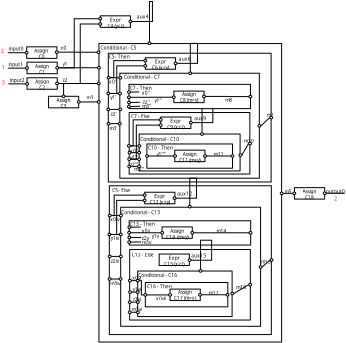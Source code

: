 <?xml version="1.0" encoding="UTF-8"?>
<dia:diagram xmlns:dia="http://www.lysator.liu.se/~alla/dia/">
  <dia:layer name="Segundo Plano" visible="true">
    <dia:object type="Standard - Box" version="0" id="O0">
      <dia:attribute name="obj_pos">
        <dia:point val="2.226,3.704"/>
      </dia:attribute>
      <dia:attribute name="obj_bb">
        <dia:rectangle val="2.201,3.679;3.763,4.303"/>
      </dia:attribute>
      <dia:attribute name="elem_corner">
        <dia:point val="2.226,3.704"/>
      </dia:attribute>
      <dia:attribute name="elem_width">
        <dia:real val="1.511"/>
      </dia:attribute>
      <dia:attribute name="elem_height">
        <dia:real val="0.575"/>
      </dia:attribute>
      <dia:attribute name="border_width">
        <dia:real val="0.05"/>
      </dia:attribute>
      <dia:attribute name="show_background">
        <dia:boolean val="true"/>
      </dia:attribute>
      <dia:attribute name="corner_radius">
        <dia:real val="1.175e-38"/>
      </dia:attribute>
    </dia:object>
    <dia:object type="Standard - Text" version="1" id="O1">
      <dia:attribute name="obj_pos">
        <dia:point val="2.982,3.991"/>
      </dia:attribute>
      <dia:attribute name="obj_bb">
        <dia:rectangle val="2.622,3.786;3.342,4.438"/>
      </dia:attribute>
      <dia:attribute name="text">
        <dia:composite type="text">
          <dia:attribute name="string">
            <dia:string>#Assign
C0#</dia:string>
          </dia:attribute>
          <dia:attribute name="font">
            <dia:font family="sans" style="0" name="Helvetica"/>
          </dia:attribute>
          <dia:attribute name="height">
            <dia:real val="0.3"/>
          </dia:attribute>
          <dia:attribute name="pos">
            <dia:point val="2.982,3.991"/>
          </dia:attribute>
          <dia:attribute name="color">
            <dia:color val="#000000"/>
          </dia:attribute>
          <dia:attribute name="alignment">
            <dia:enum val="1"/>
          </dia:attribute>
        </dia:composite>
      </dia:attribute>
      <dia:attribute name="valign">
        <dia:enum val="3"/>
      </dia:attribute>
      <dia:connections>
        <dia:connection handle="0" to="O0" connection="8"/>
      </dia:connections>
    </dia:object>
    <dia:object type="Standard - Box" version="0" id="O2">
      <dia:attribute name="obj_pos">
        <dia:point val="2.244,4.471"/>
      </dia:attribute>
      <dia:attribute name="obj_bb">
        <dia:rectangle val="2.219,4.446;3.78,5.071"/>
      </dia:attribute>
      <dia:attribute name="elem_corner">
        <dia:point val="2.244,4.471"/>
      </dia:attribute>
      <dia:attribute name="elem_width">
        <dia:real val="1.511"/>
      </dia:attribute>
      <dia:attribute name="elem_height">
        <dia:real val="0.575"/>
      </dia:attribute>
      <dia:attribute name="border_width">
        <dia:real val="0.05"/>
      </dia:attribute>
      <dia:attribute name="show_background">
        <dia:boolean val="true"/>
      </dia:attribute>
      <dia:attribute name="corner_radius">
        <dia:real val="1.175e-38"/>
      </dia:attribute>
    </dia:object>
    <dia:object type="Standard - Text" version="1" id="O3">
      <dia:attribute name="obj_pos">
        <dia:point val="2.999,4.758"/>
      </dia:attribute>
      <dia:attribute name="obj_bb">
        <dia:rectangle val="2.639,4.553;3.359,5.206"/>
      </dia:attribute>
      <dia:attribute name="text">
        <dia:composite type="text">
          <dia:attribute name="string">
            <dia:string>#Assign
C1#</dia:string>
          </dia:attribute>
          <dia:attribute name="font">
            <dia:font family="sans" style="0" name="Helvetica"/>
          </dia:attribute>
          <dia:attribute name="height">
            <dia:real val="0.3"/>
          </dia:attribute>
          <dia:attribute name="pos">
            <dia:point val="2.999,4.758"/>
          </dia:attribute>
          <dia:attribute name="color">
            <dia:color val="#000000"/>
          </dia:attribute>
          <dia:attribute name="alignment">
            <dia:enum val="1"/>
          </dia:attribute>
        </dia:composite>
      </dia:attribute>
      <dia:attribute name="valign">
        <dia:enum val="3"/>
      </dia:attribute>
      <dia:connections>
        <dia:connection handle="0" to="O2" connection="8"/>
      </dia:connections>
    </dia:object>
    <dia:object type="Standard - Box" version="0" id="O4">
      <dia:attribute name="obj_pos">
        <dia:point val="2.244,5.249"/>
      </dia:attribute>
      <dia:attribute name="obj_bb">
        <dia:rectangle val="2.219,5.224;3.781,5.848"/>
      </dia:attribute>
      <dia:attribute name="elem_corner">
        <dia:point val="2.244,5.249"/>
      </dia:attribute>
      <dia:attribute name="elem_width">
        <dia:real val="1.511"/>
      </dia:attribute>
      <dia:attribute name="elem_height">
        <dia:real val="0.575"/>
      </dia:attribute>
      <dia:attribute name="border_width">
        <dia:real val="0.05"/>
      </dia:attribute>
      <dia:attribute name="show_background">
        <dia:boolean val="true"/>
      </dia:attribute>
      <dia:attribute name="corner_radius">
        <dia:real val="1.175e-38"/>
      </dia:attribute>
    </dia:object>
    <dia:object type="Standard - Text" version="1" id="O5">
      <dia:attribute name="obj_pos">
        <dia:point val="3.0,5.536"/>
      </dia:attribute>
      <dia:attribute name="obj_bb">
        <dia:rectangle val="2.64,5.331;3.36,5.984"/>
      </dia:attribute>
      <dia:attribute name="text">
        <dia:composite type="text">
          <dia:attribute name="string">
            <dia:string>#Assign
C2#</dia:string>
          </dia:attribute>
          <dia:attribute name="font">
            <dia:font family="sans" style="0" name="Helvetica"/>
          </dia:attribute>
          <dia:attribute name="height">
            <dia:real val="0.3"/>
          </dia:attribute>
          <dia:attribute name="pos">
            <dia:point val="3.0,5.536"/>
          </dia:attribute>
          <dia:attribute name="color">
            <dia:color val="#000000"/>
          </dia:attribute>
          <dia:attribute name="alignment">
            <dia:enum val="1"/>
          </dia:attribute>
        </dia:composite>
      </dia:attribute>
      <dia:attribute name="valign">
        <dia:enum val="3"/>
      </dia:attribute>
      <dia:connections>
        <dia:connection handle="0" to="O4" connection="8"/>
      </dia:connections>
    </dia:object>
    <dia:object type="Standard - Box" version="0" id="O6">
      <dia:attribute name="obj_pos">
        <dia:point val="3.317,6.177"/>
      </dia:attribute>
      <dia:attribute name="obj_bb">
        <dia:rectangle val="3.292,6.152;4.853,6.776"/>
      </dia:attribute>
      <dia:attribute name="elem_corner">
        <dia:point val="3.317,6.177"/>
      </dia:attribute>
      <dia:attribute name="elem_width">
        <dia:real val="1.511"/>
      </dia:attribute>
      <dia:attribute name="elem_height">
        <dia:real val="0.575"/>
      </dia:attribute>
      <dia:attribute name="border_width">
        <dia:real val="0.05"/>
      </dia:attribute>
      <dia:attribute name="show_background">
        <dia:boolean val="true"/>
      </dia:attribute>
      <dia:attribute name="corner_radius">
        <dia:real val="1.175e-38"/>
      </dia:attribute>
    </dia:object>
    <dia:object type="Standard - Text" version="1" id="O7">
      <dia:attribute name="obj_pos">
        <dia:point val="4.073,6.464"/>
      </dia:attribute>
      <dia:attribute name="obj_bb">
        <dia:rectangle val="3.713,6.259;4.433,6.912"/>
      </dia:attribute>
      <dia:attribute name="text">
        <dia:composite type="text">
          <dia:attribute name="string">
            <dia:string>#Assign
C3#</dia:string>
          </dia:attribute>
          <dia:attribute name="font">
            <dia:font family="sans" style="0" name="Helvetica"/>
          </dia:attribute>
          <dia:attribute name="height">
            <dia:real val="0.3"/>
          </dia:attribute>
          <dia:attribute name="pos">
            <dia:point val="4.073,6.464"/>
          </dia:attribute>
          <dia:attribute name="color">
            <dia:color val="#000000"/>
          </dia:attribute>
          <dia:attribute name="alignment">
            <dia:enum val="1"/>
          </dia:attribute>
        </dia:composite>
      </dia:attribute>
      <dia:attribute name="valign">
        <dia:enum val="3"/>
      </dia:attribute>
      <dia:connections>
        <dia:connection handle="0" to="O6" connection="8"/>
      </dia:connections>
    </dia:object>
    <dia:object type="Standard - ZigZagLine" version="1" id="O8">
      <dia:attribute name="obj_pos">
        <dia:point val="3.845,5.538"/>
      </dia:attribute>
      <dia:attribute name="obj_bb">
        <dia:rectangle val="3.82,5.513;4.097,6.139"/>
      </dia:attribute>
      <dia:attribute name="orth_points">
        <dia:point val="3.845,5.538"/>
        <dia:point val="4.072,5.538"/>
        <dia:point val="4.072,6.114"/>
      </dia:attribute>
      <dia:attribute name="orth_orient">
        <dia:enum val="0"/>
        <dia:enum val="1"/>
      </dia:attribute>
      <dia:attribute name="autorouting">
        <dia:boolean val="false"/>
      </dia:attribute>
      <dia:attribute name="line_width">
        <dia:real val="0.05"/>
      </dia:attribute>
      <dia:connections>
        <dia:connection handle="0" to="O16" connection="8"/>
        <dia:connection handle="1" to="O17" connection="1"/>
      </dia:connections>
    </dia:object>
    <dia:object type="Standard - Text" version="1" id="O9">
      <dia:attribute name="obj_pos">
        <dia:point val="4.073,3.848"/>
      </dia:attribute>
      <dia:attribute name="obj_bb">
        <dia:rectangle val="3.938,3.643;4.208,3.995"/>
      </dia:attribute>
      <dia:attribute name="text">
        <dia:composite type="text">
          <dia:attribute name="string">
            <dia:string>#x0#</dia:string>
          </dia:attribute>
          <dia:attribute name="font">
            <dia:font family="sans" style="0" name="Helvetica"/>
          </dia:attribute>
          <dia:attribute name="height">
            <dia:real val="0.3"/>
          </dia:attribute>
          <dia:attribute name="pos">
            <dia:point val="4.073,3.848"/>
          </dia:attribute>
          <dia:attribute name="color">
            <dia:color val="#000000"/>
          </dia:attribute>
          <dia:attribute name="alignment">
            <dia:enum val="1"/>
          </dia:attribute>
        </dia:composite>
      </dia:attribute>
      <dia:attribute name="valign">
        <dia:enum val="3"/>
      </dia:attribute>
    </dia:object>
    <dia:object type="Standard - Text" version="1" id="O10">
      <dia:attribute name="obj_pos">
        <dia:point val="4.147,4.643"/>
      </dia:attribute>
      <dia:attribute name="obj_bb">
        <dia:rectangle val="4.012,4.438;4.282,4.79"/>
      </dia:attribute>
      <dia:attribute name="text">
        <dia:composite type="text">
          <dia:attribute name="string">
            <dia:string>#y1#</dia:string>
          </dia:attribute>
          <dia:attribute name="font">
            <dia:font family="sans" style="0" name="Helvetica"/>
          </dia:attribute>
          <dia:attribute name="height">
            <dia:real val="0.3"/>
          </dia:attribute>
          <dia:attribute name="pos">
            <dia:point val="4.147,4.643"/>
          </dia:attribute>
          <dia:attribute name="color">
            <dia:color val="#000000"/>
          </dia:attribute>
          <dia:attribute name="alignment">
            <dia:enum val="1"/>
          </dia:attribute>
        </dia:composite>
      </dia:attribute>
      <dia:attribute name="valign">
        <dia:enum val="3"/>
      </dia:attribute>
    </dia:object>
    <dia:object type="Standard - Text" version="1" id="O11">
      <dia:attribute name="obj_pos">
        <dia:point val="4.148,5.453"/>
      </dia:attribute>
      <dia:attribute name="obj_bb">
        <dia:rectangle val="4.021,5.248;4.276,5.601"/>
      </dia:attribute>
      <dia:attribute name="text">
        <dia:composite type="text">
          <dia:attribute name="string">
            <dia:string>#z2#</dia:string>
          </dia:attribute>
          <dia:attribute name="font">
            <dia:font family="sans" style="0" name="Helvetica"/>
          </dia:attribute>
          <dia:attribute name="height">
            <dia:real val="0.3"/>
          </dia:attribute>
          <dia:attribute name="pos">
            <dia:point val="4.148,5.453"/>
          </dia:attribute>
          <dia:attribute name="color">
            <dia:color val="#000000"/>
          </dia:attribute>
          <dia:attribute name="alignment">
            <dia:enum val="1"/>
          </dia:attribute>
        </dia:composite>
      </dia:attribute>
      <dia:attribute name="valign">
        <dia:enum val="3"/>
      </dia:attribute>
    </dia:object>
    <dia:object type="Standard - Box" version="0" id="O12">
      <dia:attribute name="obj_pos">
        <dia:point val="5.841,3.539"/>
      </dia:attribute>
      <dia:attribute name="obj_bb">
        <dia:rectangle val="5.816,3.514;14.998,18.49"/>
      </dia:attribute>
      <dia:attribute name="elem_corner">
        <dia:point val="5.841,3.539"/>
      </dia:attribute>
      <dia:attribute name="elem_width">
        <dia:real val="9.132"/>
      </dia:attribute>
      <dia:attribute name="elem_height">
        <dia:real val="14.926"/>
      </dia:attribute>
      <dia:attribute name="border_width">
        <dia:real val="0.05"/>
      </dia:attribute>
      <dia:attribute name="show_background">
        <dia:boolean val="true"/>
      </dia:attribute>
      <dia:attribute name="corner_radius">
        <dia:real val="1.175e-38"/>
      </dia:attribute>
    </dia:object>
    <dia:object type="Standard - Text" version="1" id="O13">
      <dia:attribute name="obj_pos">
        <dia:point val="6.818,3.833"/>
      </dia:attribute>
      <dia:attribute name="obj_bb">
        <dia:rectangle val="5.939,3.628;7.696,3.981"/>
      </dia:attribute>
      <dia:attribute name="text">
        <dia:composite type="text">
          <dia:attribute name="string">
            <dia:string>#Conditional - C5#</dia:string>
          </dia:attribute>
          <dia:attribute name="font">
            <dia:font family="sans" style="0" name="Helvetica"/>
          </dia:attribute>
          <dia:attribute name="height">
            <dia:real val="0.3"/>
          </dia:attribute>
          <dia:attribute name="pos">
            <dia:point val="6.818,3.833"/>
          </dia:attribute>
          <dia:attribute name="color">
            <dia:color val="#000000"/>
          </dia:attribute>
          <dia:attribute name="alignment">
            <dia:enum val="1"/>
          </dia:attribute>
        </dia:composite>
      </dia:attribute>
      <dia:attribute name="valign">
        <dia:enum val="3"/>
      </dia:attribute>
    </dia:object>
    <dia:object type="Standard - Ellipse" version="0" id="O14">
      <dia:attribute name="obj_pos">
        <dia:point val="3.659,3.905"/>
      </dia:attribute>
      <dia:attribute name="obj_bb">
        <dia:rectangle val="3.634,3.88;3.83,4.058"/>
      </dia:attribute>
      <dia:attribute name="elem_corner">
        <dia:point val="3.659,3.905"/>
      </dia:attribute>
      <dia:attribute name="elem_width">
        <dia:real val="0.146"/>
      </dia:attribute>
      <dia:attribute name="elem_height">
        <dia:real val="0.128"/>
      </dia:attribute>
      <dia:attribute name="border_width">
        <dia:real val="0.05"/>
      </dia:attribute>
    </dia:object>
    <dia:object type="Standard - Ellipse" version="0" id="O15">
      <dia:attribute name="obj_pos">
        <dia:point val="3.682,4.688"/>
      </dia:attribute>
      <dia:attribute name="obj_bb">
        <dia:rectangle val="3.657,4.663;3.853,4.841"/>
      </dia:attribute>
      <dia:attribute name="elem_corner">
        <dia:point val="3.682,4.688"/>
      </dia:attribute>
      <dia:attribute name="elem_width">
        <dia:real val="0.146"/>
      </dia:attribute>
      <dia:attribute name="elem_height">
        <dia:real val="0.128"/>
      </dia:attribute>
      <dia:attribute name="border_width">
        <dia:real val="0.05"/>
      </dia:attribute>
    </dia:object>
    <dia:object type="Standard - Ellipse" version="0" id="O16">
      <dia:attribute name="obj_pos">
        <dia:point val="3.674,5.474"/>
      </dia:attribute>
      <dia:attribute name="obj_bb">
        <dia:rectangle val="3.649,5.449;3.845,5.627"/>
      </dia:attribute>
      <dia:attribute name="elem_corner">
        <dia:point val="3.674,5.474"/>
      </dia:attribute>
      <dia:attribute name="elem_width">
        <dia:real val="0.146"/>
      </dia:attribute>
      <dia:attribute name="elem_height">
        <dia:real val="0.128"/>
      </dia:attribute>
      <dia:attribute name="border_width">
        <dia:real val="0.05"/>
      </dia:attribute>
    </dia:object>
    <dia:object type="Standard - Ellipse" version="0" id="O17">
      <dia:attribute name="obj_pos">
        <dia:point val="3.999,6.114"/>
      </dia:attribute>
      <dia:attribute name="obj_bb">
        <dia:rectangle val="3.974,6.089;4.17,6.268"/>
      </dia:attribute>
      <dia:attribute name="elem_corner">
        <dia:point val="3.999,6.114"/>
      </dia:attribute>
      <dia:attribute name="elem_width">
        <dia:real val="0.146"/>
      </dia:attribute>
      <dia:attribute name="elem_height">
        <dia:real val="0.128"/>
      </dia:attribute>
      <dia:attribute name="border_width">
        <dia:real val="0.05"/>
      </dia:attribute>
    </dia:object>
    <dia:object type="Standard - Ellipse" version="0" id="O18">
      <dia:attribute name="obj_pos">
        <dia:point val="5.757,5.473"/>
      </dia:attribute>
      <dia:attribute name="obj_bb">
        <dia:rectangle val="5.732,5.448;5.928,5.626"/>
      </dia:attribute>
      <dia:attribute name="elem_corner">
        <dia:point val="5.757,5.473"/>
      </dia:attribute>
      <dia:attribute name="elem_width">
        <dia:real val="0.146"/>
      </dia:attribute>
      <dia:attribute name="elem_height">
        <dia:real val="0.128"/>
      </dia:attribute>
      <dia:attribute name="border_width">
        <dia:real val="0.05"/>
      </dia:attribute>
    </dia:object>
    <dia:object type="Standard - Ellipse" version="0" id="O19">
      <dia:attribute name="obj_pos">
        <dia:point val="5.744,3.91"/>
      </dia:attribute>
      <dia:attribute name="obj_bb">
        <dia:rectangle val="5.719,3.885;5.915,4.063"/>
      </dia:attribute>
      <dia:attribute name="elem_corner">
        <dia:point val="5.744,3.91"/>
      </dia:attribute>
      <dia:attribute name="elem_width">
        <dia:real val="0.146"/>
      </dia:attribute>
      <dia:attribute name="elem_height">
        <dia:real val="0.128"/>
      </dia:attribute>
      <dia:attribute name="border_width">
        <dia:real val="0.05"/>
      </dia:attribute>
    </dia:object>
    <dia:object type="Standard - Ellipse" version="0" id="O20">
      <dia:attribute name="obj_pos">
        <dia:point val="5.769,4.685"/>
      </dia:attribute>
      <dia:attribute name="obj_bb">
        <dia:rectangle val="5.744,4.66;5.94,4.838"/>
      </dia:attribute>
      <dia:attribute name="elem_corner">
        <dia:point val="5.769,4.685"/>
      </dia:attribute>
      <dia:attribute name="elem_width">
        <dia:real val="0.146"/>
      </dia:attribute>
      <dia:attribute name="elem_height">
        <dia:real val="0.128"/>
      </dia:attribute>
      <dia:attribute name="border_width">
        <dia:real val="0.05"/>
      </dia:attribute>
    </dia:object>
    <dia:object type="Standard - ZigZagLine" version="1" id="O21">
      <dia:attribute name="obj_pos">
        <dia:point val="3.805,3.969"/>
      </dia:attribute>
      <dia:attribute name="obj_bb">
        <dia:rectangle val="3.78,3.944;5.769,3.999"/>
      </dia:attribute>
      <dia:attribute name="orth_points">
        <dia:point val="3.805,3.969"/>
        <dia:point val="4.775,3.969"/>
        <dia:point val="4.775,3.974"/>
        <dia:point val="5.744,3.974"/>
      </dia:attribute>
      <dia:attribute name="orth_orient">
        <dia:enum val="0"/>
        <dia:enum val="1"/>
        <dia:enum val="0"/>
      </dia:attribute>
      <dia:attribute name="autorouting">
        <dia:boolean val="true"/>
      </dia:attribute>
      <dia:attribute name="line_width">
        <dia:real val="0.05"/>
      </dia:attribute>
      <dia:connections>
        <dia:connection handle="0" to="O14" connection="4"/>
        <dia:connection handle="1" to="O19" connection="3"/>
      </dia:connections>
    </dia:object>
    <dia:object type="Standard - ZigZagLine" version="1" id="O22">
      <dia:attribute name="obj_pos">
        <dia:point val="3.854,4.752"/>
      </dia:attribute>
      <dia:attribute name="obj_bb">
        <dia:rectangle val="3.829,4.724;5.769,4.777"/>
      </dia:attribute>
      <dia:attribute name="orth_points">
        <dia:point val="3.854,4.752"/>
        <dia:point val="4.799,4.752"/>
        <dia:point val="4.799,4.749"/>
        <dia:point val="5.744,4.749"/>
      </dia:attribute>
      <dia:attribute name="orth_orient">
        <dia:enum val="0"/>
        <dia:enum val="1"/>
        <dia:enum val="0"/>
      </dia:attribute>
      <dia:attribute name="autorouting">
        <dia:boolean val="true"/>
      </dia:attribute>
      <dia:attribute name="line_width">
        <dia:real val="0.05"/>
      </dia:attribute>
      <dia:connections>
        <dia:connection handle="0" to="O15" connection="8"/>
        <dia:connection handle="1" to="O20" connection="8"/>
      </dia:connections>
    </dia:object>
    <dia:object type="Standard - ZigZagLine" version="1" id="O23">
      <dia:attribute name="obj_pos">
        <dia:point val="3.82,5.538"/>
      </dia:attribute>
      <dia:attribute name="obj_bb">
        <dia:rectangle val="3.795,5.512;5.782,5.563"/>
      </dia:attribute>
      <dia:attribute name="orth_points">
        <dia:point val="3.82,5.538"/>
        <dia:point val="5.005,5.538"/>
        <dia:point val="5.005,5.537"/>
        <dia:point val="5.757,5.537"/>
      </dia:attribute>
      <dia:attribute name="orth_orient">
        <dia:enum val="0"/>
        <dia:enum val="1"/>
        <dia:enum val="0"/>
      </dia:attribute>
      <dia:attribute name="autorouting">
        <dia:boolean val="false"/>
      </dia:attribute>
      <dia:attribute name="line_width">
        <dia:real val="0.05"/>
      </dia:attribute>
      <dia:connections>
        <dia:connection handle="0" to="O16" connection="4"/>
        <dia:connection handle="1" to="O18" connection="3"/>
      </dia:connections>
    </dia:object>
    <dia:object type="Standard - Ellipse" version="0" id="O24">
      <dia:attribute name="obj_pos">
        <dia:point val="5.756,6.394"/>
      </dia:attribute>
      <dia:attribute name="obj_bb">
        <dia:rectangle val="5.731,6.369;5.927,6.548"/>
      </dia:attribute>
      <dia:attribute name="elem_corner">
        <dia:point val="5.756,6.394"/>
      </dia:attribute>
      <dia:attribute name="elem_width">
        <dia:real val="0.146"/>
      </dia:attribute>
      <dia:attribute name="elem_height">
        <dia:real val="0.128"/>
      </dia:attribute>
      <dia:attribute name="border_width">
        <dia:real val="0.05"/>
      </dia:attribute>
    </dia:object>
    <dia:object type="Standard - ZigZagLine" version="1" id="O25">
      <dia:attribute name="obj_pos">
        <dia:point val="5.756,6.459"/>
      </dia:attribute>
      <dia:attribute name="obj_bb">
        <dia:rectangle val="4.878,6.434;5.781,6.485"/>
      </dia:attribute>
      <dia:attribute name="orth_points">
        <dia:point val="5.756,6.459"/>
        <dia:point val="5.377,6.459"/>
        <dia:point val="5.377,6.46"/>
        <dia:point val="4.903,6.46"/>
      </dia:attribute>
      <dia:attribute name="orth_orient">
        <dia:enum val="0"/>
        <dia:enum val="1"/>
        <dia:enum val="0"/>
      </dia:attribute>
      <dia:attribute name="autorouting">
        <dia:boolean val="false"/>
      </dia:attribute>
      <dia:attribute name="line_width">
        <dia:real val="0.05"/>
      </dia:attribute>
      <dia:connections>
        <dia:connection handle="0" to="O24" connection="3"/>
        <dia:connection handle="1" to="O26" connection="4"/>
      </dia:connections>
    </dia:object>
    <dia:object type="Standard - Ellipse" version="0" id="O26">
      <dia:attribute name="obj_pos">
        <dia:point val="4.757,6.396"/>
      </dia:attribute>
      <dia:attribute name="obj_bb">
        <dia:rectangle val="4.732,6.371;4.928,6.549"/>
      </dia:attribute>
      <dia:attribute name="elem_corner">
        <dia:point val="4.757,6.396"/>
      </dia:attribute>
      <dia:attribute name="elem_width">
        <dia:real val="0.146"/>
      </dia:attribute>
      <dia:attribute name="elem_height">
        <dia:real val="0.128"/>
      </dia:attribute>
      <dia:attribute name="border_width">
        <dia:real val="0.05"/>
      </dia:attribute>
    </dia:object>
    <dia:object type="Standard - Text" version="1" id="O27">
      <dia:attribute name="obj_pos">
        <dia:point val="5.388,6.335"/>
      </dia:attribute>
      <dia:attribute name="obj_bb">
        <dia:rectangle val="5.211,6.13;5.566,6.483"/>
      </dia:attribute>
      <dia:attribute name="text">
        <dia:composite type="text">
          <dia:attribute name="string">
            <dia:string>#m3#</dia:string>
          </dia:attribute>
          <dia:attribute name="font">
            <dia:font family="sans" style="0" name="Helvetica"/>
          </dia:attribute>
          <dia:attribute name="height">
            <dia:real val="0.3"/>
          </dia:attribute>
          <dia:attribute name="pos">
            <dia:point val="5.388,6.335"/>
          </dia:attribute>
          <dia:attribute name="color">
            <dia:color val="#000000"/>
          </dia:attribute>
          <dia:attribute name="alignment">
            <dia:enum val="1"/>
          </dia:attribute>
        </dia:composite>
      </dia:attribute>
      <dia:attribute name="valign">
        <dia:enum val="3"/>
      </dia:attribute>
    </dia:object>
    <dia:object type="Standard - Box" version="0" id="O28">
      <dia:attribute name="obj_pos">
        <dia:point val="5.906,2.155"/>
      </dia:attribute>
      <dia:attribute name="obj_bb">
        <dia:rectangle val="5.881,2.13;7.442,2.755"/>
      </dia:attribute>
      <dia:attribute name="elem_corner">
        <dia:point val="5.906,2.155"/>
      </dia:attribute>
      <dia:attribute name="elem_width">
        <dia:real val="1.511"/>
      </dia:attribute>
      <dia:attribute name="elem_height">
        <dia:real val="0.575"/>
      </dia:attribute>
      <dia:attribute name="border_width">
        <dia:real val="0.05"/>
      </dia:attribute>
      <dia:attribute name="show_background">
        <dia:boolean val="true"/>
      </dia:attribute>
      <dia:attribute name="corner_radius">
        <dia:real val="1.175e-38"/>
      </dia:attribute>
    </dia:object>
    <dia:object type="Standard - Text" version="1" id="O29">
      <dia:attribute name="obj_pos">
        <dia:point val="6.662,2.443"/>
      </dia:attribute>
      <dia:attribute name="obj_bb">
        <dia:rectangle val="6.18,2.238;7.143,2.89"/>
      </dia:attribute>
      <dia:attribute name="text">
        <dia:composite type="text">
          <dia:attribute name="string">
            <dia:string>#Expr
C4 (y&lt;z)#</dia:string>
          </dia:attribute>
          <dia:attribute name="font">
            <dia:font family="sans" style="0" name="Helvetica"/>
          </dia:attribute>
          <dia:attribute name="height">
            <dia:real val="0.3"/>
          </dia:attribute>
          <dia:attribute name="pos">
            <dia:point val="6.662,2.443"/>
          </dia:attribute>
          <dia:attribute name="color">
            <dia:color val="#000000"/>
          </dia:attribute>
          <dia:attribute name="alignment">
            <dia:enum val="1"/>
          </dia:attribute>
        </dia:composite>
      </dia:attribute>
      <dia:attribute name="valign">
        <dia:enum val="3"/>
      </dia:attribute>
      <dia:connections>
        <dia:connection handle="0" to="O28" connection="8"/>
      </dia:connections>
    </dia:object>
    <dia:object type="Standard - Ellipse" version="0" id="O30">
      <dia:attribute name="obj_pos">
        <dia:point val="7.344,2.373"/>
      </dia:attribute>
      <dia:attribute name="obj_bb">
        <dia:rectangle val="7.319,2.348;7.515,2.526"/>
      </dia:attribute>
      <dia:attribute name="elem_corner">
        <dia:point val="7.344,2.373"/>
      </dia:attribute>
      <dia:attribute name="elem_width">
        <dia:real val="0.146"/>
      </dia:attribute>
      <dia:attribute name="elem_height">
        <dia:real val="0.128"/>
      </dia:attribute>
      <dia:attribute name="border_width">
        <dia:real val="0.05"/>
      </dia:attribute>
    </dia:object>
    <dia:object type="Standard - Ellipse" version="0" id="O31">
      <dia:attribute name="obj_pos">
        <dia:point val="8.294,3.46"/>
      </dia:attribute>
      <dia:attribute name="obj_bb">
        <dia:rectangle val="8.269,3.435;8.465,3.613"/>
      </dia:attribute>
      <dia:attribute name="elem_corner">
        <dia:point val="8.294,3.46"/>
      </dia:attribute>
      <dia:attribute name="elem_width">
        <dia:real val="0.146"/>
      </dia:attribute>
      <dia:attribute name="elem_height">
        <dia:real val="0.128"/>
      </dia:attribute>
      <dia:attribute name="border_width">
        <dia:real val="0.05"/>
      </dia:attribute>
    </dia:object>
    <dia:object type="Standard - ZigZagLine" version="1" id="O32">
      <dia:attribute name="obj_pos">
        <dia:point val="7.49,2.437"/>
      </dia:attribute>
      <dia:attribute name="obj_bb">
        <dia:rectangle val="7.465,2.412;8.392,3.485"/>
      </dia:attribute>
      <dia:attribute name="orth_points">
        <dia:point val="7.49,2.437"/>
        <dia:point val="8.367,2.437"/>
        <dia:point val="8.367,3.46"/>
      </dia:attribute>
      <dia:attribute name="orth_orient">
        <dia:enum val="0"/>
        <dia:enum val="1"/>
      </dia:attribute>
      <dia:attribute name="autorouting">
        <dia:boolean val="true"/>
      </dia:attribute>
      <dia:attribute name="line_width">
        <dia:real val="0.05"/>
      </dia:attribute>
      <dia:connections>
        <dia:connection handle="0" to="O30" connection="4"/>
        <dia:connection handle="1" to="O31" connection="1"/>
      </dia:connections>
    </dia:object>
    <dia:object type="Standard - Ellipse" version="0" id="O33">
      <dia:attribute name="obj_pos">
        <dia:point val="5.832,2.235"/>
      </dia:attribute>
      <dia:attribute name="obj_bb">
        <dia:rectangle val="5.807,2.21;6.003,2.388"/>
      </dia:attribute>
      <dia:attribute name="elem_corner">
        <dia:point val="5.832,2.235"/>
      </dia:attribute>
      <dia:attribute name="elem_width">
        <dia:real val="0.146"/>
      </dia:attribute>
      <dia:attribute name="elem_height">
        <dia:real val="0.128"/>
      </dia:attribute>
      <dia:attribute name="border_width">
        <dia:real val="0.05"/>
      </dia:attribute>
    </dia:object>
    <dia:object type="Standard - Ellipse" version="0" id="O34">
      <dia:attribute name="obj_pos">
        <dia:point val="5.832,2.498"/>
      </dia:attribute>
      <dia:attribute name="obj_bb">
        <dia:rectangle val="5.807,2.473;6.003,2.651"/>
      </dia:attribute>
      <dia:attribute name="elem_corner">
        <dia:point val="5.832,2.498"/>
      </dia:attribute>
      <dia:attribute name="elem_width">
        <dia:real val="0.146"/>
      </dia:attribute>
      <dia:attribute name="elem_height">
        <dia:real val="0.128"/>
      </dia:attribute>
      <dia:attribute name="border_width">
        <dia:real val="0.05"/>
      </dia:attribute>
    </dia:object>
    <dia:object type="Standard - ZigZagLine" version="1" id="O35">
      <dia:attribute name="obj_pos">
        <dia:point val="3.828,4.752"/>
      </dia:attribute>
      <dia:attribute name="obj_bb">
        <dia:rectangle val="3.803,2.274;5.857,4.777"/>
      </dia:attribute>
      <dia:attribute name="orth_points">
        <dia:point val="3.828,4.752"/>
        <dia:point val="4.605,4.752"/>
        <dia:point val="4.605,2.299"/>
        <dia:point val="5.832,2.299"/>
      </dia:attribute>
      <dia:attribute name="orth_orient">
        <dia:enum val="0"/>
        <dia:enum val="1"/>
        <dia:enum val="0"/>
      </dia:attribute>
      <dia:attribute name="autorouting">
        <dia:boolean val="false"/>
      </dia:attribute>
      <dia:attribute name="line_width">
        <dia:real val="0.05"/>
      </dia:attribute>
      <dia:connections>
        <dia:connection handle="0" to="O15" connection="4"/>
        <dia:connection handle="1" to="O33" connection="3"/>
      </dia:connections>
    </dia:object>
    <dia:object type="Standard - ZigZagLine" version="1" id="O36">
      <dia:attribute name="obj_pos">
        <dia:point val="3.82,5.538"/>
      </dia:attribute>
      <dia:attribute name="obj_bb">
        <dia:rectangle val="3.795,2.537;5.857,5.563"/>
      </dia:attribute>
      <dia:attribute name="orth_points">
        <dia:point val="3.82,5.538"/>
        <dia:point val="4.905,5.538"/>
        <dia:point val="4.905,2.562"/>
        <dia:point val="5.832,2.562"/>
      </dia:attribute>
      <dia:attribute name="orth_orient">
        <dia:enum val="0"/>
        <dia:enum val="1"/>
        <dia:enum val="0"/>
      </dia:attribute>
      <dia:attribute name="autorouting">
        <dia:boolean val="false"/>
      </dia:attribute>
      <dia:attribute name="line_width">
        <dia:real val="0.05"/>
      </dia:attribute>
      <dia:connections>
        <dia:connection handle="0" to="O16" connection="4"/>
        <dia:connection handle="1" to="O34" connection="3"/>
      </dia:connections>
    </dia:object>
    <dia:object type="Standard - Text" version="1" id="O37">
      <dia:attribute name="obj_pos">
        <dia:point val="8.028,2.292"/>
      </dia:attribute>
      <dia:attribute name="obj_bb">
        <dia:rectangle val="7.756,2.087;8.301,2.439"/>
      </dia:attribute>
      <dia:attribute name="text">
        <dia:composite type="text">
          <dia:attribute name="string">
            <dia:string>#aux4#</dia:string>
          </dia:attribute>
          <dia:attribute name="font">
            <dia:font family="sans" style="0" name="Helvetica"/>
          </dia:attribute>
          <dia:attribute name="height">
            <dia:real val="0.3"/>
          </dia:attribute>
          <dia:attribute name="pos">
            <dia:point val="8.028,2.292"/>
          </dia:attribute>
          <dia:attribute name="color">
            <dia:color val="#000000"/>
          </dia:attribute>
          <dia:attribute name="alignment">
            <dia:enum val="1"/>
          </dia:attribute>
        </dia:composite>
      </dia:attribute>
      <dia:attribute name="valign">
        <dia:enum val="3"/>
      </dia:attribute>
    </dia:object>
    <dia:object type="Standard - Box" version="0" id="O38">
      <dia:attribute name="obj_pos">
        <dia:point val="6.309,4.024"/>
      </dia:attribute>
      <dia:attribute name="obj_bb">
        <dia:rectangle val="6.284,3.999;14.473,10.487"/>
      </dia:attribute>
      <dia:attribute name="elem_corner">
        <dia:point val="6.309,4.024"/>
      </dia:attribute>
      <dia:attribute name="elem_width">
        <dia:real val="8.139"/>
      </dia:attribute>
      <dia:attribute name="elem_height">
        <dia:real val="6.437"/>
      </dia:attribute>
      <dia:attribute name="border_width">
        <dia:real val="0.05"/>
      </dia:attribute>
      <dia:attribute name="show_background">
        <dia:boolean val="true"/>
      </dia:attribute>
      <dia:attribute name="corner_radius">
        <dia:real val="1.175e-38"/>
      </dia:attribute>
    </dia:object>
    <dia:object type="Standard - Box" version="0" id="O39">
      <dia:attribute name="obj_pos">
        <dia:point val="6.36,10.649"/>
      </dia:attribute>
      <dia:attribute name="obj_bb">
        <dia:rectangle val="6.335,10.624;14.486,18.115"/>
      </dia:attribute>
      <dia:attribute name="elem_corner">
        <dia:point val="6.36,10.649"/>
      </dia:attribute>
      <dia:attribute name="elem_width">
        <dia:real val="8.1"/>
      </dia:attribute>
      <dia:attribute name="elem_height">
        <dia:real val="7.441"/>
      </dia:attribute>
      <dia:attribute name="border_width">
        <dia:real val="0.05"/>
      </dia:attribute>
      <dia:attribute name="show_background">
        <dia:boolean val="true"/>
      </dia:attribute>
      <dia:attribute name="corner_radius">
        <dia:real val="1.175e-38"/>
      </dia:attribute>
    </dia:object>
    <dia:object type="Standard - Text" version="1" id="O40">
      <dia:attribute name="obj_pos">
        <dia:point val="6.86,4.292"/>
      </dia:attribute>
      <dia:attribute name="obj_bb">
        <dia:rectangle val="6.364,4.087;7.357,4.439"/>
      </dia:attribute>
      <dia:attribute name="text">
        <dia:composite type="text">
          <dia:attribute name="string">
            <dia:string>#C5- Then#</dia:string>
          </dia:attribute>
          <dia:attribute name="font">
            <dia:font family="sans" style="0" name="Helvetica"/>
          </dia:attribute>
          <dia:attribute name="height">
            <dia:real val="0.3"/>
          </dia:attribute>
          <dia:attribute name="pos">
            <dia:point val="6.86,4.292"/>
          </dia:attribute>
          <dia:attribute name="color">
            <dia:color val="#000000"/>
          </dia:attribute>
          <dia:attribute name="alignment">
            <dia:enum val="1"/>
          </dia:attribute>
        </dia:composite>
      </dia:attribute>
      <dia:attribute name="valign">
        <dia:enum val="3"/>
      </dia:attribute>
    </dia:object>
    <dia:object type="Standard - Text" version="1" id="O41">
      <dia:attribute name="obj_pos">
        <dia:point val="6.953,10.979"/>
      </dia:attribute>
      <dia:attribute name="obj_bb">
        <dia:rectangle val="6.507,10.774;7.399,11.127"/>
      </dia:attribute>
      <dia:attribute name="text">
        <dia:composite type="text">
          <dia:attribute name="string">
            <dia:string>#C5- Else#</dia:string>
          </dia:attribute>
          <dia:attribute name="font">
            <dia:font family="sans" style="0" name="Helvetica"/>
          </dia:attribute>
          <dia:attribute name="height">
            <dia:real val="0.3"/>
          </dia:attribute>
          <dia:attribute name="pos">
            <dia:point val="6.953,10.979"/>
          </dia:attribute>
          <dia:attribute name="color">
            <dia:color val="#000000"/>
          </dia:attribute>
          <dia:attribute name="alignment">
            <dia:enum val="1"/>
          </dia:attribute>
        </dia:composite>
      </dia:attribute>
      <dia:attribute name="valign">
        <dia:enum val="3"/>
      </dia:attribute>
    </dia:object>
    <dia:object type="Standard - Box" version="0" id="O42">
      <dia:attribute name="obj_pos">
        <dia:point val="8.16,4.249"/>
      </dia:attribute>
      <dia:attribute name="obj_bb">
        <dia:rectangle val="8.135,4.224;9.696,4.849"/>
      </dia:attribute>
      <dia:attribute name="elem_corner">
        <dia:point val="8.16,4.249"/>
      </dia:attribute>
      <dia:attribute name="elem_width">
        <dia:real val="1.511"/>
      </dia:attribute>
      <dia:attribute name="elem_height">
        <dia:real val="0.575"/>
      </dia:attribute>
      <dia:attribute name="border_width">
        <dia:real val="0.05"/>
      </dia:attribute>
      <dia:attribute name="show_background">
        <dia:boolean val="true"/>
      </dia:attribute>
      <dia:attribute name="corner_radius">
        <dia:real val="1.175e-38"/>
      </dia:attribute>
    </dia:object>
    <dia:object type="Standard - Text" version="1" id="O43">
      <dia:attribute name="obj_pos">
        <dia:point val="8.915,4.536"/>
      </dia:attribute>
      <dia:attribute name="obj_bb">
        <dia:rectangle val="8.427,4.331;9.404,4.984"/>
      </dia:attribute>
      <dia:attribute name="text">
        <dia:composite type="text">
          <dia:attribute name="string">
            <dia:string>#Expr
C6 (x&lt;y)#</dia:string>
          </dia:attribute>
          <dia:attribute name="font">
            <dia:font family="sans" style="0" name="Helvetica"/>
          </dia:attribute>
          <dia:attribute name="height">
            <dia:real val="0.3"/>
          </dia:attribute>
          <dia:attribute name="pos">
            <dia:point val="8.915,4.536"/>
          </dia:attribute>
          <dia:attribute name="color">
            <dia:color val="#000000"/>
          </dia:attribute>
          <dia:attribute name="alignment">
            <dia:enum val="1"/>
          </dia:attribute>
        </dia:composite>
      </dia:attribute>
      <dia:attribute name="valign">
        <dia:enum val="3"/>
      </dia:attribute>
      <dia:connections>
        <dia:connection handle="0" to="O42" connection="8"/>
      </dia:connections>
    </dia:object>
    <dia:object type="Standard - Ellipse" version="0" id="O44">
      <dia:attribute name="obj_pos">
        <dia:point val="9.598,4.466"/>
      </dia:attribute>
      <dia:attribute name="obj_bb">
        <dia:rectangle val="9.573,4.441;9.769,4.619"/>
      </dia:attribute>
      <dia:attribute name="elem_corner">
        <dia:point val="9.598,4.466"/>
      </dia:attribute>
      <dia:attribute name="elem_width">
        <dia:real val="0.146"/>
      </dia:attribute>
      <dia:attribute name="elem_height">
        <dia:real val="0.128"/>
      </dia:attribute>
      <dia:attribute name="border_width">
        <dia:real val="0.05"/>
      </dia:attribute>
    </dia:object>
    <dia:object type="Standard - Ellipse" version="0" id="O45">
      <dia:attribute name="obj_pos">
        <dia:point val="8.085,4.329"/>
      </dia:attribute>
      <dia:attribute name="obj_bb">
        <dia:rectangle val="8.06,4.304;8.256,4.482"/>
      </dia:attribute>
      <dia:attribute name="elem_corner">
        <dia:point val="8.085,4.329"/>
      </dia:attribute>
      <dia:attribute name="elem_width">
        <dia:real val="0.146"/>
      </dia:attribute>
      <dia:attribute name="elem_height">
        <dia:real val="0.128"/>
      </dia:attribute>
      <dia:attribute name="border_width">
        <dia:real val="0.05"/>
      </dia:attribute>
    </dia:object>
    <dia:object type="Standard - Ellipse" version="0" id="O46">
      <dia:attribute name="obj_pos">
        <dia:point val="8.085,4.591"/>
      </dia:attribute>
      <dia:attribute name="obj_bb">
        <dia:rectangle val="8.06,4.566;8.256,4.744"/>
      </dia:attribute>
      <dia:attribute name="elem_corner">
        <dia:point val="8.085,4.591"/>
      </dia:attribute>
      <dia:attribute name="elem_width">
        <dia:real val="0.146"/>
      </dia:attribute>
      <dia:attribute name="elem_height">
        <dia:real val="0.128"/>
      </dia:attribute>
      <dia:attribute name="border_width">
        <dia:real val="0.05"/>
      </dia:attribute>
    </dia:object>
    <dia:object type="Standard - Box" version="0" id="O47">
      <dia:attribute name="obj_pos">
        <dia:point val="6.885,5.024"/>
      </dia:attribute>
      <dia:attribute name="obj_bb">
        <dia:rectangle val="6.86,4.999;13.886,10.299"/>
      </dia:attribute>
      <dia:attribute name="elem_corner">
        <dia:point val="6.885,5.024"/>
      </dia:attribute>
      <dia:attribute name="elem_width">
        <dia:real val="6.975"/>
      </dia:attribute>
      <dia:attribute name="elem_height">
        <dia:real val="5.25"/>
      </dia:attribute>
      <dia:attribute name="border_width">
        <dia:real val="0.05"/>
      </dia:attribute>
      <dia:attribute name="show_background">
        <dia:boolean val="true"/>
      </dia:attribute>
      <dia:attribute name="corner_radius">
        <dia:real val="1.175e-38"/>
      </dia:attribute>
    </dia:object>
    <dia:object type="Standard - Text" version="1" id="O48">
      <dia:attribute name="obj_pos">
        <dia:point val="7.992,5.3"/>
      </dia:attribute>
      <dia:attribute name="obj_bb">
        <dia:rectangle val="7.113,5.095;8.87,5.447"/>
      </dia:attribute>
      <dia:attribute name="text">
        <dia:composite type="text">
          <dia:attribute name="string">
            <dia:string>#Conditional - C7#</dia:string>
          </dia:attribute>
          <dia:attribute name="font">
            <dia:font family="sans" style="0" name="Helvetica"/>
          </dia:attribute>
          <dia:attribute name="height">
            <dia:real val="0.3"/>
          </dia:attribute>
          <dia:attribute name="pos">
            <dia:point val="7.992,5.3"/>
          </dia:attribute>
          <dia:attribute name="color">
            <dia:color val="#000000"/>
          </dia:attribute>
          <dia:attribute name="alignment">
            <dia:enum val="1"/>
          </dia:attribute>
        </dia:composite>
      </dia:attribute>
      <dia:attribute name="valign">
        <dia:enum val="3"/>
      </dia:attribute>
    </dia:object>
    <dia:object type="Standard - Box" version="0" id="O49">
      <dia:attribute name="obj_pos">
        <dia:point val="7.352,6.987"/>
      </dia:attribute>
      <dia:attribute name="obj_bb">
        <dia:rectangle val="7.327,6.962;13.411,10.087"/>
      </dia:attribute>
      <dia:attribute name="elem_corner">
        <dia:point val="7.352,6.987"/>
      </dia:attribute>
      <dia:attribute name="elem_width">
        <dia:real val="6.033"/>
      </dia:attribute>
      <dia:attribute name="elem_height">
        <dia:real val="3.075"/>
      </dia:attribute>
      <dia:attribute name="border_width">
        <dia:real val="0.05"/>
      </dia:attribute>
      <dia:attribute name="show_background">
        <dia:boolean val="true"/>
      </dia:attribute>
      <dia:attribute name="corner_radius">
        <dia:real val="1.175e-38"/>
      </dia:attribute>
    </dia:object>
    <dia:object type="Standard - Text" version="1" id="O50">
      <dia:attribute name="obj_pos">
        <dia:point val="7.914,7.271"/>
      </dia:attribute>
      <dia:attribute name="obj_bb">
        <dia:rectangle val="7.432,7.066;8.395,7.418"/>
      </dia:attribute>
      <dia:attribute name="text">
        <dia:composite type="text">
          <dia:attribute name="string">
            <dia:string>#C7 - Else#</dia:string>
          </dia:attribute>
          <dia:attribute name="font">
            <dia:font family="sans" style="0" name="Helvetica"/>
          </dia:attribute>
          <dia:attribute name="height">
            <dia:real val="0.3"/>
          </dia:attribute>
          <dia:attribute name="pos">
            <dia:point val="7.914,7.271"/>
          </dia:attribute>
          <dia:attribute name="color">
            <dia:color val="#000000"/>
          </dia:attribute>
          <dia:attribute name="alignment">
            <dia:enum val="1"/>
          </dia:attribute>
        </dia:composite>
      </dia:attribute>
      <dia:attribute name="valign">
        <dia:enum val="3"/>
      </dia:attribute>
    </dia:object>
    <dia:object type="Standard - Box" version="0" id="O51">
      <dia:attribute name="obj_pos">
        <dia:point val="8.926,7.212"/>
      </dia:attribute>
      <dia:attribute name="obj_bb">
        <dia:rectangle val="8.901,7.187;10.463,7.811"/>
      </dia:attribute>
      <dia:attribute name="elem_corner">
        <dia:point val="8.926,7.212"/>
      </dia:attribute>
      <dia:attribute name="elem_width">
        <dia:real val="1.511"/>
      </dia:attribute>
      <dia:attribute name="elem_height">
        <dia:real val="0.575"/>
      </dia:attribute>
      <dia:attribute name="border_width">
        <dia:real val="0.05"/>
      </dia:attribute>
      <dia:attribute name="show_background">
        <dia:boolean val="true"/>
      </dia:attribute>
      <dia:attribute name="corner_radius">
        <dia:real val="1.175e-38"/>
      </dia:attribute>
    </dia:object>
    <dia:object type="Standard - Text" version="1" id="O52">
      <dia:attribute name="obj_pos">
        <dia:point val="9.682,7.499"/>
      </dia:attribute>
      <dia:attribute name="obj_bb">
        <dia:rectangle val="9.201,7.294;10.163,7.946"/>
      </dia:attribute>
      <dia:attribute name="text">
        <dia:composite type="text">
          <dia:attribute name="string">
            <dia:string>#Expr
C9 (x&lt;z)#</dia:string>
          </dia:attribute>
          <dia:attribute name="font">
            <dia:font family="sans" style="0" name="Helvetica"/>
          </dia:attribute>
          <dia:attribute name="height">
            <dia:real val="0.3"/>
          </dia:attribute>
          <dia:attribute name="pos">
            <dia:point val="9.682,7.499"/>
          </dia:attribute>
          <dia:attribute name="color">
            <dia:color val="#000000"/>
          </dia:attribute>
          <dia:attribute name="alignment">
            <dia:enum val="1"/>
          </dia:attribute>
        </dia:composite>
      </dia:attribute>
      <dia:attribute name="valign">
        <dia:enum val="3"/>
      </dia:attribute>
      <dia:connections>
        <dia:connection handle="0" to="O51" connection="8"/>
      </dia:connections>
    </dia:object>
    <dia:object type="Standard - Ellipse" version="0" id="O53">
      <dia:attribute name="obj_pos">
        <dia:point val="10.365,7.429"/>
      </dia:attribute>
      <dia:attribute name="obj_bb">
        <dia:rectangle val="10.34,7.404;10.535,7.582"/>
      </dia:attribute>
      <dia:attribute name="elem_corner">
        <dia:point val="10.365,7.429"/>
      </dia:attribute>
      <dia:attribute name="elem_width">
        <dia:real val="0.146"/>
      </dia:attribute>
      <dia:attribute name="elem_height">
        <dia:real val="0.128"/>
      </dia:attribute>
      <dia:attribute name="border_width">
        <dia:real val="0.05"/>
      </dia:attribute>
    </dia:object>
    <dia:object type="Standard - Ellipse" version="0" id="O54">
      <dia:attribute name="obj_pos">
        <dia:point val="8.852,7.291"/>
      </dia:attribute>
      <dia:attribute name="obj_bb">
        <dia:rectangle val="8.827,7.266;9.023,7.444"/>
      </dia:attribute>
      <dia:attribute name="elem_corner">
        <dia:point val="8.852,7.291"/>
      </dia:attribute>
      <dia:attribute name="elem_width">
        <dia:real val="0.146"/>
      </dia:attribute>
      <dia:attribute name="elem_height">
        <dia:real val="0.128"/>
      </dia:attribute>
      <dia:attribute name="border_width">
        <dia:real val="0.05"/>
      </dia:attribute>
    </dia:object>
    <dia:object type="Standard - Ellipse" version="0" id="O55">
      <dia:attribute name="obj_pos">
        <dia:point val="8.852,7.554"/>
      </dia:attribute>
      <dia:attribute name="obj_bb">
        <dia:rectangle val="8.827,7.529;9.023,7.707"/>
      </dia:attribute>
      <dia:attribute name="elem_corner">
        <dia:point val="8.852,7.554"/>
      </dia:attribute>
      <dia:attribute name="elem_width">
        <dia:real val="0.146"/>
      </dia:attribute>
      <dia:attribute name="elem_height">
        <dia:real val="0.128"/>
      </dia:attribute>
      <dia:attribute name="border_width">
        <dia:real val="0.05"/>
      </dia:attribute>
    </dia:object>
    <dia:object type="Standard - Box" version="0" id="O56">
      <dia:attribute name="obj_pos">
        <dia:point val="7.852,8.062"/>
      </dia:attribute>
      <dia:attribute name="obj_bb">
        <dia:rectangle val="7.827,8.037;12.923,9.934"/>
      </dia:attribute>
      <dia:attribute name="elem_corner">
        <dia:point val="7.852,8.062"/>
      </dia:attribute>
      <dia:attribute name="elem_width">
        <dia:real val="5.046"/>
      </dia:attribute>
      <dia:attribute name="elem_height">
        <dia:real val="1.847"/>
      </dia:attribute>
      <dia:attribute name="border_width">
        <dia:real val="0.05"/>
      </dia:attribute>
      <dia:attribute name="show_background">
        <dia:boolean val="true"/>
      </dia:attribute>
      <dia:attribute name="corner_radius">
        <dia:real val="1.175e-38"/>
      </dia:attribute>
    </dia:object>
    <dia:object type="Standard - Box" version="0" id="O57">
      <dia:attribute name="obj_pos">
        <dia:point val="8.126,10.974"/>
      </dia:attribute>
      <dia:attribute name="obj_bb">
        <dia:rectangle val="8.101,10.949;9.663,11.574"/>
      </dia:attribute>
      <dia:attribute name="elem_corner">
        <dia:point val="8.126,10.974"/>
      </dia:attribute>
      <dia:attribute name="elem_width">
        <dia:real val="1.511"/>
      </dia:attribute>
      <dia:attribute name="elem_height">
        <dia:real val="0.575"/>
      </dia:attribute>
      <dia:attribute name="border_width">
        <dia:real val="0.05"/>
      </dia:attribute>
      <dia:attribute name="show_background">
        <dia:boolean val="true"/>
      </dia:attribute>
      <dia:attribute name="corner_radius">
        <dia:real val="1.175e-38"/>
      </dia:attribute>
    </dia:object>
    <dia:object type="Standard - Text" version="1" id="O58">
      <dia:attribute name="obj_pos">
        <dia:point val="8.882,11.261"/>
      </dia:attribute>
      <dia:attribute name="obj_bb">
        <dia:rectangle val="8.323,11.056;9.441,11.709"/>
      </dia:attribute>
      <dia:attribute name="text">
        <dia:composite type="text">
          <dia:attribute name="string">
            <dia:string>#Expr
C12 (x&gt;y)#</dia:string>
          </dia:attribute>
          <dia:attribute name="font">
            <dia:font family="sans" style="0" name="Helvetica"/>
          </dia:attribute>
          <dia:attribute name="height">
            <dia:real val="0.3"/>
          </dia:attribute>
          <dia:attribute name="pos">
            <dia:point val="8.882,11.261"/>
          </dia:attribute>
          <dia:attribute name="color">
            <dia:color val="#000000"/>
          </dia:attribute>
          <dia:attribute name="alignment">
            <dia:enum val="1"/>
          </dia:attribute>
        </dia:composite>
      </dia:attribute>
      <dia:attribute name="valign">
        <dia:enum val="3"/>
      </dia:attribute>
      <dia:connections>
        <dia:connection handle="0" to="O57" connection="8"/>
      </dia:connections>
    </dia:object>
    <dia:object type="Standard - Ellipse" version="0" id="O59">
      <dia:attribute name="obj_pos">
        <dia:point val="8.052,11.054"/>
      </dia:attribute>
      <dia:attribute name="obj_bb">
        <dia:rectangle val="8.027,11.029;8.223,11.207"/>
      </dia:attribute>
      <dia:attribute name="elem_corner">
        <dia:point val="8.052,11.054"/>
      </dia:attribute>
      <dia:attribute name="elem_width">
        <dia:real val="0.146"/>
      </dia:attribute>
      <dia:attribute name="elem_height">
        <dia:real val="0.128"/>
      </dia:attribute>
      <dia:attribute name="border_width">
        <dia:real val="0.05"/>
      </dia:attribute>
    </dia:object>
    <dia:object type="Standard - Ellipse" version="0" id="O60">
      <dia:attribute name="obj_pos">
        <dia:point val="8.052,11.316"/>
      </dia:attribute>
      <dia:attribute name="obj_bb">
        <dia:rectangle val="8.027,11.291;8.223,11.469"/>
      </dia:attribute>
      <dia:attribute name="elem_corner">
        <dia:point val="8.052,11.316"/>
      </dia:attribute>
      <dia:attribute name="elem_width">
        <dia:real val="0.146"/>
      </dia:attribute>
      <dia:attribute name="elem_height">
        <dia:real val="0.128"/>
      </dia:attribute>
      <dia:attribute name="border_width">
        <dia:real val="0.05"/>
      </dia:attribute>
    </dia:object>
    <dia:object type="Standard - Box" version="0" id="O61">
      <dia:attribute name="obj_pos">
        <dia:point val="6.927,11.724"/>
      </dia:attribute>
      <dia:attribute name="obj_bb">
        <dia:rectangle val="6.902,11.699;13.948,17.702"/>
      </dia:attribute>
      <dia:attribute name="elem_corner">
        <dia:point val="6.927,11.724"/>
      </dia:attribute>
      <dia:attribute name="elem_width">
        <dia:real val="6.996"/>
      </dia:attribute>
      <dia:attribute name="elem_height">
        <dia:real val="5.953"/>
      </dia:attribute>
      <dia:attribute name="border_width">
        <dia:real val="0.05"/>
      </dia:attribute>
      <dia:attribute name="show_background">
        <dia:boolean val="true"/>
      </dia:attribute>
      <dia:attribute name="corner_radius">
        <dia:real val="1.175e-38"/>
      </dia:attribute>
    </dia:object>
    <dia:object type="Standard - Text" version="1" id="O62">
      <dia:attribute name="obj_pos">
        <dia:point val="7.927,12.079"/>
      </dia:attribute>
      <dia:attribute name="obj_bb">
        <dia:rectangle val="6.978,11.874;8.876,12.227"/>
      </dia:attribute>
      <dia:attribute name="text">
        <dia:composite type="text">
          <dia:attribute name="string">
            <dia:string>#Conditional - C13#</dia:string>
          </dia:attribute>
          <dia:attribute name="font">
            <dia:font family="sans" style="0" name="Helvetica"/>
          </dia:attribute>
          <dia:attribute name="height">
            <dia:real val="0.3"/>
          </dia:attribute>
          <dia:attribute name="pos">
            <dia:point val="7.927,12.079"/>
          </dia:attribute>
          <dia:attribute name="color">
            <dia:color val="#000000"/>
          </dia:attribute>
          <dia:attribute name="alignment">
            <dia:enum val="1"/>
          </dia:attribute>
        </dia:composite>
      </dia:attribute>
      <dia:attribute name="valign">
        <dia:enum val="3"/>
      </dia:attribute>
    </dia:object>
    <dia:object type="Standard - Box" version="0" id="O63">
      <dia:attribute name="obj_pos">
        <dia:point val="7.352,12.399"/>
      </dia:attribute>
      <dia:attribute name="obj_bb">
        <dia:rectangle val="7.327,12.374;13.453,13.637"/>
      </dia:attribute>
      <dia:attribute name="elem_corner">
        <dia:point val="7.352,12.399"/>
      </dia:attribute>
      <dia:attribute name="elem_width">
        <dia:real val="6.075"/>
      </dia:attribute>
      <dia:attribute name="elem_height">
        <dia:real val="1.213"/>
      </dia:attribute>
      <dia:attribute name="border_width">
        <dia:real val="0.05"/>
      </dia:attribute>
      <dia:attribute name="show_background">
        <dia:boolean val="true"/>
      </dia:attribute>
      <dia:attribute name="corner_radius">
        <dia:real val="1.175e-38"/>
      </dia:attribute>
    </dia:object>
    <dia:object type="Standard - Text" version="1" id="O64">
      <dia:attribute name="obj_pos">
        <dia:point val="8.018,12.653"/>
      </dia:attribute>
      <dia:attribute name="obj_bb">
        <dia:rectangle val="7.417,12.448;8.619,12.801"/>
      </dia:attribute>
      <dia:attribute name="text">
        <dia:composite type="text">
          <dia:attribute name="string">
            <dia:string>#C13 - Then#</dia:string>
          </dia:attribute>
          <dia:attribute name="font">
            <dia:font family="sans" style="0" name="Helvetica"/>
          </dia:attribute>
          <dia:attribute name="height">
            <dia:real val="0.3"/>
          </dia:attribute>
          <dia:attribute name="pos">
            <dia:point val="8.018,12.653"/>
          </dia:attribute>
          <dia:attribute name="color">
            <dia:color val="#000000"/>
          </dia:attribute>
          <dia:attribute name="alignment">
            <dia:enum val="1"/>
          </dia:attribute>
        </dia:composite>
      </dia:attribute>
      <dia:attribute name="valign">
        <dia:enum val="3"/>
      </dia:attribute>
    </dia:object>
    <dia:object type="Standard - Box" version="0" id="O65">
      <dia:attribute name="obj_pos">
        <dia:point val="8.996,12.706"/>
      </dia:attribute>
      <dia:attribute name="obj_bb">
        <dia:rectangle val="8.971,12.681;10.532,13.305"/>
      </dia:attribute>
      <dia:attribute name="elem_corner">
        <dia:point val="8.996,12.706"/>
      </dia:attribute>
      <dia:attribute name="elem_width">
        <dia:real val="1.511"/>
      </dia:attribute>
      <dia:attribute name="elem_height">
        <dia:real val="0.575"/>
      </dia:attribute>
      <dia:attribute name="border_width">
        <dia:real val="0.05"/>
      </dia:attribute>
      <dia:attribute name="show_background">
        <dia:boolean val="true"/>
      </dia:attribute>
      <dia:attribute name="corner_radius">
        <dia:real val="1.175e-38"/>
      </dia:attribute>
    </dia:object>
    <dia:object type="Standard - Text" version="1" id="O66">
      <dia:attribute name="obj_pos">
        <dia:point val="9.752,12.993"/>
      </dia:attribute>
      <dia:attribute name="obj_bb">
        <dia:rectangle val="9.115,12.788;10.388,13.441"/>
      </dia:attribute>
      <dia:attribute name="text">
        <dia:composite type="text">
          <dia:attribute name="string">
            <dia:string>#Assign
C14  (m=y)#</dia:string>
          </dia:attribute>
          <dia:attribute name="font">
            <dia:font family="sans" style="0" name="Helvetica"/>
          </dia:attribute>
          <dia:attribute name="height">
            <dia:real val="0.3"/>
          </dia:attribute>
          <dia:attribute name="pos">
            <dia:point val="9.752,12.993"/>
          </dia:attribute>
          <dia:attribute name="color">
            <dia:color val="#000000"/>
          </dia:attribute>
          <dia:attribute name="alignment">
            <dia:enum val="1"/>
          </dia:attribute>
        </dia:composite>
      </dia:attribute>
      <dia:attribute name="valign">
        <dia:enum val="3"/>
      </dia:attribute>
      <dia:connections>
        <dia:connection handle="0" to="O65" connection="8"/>
      </dia:connections>
    </dia:object>
    <dia:object type="Standard - Box" version="0" id="O67">
      <dia:attribute name="obj_pos">
        <dia:point val="7.377,13.837"/>
      </dia:attribute>
      <dia:attribute name="obj_bb">
        <dia:rectangle val="7.352,13.812;13.435,17.39"/>
      </dia:attribute>
      <dia:attribute name="elem_corner">
        <dia:point val="7.377,13.837"/>
      </dia:attribute>
      <dia:attribute name="elem_width">
        <dia:real val="6.033"/>
      </dia:attribute>
      <dia:attribute name="elem_height">
        <dia:real val="3.528"/>
      </dia:attribute>
      <dia:attribute name="border_width">
        <dia:real val="0.05"/>
      </dia:attribute>
      <dia:attribute name="show_background">
        <dia:boolean val="true"/>
      </dia:attribute>
      <dia:attribute name="corner_radius">
        <dia:real val="1.175e-38"/>
      </dia:attribute>
    </dia:object>
    <dia:object type="Standard - Text" version="1" id="O68">
      <dia:attribute name="obj_pos">
        <dia:point val="8.027,14.192"/>
      </dia:attribute>
      <dia:attribute name="obj_bb">
        <dia:rectangle val="7.476,13.987;8.578,14.339"/>
      </dia:attribute>
      <dia:attribute name="text">
        <dia:composite type="text">
          <dia:attribute name="string">
            <dia:string>#C13 - Else#</dia:string>
          </dia:attribute>
          <dia:attribute name="font">
            <dia:font family="sans" style="0" name="Helvetica"/>
          </dia:attribute>
          <dia:attribute name="height">
            <dia:real val="0.3"/>
          </dia:attribute>
          <dia:attribute name="pos">
            <dia:point val="8.027,14.192"/>
          </dia:attribute>
          <dia:attribute name="color">
            <dia:color val="#000000"/>
          </dia:attribute>
          <dia:attribute name="alignment">
            <dia:enum val="1"/>
          </dia:attribute>
        </dia:composite>
      </dia:attribute>
      <dia:attribute name="valign">
        <dia:enum val="3"/>
      </dia:attribute>
    </dia:object>
    <dia:object type="Standard - Box" version="0" id="O69">
      <dia:attribute name="obj_pos">
        <dia:point val="8.851,14.062"/>
      </dia:attribute>
      <dia:attribute name="obj_bb">
        <dia:rectangle val="8.826,14.037;10.388,14.661"/>
      </dia:attribute>
      <dia:attribute name="elem_corner">
        <dia:point val="8.851,14.062"/>
      </dia:attribute>
      <dia:attribute name="elem_width">
        <dia:real val="1.511"/>
      </dia:attribute>
      <dia:attribute name="elem_height">
        <dia:real val="0.575"/>
      </dia:attribute>
      <dia:attribute name="border_width">
        <dia:real val="0.05"/>
      </dia:attribute>
      <dia:attribute name="show_background">
        <dia:boolean val="true"/>
      </dia:attribute>
      <dia:attribute name="corner_radius">
        <dia:real val="1.175e-38"/>
      </dia:attribute>
    </dia:object>
    <dia:object type="Standard - Text" version="1" id="O70">
      <dia:attribute name="obj_pos">
        <dia:point val="9.607,14.349"/>
      </dia:attribute>
      <dia:attribute name="obj_bb">
        <dia:rectangle val="9.056,14.144;10.158,14.796"/>
      </dia:attribute>
      <dia:attribute name="text">
        <dia:composite type="text">
          <dia:attribute name="string">
            <dia:string>#Expr
C15 (x&gt;z)#</dia:string>
          </dia:attribute>
          <dia:attribute name="font">
            <dia:font family="sans" style="0" name="Helvetica"/>
          </dia:attribute>
          <dia:attribute name="height">
            <dia:real val="0.3"/>
          </dia:attribute>
          <dia:attribute name="pos">
            <dia:point val="9.607,14.349"/>
          </dia:attribute>
          <dia:attribute name="color">
            <dia:color val="#000000"/>
          </dia:attribute>
          <dia:attribute name="alignment">
            <dia:enum val="1"/>
          </dia:attribute>
        </dia:composite>
      </dia:attribute>
      <dia:attribute name="valign">
        <dia:enum val="3"/>
      </dia:attribute>
      <dia:connections>
        <dia:connection handle="0" to="O69" connection="8"/>
      </dia:connections>
    </dia:object>
    <dia:object type="Standard - Box" version="0" id="O71">
      <dia:attribute name="obj_pos">
        <dia:point val="7.777,14.912"/>
      </dia:attribute>
      <dia:attribute name="obj_bb">
        <dia:rectangle val="7.752,14.887;12.523,17.215"/>
      </dia:attribute>
      <dia:attribute name="elem_corner">
        <dia:point val="7.777,14.912"/>
      </dia:attribute>
      <dia:attribute name="elem_width">
        <dia:real val="4.721"/>
      </dia:attribute>
      <dia:attribute name="elem_height">
        <dia:real val="2.278"/>
      </dia:attribute>
      <dia:attribute name="border_width">
        <dia:real val="0.05"/>
      </dia:attribute>
      <dia:attribute name="show_background">
        <dia:boolean val="true"/>
      </dia:attribute>
      <dia:attribute name="corner_radius">
        <dia:real val="1.175e-38"/>
      </dia:attribute>
    </dia:object>
    <dia:object type="Standard - Text" version="1" id="O72">
      <dia:attribute name="obj_pos">
        <dia:point val="8.877,8.417"/>
      </dia:attribute>
      <dia:attribute name="obj_bb">
        <dia:rectangle val="7.928,8.212;9.826,8.564"/>
      </dia:attribute>
      <dia:attribute name="text">
        <dia:composite type="text">
          <dia:attribute name="string">
            <dia:string>#Conditional - C10#</dia:string>
          </dia:attribute>
          <dia:attribute name="font">
            <dia:font family="sans" style="0" name="Helvetica"/>
          </dia:attribute>
          <dia:attribute name="height">
            <dia:real val="0.3"/>
          </dia:attribute>
          <dia:attribute name="pos">
            <dia:point val="8.877,8.417"/>
          </dia:attribute>
          <dia:attribute name="color">
            <dia:color val="#000000"/>
          </dia:attribute>
          <dia:attribute name="alignment">
            <dia:enum val="1"/>
          </dia:attribute>
        </dia:composite>
      </dia:attribute>
      <dia:attribute name="valign">
        <dia:enum val="3"/>
      </dia:attribute>
    </dia:object>
    <dia:object type="Standard - Text" version="1" id="O73">
      <dia:attribute name="obj_pos">
        <dia:point val="8.777,15.217"/>
      </dia:attribute>
      <dia:attribute name="obj_bb">
        <dia:rectangle val="7.828,15.012;9.726,15.364"/>
      </dia:attribute>
      <dia:attribute name="text">
        <dia:composite type="text">
          <dia:attribute name="string">
            <dia:string>#Conditional - C16#</dia:string>
          </dia:attribute>
          <dia:attribute name="font">
            <dia:font family="sans" style="0" name="Helvetica"/>
          </dia:attribute>
          <dia:attribute name="height">
            <dia:real val="0.3"/>
          </dia:attribute>
          <dia:attribute name="pos">
            <dia:point val="8.777,15.217"/>
          </dia:attribute>
          <dia:attribute name="color">
            <dia:color val="#000000"/>
          </dia:attribute>
          <dia:attribute name="alignment">
            <dia:enum val="1"/>
          </dia:attribute>
        </dia:composite>
      </dia:attribute>
      <dia:attribute name="valign">
        <dia:enum val="3"/>
      </dia:attribute>
    </dia:object>
    <dia:object type="Standard - Box" version="0" id="O74">
      <dia:attribute name="obj_pos">
        <dia:point val="8.16,15.487"/>
      </dia:attribute>
      <dia:attribute name="obj_bb">
        <dia:rectangle val="8.135,15.462;12.307,16.727"/>
      </dia:attribute>
      <dia:attribute name="elem_corner">
        <dia:point val="8.16,15.487"/>
      </dia:attribute>
      <dia:attribute name="elem_width">
        <dia:real val="4.123"/>
      </dia:attribute>
      <dia:attribute name="elem_height">
        <dia:real val="1.216"/>
      </dia:attribute>
      <dia:attribute name="border_width">
        <dia:real val="0.05"/>
      </dia:attribute>
      <dia:attribute name="show_background">
        <dia:boolean val="true"/>
      </dia:attribute>
      <dia:attribute name="corner_radius">
        <dia:real val="1.175e-38"/>
      </dia:attribute>
    </dia:object>
    <dia:object type="Standard - Box" version="0" id="O75">
      <dia:attribute name="obj_pos">
        <dia:point val="9.396,15.816"/>
      </dia:attribute>
      <dia:attribute name="obj_bb">
        <dia:rectangle val="9.371,15.791;10.932,16.416"/>
      </dia:attribute>
      <dia:attribute name="elem_corner">
        <dia:point val="9.396,15.816"/>
      </dia:attribute>
      <dia:attribute name="elem_width">
        <dia:real val="1.511"/>
      </dia:attribute>
      <dia:attribute name="elem_height">
        <dia:real val="0.575"/>
      </dia:attribute>
      <dia:attribute name="border_width">
        <dia:real val="0.05"/>
      </dia:attribute>
      <dia:attribute name="show_background">
        <dia:boolean val="true"/>
      </dia:attribute>
      <dia:attribute name="corner_radius">
        <dia:real val="1.175e-38"/>
      </dia:attribute>
    </dia:object>
    <dia:object type="Standard - Text" version="1" id="O76">
      <dia:attribute name="obj_pos">
        <dia:point val="10.137,16.051"/>
      </dia:attribute>
      <dia:attribute name="obj_bb">
        <dia:rectangle val="9.536,15.846;10.739,16.498"/>
      </dia:attribute>
      <dia:attribute name="text">
        <dia:composite type="text">
          <dia:attribute name="string">
            <dia:string>#Assign
C17 (m=x)#</dia:string>
          </dia:attribute>
          <dia:attribute name="font">
            <dia:font family="sans" style="0" name="Helvetica"/>
          </dia:attribute>
          <dia:attribute name="height">
            <dia:real val="0.3"/>
          </dia:attribute>
          <dia:attribute name="pos">
            <dia:point val="10.137,16.051"/>
          </dia:attribute>
          <dia:attribute name="color">
            <dia:color val="#000000"/>
          </dia:attribute>
          <dia:attribute name="alignment">
            <dia:enum val="1"/>
          </dia:attribute>
        </dia:composite>
      </dia:attribute>
      <dia:attribute name="valign">
        <dia:enum val="3"/>
      </dia:attribute>
      <dia:connections>
        <dia:connection handle="0" to="O71" connection="8"/>
      </dia:connections>
    </dia:object>
    <dia:object type="Standard - Text" version="1" id="O77">
      <dia:attribute name="obj_pos">
        <dia:point val="8.863,15.775"/>
      </dia:attribute>
      <dia:attribute name="obj_bb">
        <dia:rectangle val="8.261,15.57;9.464,15.923"/>
      </dia:attribute>
      <dia:attribute name="text">
        <dia:composite type="text">
          <dia:attribute name="string">
            <dia:string>#C16 - Then#</dia:string>
          </dia:attribute>
          <dia:attribute name="font">
            <dia:font family="sans" style="0" name="Helvetica"/>
          </dia:attribute>
          <dia:attribute name="height">
            <dia:real val="0.3"/>
          </dia:attribute>
          <dia:attribute name="pos">
            <dia:point val="8.863,15.775"/>
          </dia:attribute>
          <dia:attribute name="color">
            <dia:color val="#000000"/>
          </dia:attribute>
          <dia:attribute name="alignment">
            <dia:enum val="1"/>
          </dia:attribute>
        </dia:composite>
      </dia:attribute>
      <dia:attribute name="valign">
        <dia:enum val="3"/>
      </dia:attribute>
    </dia:object>
    <dia:object type="Standard - Box" version="0" id="O78">
      <dia:attribute name="obj_pos">
        <dia:point val="8.238,8.559"/>
      </dia:attribute>
      <dia:attribute name="obj_bb">
        <dia:rectangle val="8.213,8.534;12.543,9.799"/>
      </dia:attribute>
      <dia:attribute name="elem_corner">
        <dia:point val="8.238,8.559"/>
      </dia:attribute>
      <dia:attribute name="elem_width">
        <dia:real val="4.28"/>
      </dia:attribute>
      <dia:attribute name="elem_height">
        <dia:real val="1.216"/>
      </dia:attribute>
      <dia:attribute name="border_width">
        <dia:real val="0.05"/>
      </dia:attribute>
      <dia:attribute name="show_background">
        <dia:boolean val="true"/>
      </dia:attribute>
      <dia:attribute name="corner_radius">
        <dia:real val="1.175e-38"/>
      </dia:attribute>
    </dia:object>
    <dia:object type="Standard - Box" version="0" id="O79">
      <dia:attribute name="obj_pos">
        <dia:point val="9.632,8.87"/>
      </dia:attribute>
      <dia:attribute name="obj_bb">
        <dia:rectangle val="9.607,8.845;11.168,9.47"/>
      </dia:attribute>
      <dia:attribute name="elem_corner">
        <dia:point val="9.632,8.87"/>
      </dia:attribute>
      <dia:attribute name="elem_width">
        <dia:real val="1.511"/>
      </dia:attribute>
      <dia:attribute name="elem_height">
        <dia:real val="0.575"/>
      </dia:attribute>
      <dia:attribute name="border_width">
        <dia:real val="0.05"/>
      </dia:attribute>
      <dia:attribute name="show_background">
        <dia:boolean val="true"/>
      </dia:attribute>
      <dia:attribute name="corner_radius">
        <dia:real val="1.175e-38"/>
      </dia:attribute>
    </dia:object>
    <dia:object type="Standard - Text" version="1" id="O80">
      <dia:attribute name="obj_pos">
        <dia:point val="10.378,9.166"/>
      </dia:attribute>
      <dia:attribute name="obj_bb">
        <dia:rectangle val="9.777,8.961;10.979,9.614"/>
      </dia:attribute>
      <dia:attribute name="text">
        <dia:composite type="text">
          <dia:attribute name="string">
            <dia:string>#Assign
C11 (m=y)#</dia:string>
          </dia:attribute>
          <dia:attribute name="font">
            <dia:font family="sans" style="0" name="Helvetica"/>
          </dia:attribute>
          <dia:attribute name="height">
            <dia:real val="0.3"/>
          </dia:attribute>
          <dia:attribute name="pos">
            <dia:point val="10.378,9.166"/>
          </dia:attribute>
          <dia:attribute name="color">
            <dia:color val="#000000"/>
          </dia:attribute>
          <dia:attribute name="alignment">
            <dia:enum val="1"/>
          </dia:attribute>
        </dia:composite>
      </dia:attribute>
      <dia:attribute name="valign">
        <dia:enum val="3"/>
      </dia:attribute>
      <dia:connections>
        <dia:connection handle="0" to="O78" connection="8"/>
      </dia:connections>
    </dia:object>
    <dia:object type="Standard - Text" version="1" id="O81">
      <dia:attribute name="obj_pos">
        <dia:point val="8.913,8.839"/>
      </dia:attribute>
      <dia:attribute name="obj_bb">
        <dia:rectangle val="8.312,8.634;9.514,8.986"/>
      </dia:attribute>
      <dia:attribute name="text">
        <dia:composite type="text">
          <dia:attribute name="string">
            <dia:string>#C10 - Then#</dia:string>
          </dia:attribute>
          <dia:attribute name="font">
            <dia:font family="sans" style="0" name="Helvetica"/>
          </dia:attribute>
          <dia:attribute name="height">
            <dia:real val="0.3"/>
          </dia:attribute>
          <dia:attribute name="pos">
            <dia:point val="8.913,8.839"/>
          </dia:attribute>
          <dia:attribute name="color">
            <dia:color val="#000000"/>
          </dia:attribute>
          <dia:attribute name="alignment">
            <dia:enum val="1"/>
          </dia:attribute>
        </dia:composite>
      </dia:attribute>
      <dia:attribute name="valign">
        <dia:enum val="3"/>
      </dia:attribute>
    </dia:object>
    <dia:object type="Standard - Ellipse" version="0" id="O82">
      <dia:attribute name="obj_pos">
        <dia:point val="10.335,4.963"/>
      </dia:attribute>
      <dia:attribute name="obj_bb">
        <dia:rectangle val="10.309,4.938;10.505,5.116"/>
      </dia:attribute>
      <dia:attribute name="elem_corner">
        <dia:point val="10.335,4.963"/>
      </dia:attribute>
      <dia:attribute name="elem_width">
        <dia:real val="0.146"/>
      </dia:attribute>
      <dia:attribute name="elem_height">
        <dia:real val="0.128"/>
      </dia:attribute>
      <dia:attribute name="border_width">
        <dia:real val="0.05"/>
      </dia:attribute>
    </dia:object>
    <dia:object type="Standard - ZigZagLine" version="1" id="O83">
      <dia:attribute name="obj_pos">
        <dia:point val="9.744,4.53"/>
      </dia:attribute>
      <dia:attribute name="obj_bb">
        <dia:rectangle val="9.719,4.505;10.432,4.988"/>
      </dia:attribute>
      <dia:attribute name="orth_points">
        <dia:point val="9.744,4.53"/>
        <dia:point val="10.407,4.53"/>
        <dia:point val="10.407,4.963"/>
      </dia:attribute>
      <dia:attribute name="orth_orient">
        <dia:enum val="0"/>
        <dia:enum val="1"/>
      </dia:attribute>
      <dia:attribute name="autorouting">
        <dia:boolean val="true"/>
      </dia:attribute>
      <dia:attribute name="line_width">
        <dia:real val="0.05"/>
      </dia:attribute>
      <dia:connections>
        <dia:connection handle="0" to="O44" connection="4"/>
        <dia:connection handle="1" to="O82" connection="1"/>
      </dia:connections>
    </dia:object>
    <dia:object type="Standard - Ellipse" version="0" id="O84">
      <dia:attribute name="obj_pos">
        <dia:point val="10.922,8.001"/>
      </dia:attribute>
      <dia:attribute name="obj_bb">
        <dia:rectangle val="10.897,7.976;11.093,8.154"/>
      </dia:attribute>
      <dia:attribute name="elem_corner">
        <dia:point val="10.922,8.001"/>
      </dia:attribute>
      <dia:attribute name="elem_width">
        <dia:real val="0.146"/>
      </dia:attribute>
      <dia:attribute name="elem_height">
        <dia:real val="0.128"/>
      </dia:attribute>
      <dia:attribute name="border_width">
        <dia:real val="0.05"/>
      </dia:attribute>
    </dia:object>
    <dia:object type="Standard - ZigZagLine" version="1" id="O85">
      <dia:attribute name="obj_pos">
        <dia:point val="10.51,7.493"/>
      </dia:attribute>
      <dia:attribute name="obj_bb">
        <dia:rectangle val="10.485,7.468;11.02,8.026"/>
      </dia:attribute>
      <dia:attribute name="orth_points">
        <dia:point val="10.51,7.493"/>
        <dia:point val="10.995,7.493"/>
        <dia:point val="10.995,8.001"/>
      </dia:attribute>
      <dia:attribute name="orth_orient">
        <dia:enum val="0"/>
        <dia:enum val="1"/>
      </dia:attribute>
      <dia:attribute name="autorouting">
        <dia:boolean val="true"/>
      </dia:attribute>
      <dia:attribute name="line_width">
        <dia:real val="0.05"/>
      </dia:attribute>
      <dia:connections>
        <dia:connection handle="0" to="O53" connection="4"/>
        <dia:connection handle="1" to="O84" connection="1"/>
      </dia:connections>
    </dia:object>
    <dia:object type="Standard - Ellipse" version="0" id="O86">
      <dia:attribute name="obj_pos">
        <dia:point val="10.309,11.632"/>
      </dia:attribute>
      <dia:attribute name="obj_bb">
        <dia:rectangle val="10.284,11.607;10.48,11.785"/>
      </dia:attribute>
      <dia:attribute name="elem_corner">
        <dia:point val="10.309,11.632"/>
      </dia:attribute>
      <dia:attribute name="elem_width">
        <dia:real val="0.146"/>
      </dia:attribute>
      <dia:attribute name="elem_height">
        <dia:real val="0.128"/>
      </dia:attribute>
      <dia:attribute name="border_width">
        <dia:real val="0.05"/>
      </dia:attribute>
    </dia:object>
    <dia:object type="Standard - Ellipse" version="0" id="O87">
      <dia:attribute name="obj_pos">
        <dia:point val="9.547,11.207"/>
      </dia:attribute>
      <dia:attribute name="obj_bb">
        <dia:rectangle val="9.522,11.182;9.718,11.36"/>
      </dia:attribute>
      <dia:attribute name="elem_corner">
        <dia:point val="9.547,11.207"/>
      </dia:attribute>
      <dia:attribute name="elem_width">
        <dia:real val="0.146"/>
      </dia:attribute>
      <dia:attribute name="elem_height">
        <dia:real val="0.128"/>
      </dia:attribute>
      <dia:attribute name="border_width">
        <dia:real val="0.05"/>
      </dia:attribute>
    </dia:object>
    <dia:object type="Standard - ZigZagLine" version="1" id="O88">
      <dia:attribute name="obj_pos">
        <dia:point val="9.693,11.271"/>
      </dia:attribute>
      <dia:attribute name="obj_bb">
        <dia:rectangle val="9.668,11.246;10.407,11.657"/>
      </dia:attribute>
      <dia:attribute name="orth_points">
        <dia:point val="9.693,11.271"/>
        <dia:point val="10.382,11.271"/>
        <dia:point val="10.382,11.632"/>
      </dia:attribute>
      <dia:attribute name="orth_orient">
        <dia:enum val="0"/>
        <dia:enum val="1"/>
      </dia:attribute>
      <dia:attribute name="autorouting">
        <dia:boolean val="true"/>
      </dia:attribute>
      <dia:attribute name="line_width">
        <dia:real val="0.05"/>
      </dia:attribute>
      <dia:connections>
        <dia:connection handle="0" to="O87" connection="4"/>
        <dia:connection handle="1" to="O86" connection="1"/>
      </dia:connections>
    </dia:object>
    <dia:object type="Standard - Ellipse" version="0" id="O89">
      <dia:attribute name="obj_pos">
        <dia:point val="10.847,14.844"/>
      </dia:attribute>
      <dia:attribute name="obj_bb">
        <dia:rectangle val="10.822,14.819;11.018,14.998"/>
      </dia:attribute>
      <dia:attribute name="elem_corner">
        <dia:point val="10.847,14.844"/>
      </dia:attribute>
      <dia:attribute name="elem_width">
        <dia:real val="0.146"/>
      </dia:attribute>
      <dia:attribute name="elem_height">
        <dia:real val="0.128"/>
      </dia:attribute>
      <dia:attribute name="border_width">
        <dia:real val="0.05"/>
      </dia:attribute>
    </dia:object>
    <dia:object type="Standard - Ellipse" version="0" id="O90">
      <dia:attribute name="obj_pos">
        <dia:point val="10.304,14.309"/>
      </dia:attribute>
      <dia:attribute name="obj_bb">
        <dia:rectangle val="10.279,14.284;10.474,14.462"/>
      </dia:attribute>
      <dia:attribute name="elem_corner">
        <dia:point val="10.304,14.309"/>
      </dia:attribute>
      <dia:attribute name="elem_width">
        <dia:real val="0.146"/>
      </dia:attribute>
      <dia:attribute name="elem_height">
        <dia:real val="0.128"/>
      </dia:attribute>
      <dia:attribute name="border_width">
        <dia:real val="0.05"/>
      </dia:attribute>
    </dia:object>
    <dia:object type="Standard - ZigZagLine" version="1" id="O91">
      <dia:attribute name="obj_pos">
        <dia:point val="10.45,14.373"/>
      </dia:attribute>
      <dia:attribute name="obj_bb">
        <dia:rectangle val="10.425,14.348;10.945,14.869"/>
      </dia:attribute>
      <dia:attribute name="orth_points">
        <dia:point val="10.45,14.373"/>
        <dia:point val="10.92,14.373"/>
        <dia:point val="10.92,14.844"/>
      </dia:attribute>
      <dia:attribute name="orth_orient">
        <dia:enum val="0"/>
        <dia:enum val="1"/>
      </dia:attribute>
      <dia:attribute name="autorouting">
        <dia:boolean val="true"/>
      </dia:attribute>
      <dia:attribute name="line_width">
        <dia:real val="0.05"/>
      </dia:attribute>
      <dia:connections>
        <dia:connection handle="0" to="O90" connection="4"/>
        <dia:connection handle="1" to="O89" connection="1"/>
      </dia:connections>
    </dia:object>
    <dia:object type="Standard - Text" version="1" id="O92">
      <dia:attribute name="obj_pos">
        <dia:point val="10.134,4.395"/>
      </dia:attribute>
      <dia:attribute name="obj_bb">
        <dia:rectangle val="9.862,4.19;10.407,4.542"/>
      </dia:attribute>
      <dia:attribute name="text">
        <dia:composite type="text">
          <dia:attribute name="string">
            <dia:string>#aux6#</dia:string>
          </dia:attribute>
          <dia:attribute name="font">
            <dia:font family="sans" style="0" name="Helvetica"/>
          </dia:attribute>
          <dia:attribute name="height">
            <dia:real val="0.3"/>
          </dia:attribute>
          <dia:attribute name="pos">
            <dia:point val="10.134,4.395"/>
          </dia:attribute>
          <dia:attribute name="color">
            <dia:color val="#000000"/>
          </dia:attribute>
          <dia:attribute name="alignment">
            <dia:enum val="1"/>
          </dia:attribute>
        </dia:composite>
      </dia:attribute>
      <dia:attribute name="valign">
        <dia:enum val="3"/>
      </dia:attribute>
    </dia:object>
    <dia:object type="Standard - Text" version="1" id="O93">
      <dia:attribute name="obj_pos">
        <dia:point val="10.909,7.37"/>
      </dia:attribute>
      <dia:attribute name="obj_bb">
        <dia:rectangle val="10.636,7.165;11.181,7.517"/>
      </dia:attribute>
      <dia:attribute name="text">
        <dia:composite type="text">
          <dia:attribute name="string">
            <dia:string>#aux9#</dia:string>
          </dia:attribute>
          <dia:attribute name="font">
            <dia:font family="sans" style="0" name="Helvetica"/>
          </dia:attribute>
          <dia:attribute name="height">
            <dia:real val="0.3"/>
          </dia:attribute>
          <dia:attribute name="pos">
            <dia:point val="10.909,7.37"/>
          </dia:attribute>
          <dia:attribute name="color">
            <dia:color val="#000000"/>
          </dia:attribute>
          <dia:attribute name="alignment">
            <dia:enum val="1"/>
          </dia:attribute>
        </dia:composite>
      </dia:attribute>
      <dia:attribute name="valign">
        <dia:enum val="3"/>
      </dia:attribute>
    </dia:object>
    <dia:object type="Standard - Text" version="1" id="O94">
      <dia:attribute name="obj_pos">
        <dia:point val="10.13,11.132"/>
      </dia:attribute>
      <dia:attribute name="obj_bb">
        <dia:rectangle val="9.787,10.927;10.472,11.28"/>
      </dia:attribute>
      <dia:attribute name="text">
        <dia:composite type="text">
          <dia:attribute name="string">
            <dia:string>#aux12#</dia:string>
          </dia:attribute>
          <dia:attribute name="font">
            <dia:font family="sans" style="0" name="Helvetica"/>
          </dia:attribute>
          <dia:attribute name="height">
            <dia:real val="0.3"/>
          </dia:attribute>
          <dia:attribute name="pos">
            <dia:point val="10.13,11.132"/>
          </dia:attribute>
          <dia:attribute name="color">
            <dia:color val="#000000"/>
          </dia:attribute>
          <dia:attribute name="alignment">
            <dia:enum val="1"/>
          </dia:attribute>
        </dia:composite>
      </dia:attribute>
      <dia:attribute name="valign">
        <dia:enum val="3"/>
      </dia:attribute>
    </dia:object>
    <dia:object type="Standard - Text" version="1" id="O95">
      <dia:attribute name="obj_pos">
        <dia:point val="10.826,14.239"/>
      </dia:attribute>
      <dia:attribute name="obj_bb">
        <dia:rectangle val="10.484,14.034;11.169,14.386"/>
      </dia:attribute>
      <dia:attribute name="text">
        <dia:composite type="text">
          <dia:attribute name="string">
            <dia:string>#aux15#</dia:string>
          </dia:attribute>
          <dia:attribute name="font">
            <dia:font family="sans" style="0" name="Helvetica"/>
          </dia:attribute>
          <dia:attribute name="height">
            <dia:real val="0.3"/>
          </dia:attribute>
          <dia:attribute name="pos">
            <dia:point val="10.826,14.239"/>
          </dia:attribute>
          <dia:attribute name="color">
            <dia:color val="#000000"/>
          </dia:attribute>
          <dia:attribute name="alignment">
            <dia:enum val="1"/>
          </dia:attribute>
        </dia:composite>
      </dia:attribute>
      <dia:attribute name="valign">
        <dia:enum val="3"/>
      </dia:attribute>
    </dia:object>
    <dia:object type="Standard - Ellipse" version="0" id="O96">
      <dia:attribute name="obj_pos">
        <dia:point val="6.247,5.182"/>
      </dia:attribute>
      <dia:attribute name="obj_bb">
        <dia:rectangle val="6.222,5.157;6.418,5.335"/>
      </dia:attribute>
      <dia:attribute name="elem_corner">
        <dia:point val="6.247,5.182"/>
      </dia:attribute>
      <dia:attribute name="elem_width">
        <dia:real val="0.146"/>
      </dia:attribute>
      <dia:attribute name="elem_height">
        <dia:real val="0.128"/>
      </dia:attribute>
      <dia:attribute name="border_width">
        <dia:real val="0.05"/>
      </dia:attribute>
    </dia:object>
    <dia:object type="Standard - Ellipse" version="0" id="O97">
      <dia:attribute name="obj_pos">
        <dia:point val="6.234,5.969"/>
      </dia:attribute>
      <dia:attribute name="obj_bb">
        <dia:rectangle val="6.209,5.944;6.405,6.123"/>
      </dia:attribute>
      <dia:attribute name="elem_corner">
        <dia:point val="6.234,5.969"/>
      </dia:attribute>
      <dia:attribute name="elem_width">
        <dia:real val="0.146"/>
      </dia:attribute>
      <dia:attribute name="elem_height">
        <dia:real val="0.128"/>
      </dia:attribute>
      <dia:attribute name="border_width">
        <dia:real val="0.05"/>
      </dia:attribute>
    </dia:object>
    <dia:object type="Standard - Ellipse" version="0" id="O98">
      <dia:attribute name="obj_pos">
        <dia:point val="6.234,6.769"/>
      </dia:attribute>
      <dia:attribute name="obj_bb">
        <dia:rectangle val="6.209,6.744;6.405,6.923"/>
      </dia:attribute>
      <dia:attribute name="elem_corner">
        <dia:point val="6.234,6.769"/>
      </dia:attribute>
      <dia:attribute name="elem_width">
        <dia:real val="0.146"/>
      </dia:attribute>
      <dia:attribute name="elem_height">
        <dia:real val="0.128"/>
      </dia:attribute>
      <dia:attribute name="border_width">
        <dia:real val="0.05"/>
      </dia:attribute>
    </dia:object>
    <dia:object type="Standard - Ellipse" version="0" id="O99">
      <dia:attribute name="obj_pos">
        <dia:point val="6.247,7.482"/>
      </dia:attribute>
      <dia:attribute name="obj_bb">
        <dia:rectangle val="6.222,7.457;6.418,7.635"/>
      </dia:attribute>
      <dia:attribute name="elem_corner">
        <dia:point val="6.247,7.482"/>
      </dia:attribute>
      <dia:attribute name="elem_width">
        <dia:real val="0.146"/>
      </dia:attribute>
      <dia:attribute name="elem_height">
        <dia:real val="0.128"/>
      </dia:attribute>
      <dia:attribute name="border_width">
        <dia:real val="0.05"/>
      </dia:attribute>
    </dia:object>
    <dia:object type="Standard - ZigZagLine" version="1" id="O100">
      <dia:attribute name="obj_pos">
        <dia:point val="8.085,4.393"/>
      </dia:attribute>
      <dia:attribute name="obj_bb">
        <dia:rectangle val="6.368,4.368;8.11,5.271"/>
      </dia:attribute>
      <dia:attribute name="orth_points">
        <dia:point val="8.085,4.393"/>
        <dia:point val="6.582,4.393"/>
        <dia:point val="6.582,5.246"/>
        <dia:point val="6.393,5.246"/>
      </dia:attribute>
      <dia:attribute name="orth_orient">
        <dia:enum val="0"/>
        <dia:enum val="1"/>
        <dia:enum val="0"/>
      </dia:attribute>
      <dia:attribute name="autorouting">
        <dia:boolean val="false"/>
      </dia:attribute>
      <dia:attribute name="line_width">
        <dia:real val="0.05"/>
      </dia:attribute>
      <dia:connections>
        <dia:connection handle="0" to="O45" connection="3"/>
        <dia:connection handle="1" to="O96" connection="4"/>
      </dia:connections>
    </dia:object>
    <dia:object type="Standard - ZigZagLine" version="1" id="O101">
      <dia:attribute name="obj_pos">
        <dia:point val="8.085,4.655"/>
      </dia:attribute>
      <dia:attribute name="obj_bb">
        <dia:rectangle val="6.355,4.63;8.11,6.059"/>
      </dia:attribute>
      <dia:attribute name="orth_points">
        <dia:point val="8.085,4.655"/>
        <dia:point val="6.732,4.655"/>
        <dia:point val="6.732,6.034"/>
        <dia:point val="6.38,6.034"/>
      </dia:attribute>
      <dia:attribute name="orth_orient">
        <dia:enum val="0"/>
        <dia:enum val="1"/>
        <dia:enum val="0"/>
      </dia:attribute>
      <dia:attribute name="autorouting">
        <dia:boolean val="false"/>
      </dia:attribute>
      <dia:attribute name="line_width">
        <dia:real val="0.05"/>
      </dia:attribute>
      <dia:connections>
        <dia:connection handle="0" to="O46" connection="3"/>
        <dia:connection handle="1" to="O97" connection="4"/>
      </dia:connections>
    </dia:object>
    <dia:object type="Standard - Text" version="1" id="O102">
      <dia:attribute name="obj_pos">
        <dia:point val="6.514,5.539"/>
      </dia:attribute>
      <dia:attribute name="obj_bb">
        <dia:rectangle val="6.349,5.334;6.679,5.686"/>
      </dia:attribute>
      <dia:attribute name="text">
        <dia:composite type="text">
          <dia:attribute name="string">
            <dia:string>#x0'#</dia:string>
          </dia:attribute>
          <dia:attribute name="font">
            <dia:font family="sans" style="0" name="Helvetica"/>
          </dia:attribute>
          <dia:attribute name="height">
            <dia:real val="0.3"/>
          </dia:attribute>
          <dia:attribute name="pos">
            <dia:point val="6.514,5.539"/>
          </dia:attribute>
          <dia:attribute name="color">
            <dia:color val="#000000"/>
          </dia:attribute>
          <dia:attribute name="alignment">
            <dia:enum val="1"/>
          </dia:attribute>
        </dia:composite>
      </dia:attribute>
      <dia:attribute name="valign">
        <dia:enum val="3"/>
      </dia:attribute>
    </dia:object>
    <dia:object type="Standard - Text" version="1" id="O103">
      <dia:attribute name="obj_pos">
        <dia:point val="6.56,6.326"/>
      </dia:attribute>
      <dia:attribute name="obj_bb">
        <dia:rectangle val="6.395,6.121;6.725,6.474"/>
      </dia:attribute>
      <dia:attribute name="text">
        <dia:composite type="text">
          <dia:attribute name="string">
            <dia:string>#y1'#</dia:string>
          </dia:attribute>
          <dia:attribute name="font">
            <dia:font family="sans" style="0" name="Helvetica"/>
          </dia:attribute>
          <dia:attribute name="height">
            <dia:real val="0.3"/>
          </dia:attribute>
          <dia:attribute name="pos">
            <dia:point val="6.56,6.326"/>
          </dia:attribute>
          <dia:attribute name="color">
            <dia:color val="#000000"/>
          </dia:attribute>
          <dia:attribute name="alignment">
            <dia:enum val="1"/>
          </dia:attribute>
        </dia:composite>
      </dia:attribute>
      <dia:attribute name="valign">
        <dia:enum val="3"/>
      </dia:attribute>
    </dia:object>
    <dia:object type="Standard - Text" version="1" id="O104">
      <dia:attribute name="obj_pos">
        <dia:point val="6.569,7.151"/>
      </dia:attribute>
      <dia:attribute name="obj_bb">
        <dia:rectangle val="6.411,6.946;6.726,7.299"/>
      </dia:attribute>
      <dia:attribute name="text">
        <dia:composite type="text">
          <dia:attribute name="string">
            <dia:string>#z2'#</dia:string>
          </dia:attribute>
          <dia:attribute name="font">
            <dia:font family="sans" style="0" name="Helvetica"/>
          </dia:attribute>
          <dia:attribute name="height">
            <dia:real val="0.3"/>
          </dia:attribute>
          <dia:attribute name="pos">
            <dia:point val="6.569,7.151"/>
          </dia:attribute>
          <dia:attribute name="color">
            <dia:color val="#000000"/>
          </dia:attribute>
          <dia:attribute name="alignment">
            <dia:enum val="1"/>
          </dia:attribute>
        </dia:composite>
      </dia:attribute>
      <dia:attribute name="valign">
        <dia:enum val="3"/>
      </dia:attribute>
    </dia:object>
    <dia:object type="Standard - Text" version="1" id="O105">
      <dia:attribute name="obj_pos">
        <dia:point val="6.565,7.876"/>
      </dia:attribute>
      <dia:attribute name="obj_bb">
        <dia:rectangle val="6.357,7.671;6.772,8.024"/>
      </dia:attribute>
      <dia:attribute name="text">
        <dia:composite type="text">
          <dia:attribute name="string">
            <dia:string>#m3'#</dia:string>
          </dia:attribute>
          <dia:attribute name="font">
            <dia:font family="sans" style="0" name="Helvetica"/>
          </dia:attribute>
          <dia:attribute name="height">
            <dia:real val="0.3"/>
          </dia:attribute>
          <dia:attribute name="pos">
            <dia:point val="6.565,7.876"/>
          </dia:attribute>
          <dia:attribute name="color">
            <dia:color val="#000000"/>
          </dia:attribute>
          <dia:attribute name="alignment">
            <dia:enum val="1"/>
          </dia:attribute>
        </dia:composite>
      </dia:attribute>
      <dia:attribute name="valign">
        <dia:enum val="3"/>
      </dia:attribute>
    </dia:object>
    <dia:object type="Standard - Ellipse" version="0" id="O106">
      <dia:attribute name="obj_pos">
        <dia:point val="6.834,5.186"/>
      </dia:attribute>
      <dia:attribute name="obj_bb">
        <dia:rectangle val="6.809,5.161;7.005,5.339"/>
      </dia:attribute>
      <dia:attribute name="elem_corner">
        <dia:point val="6.834,5.186"/>
      </dia:attribute>
      <dia:attribute name="elem_width">
        <dia:real val="0.146"/>
      </dia:attribute>
      <dia:attribute name="elem_height">
        <dia:real val="0.128"/>
      </dia:attribute>
      <dia:attribute name="border_width">
        <dia:real val="0.05"/>
      </dia:attribute>
    </dia:object>
    <dia:object type="Standard - Ellipse" version="0" id="O107">
      <dia:attribute name="obj_pos">
        <dia:point val="6.832,6.768"/>
      </dia:attribute>
      <dia:attribute name="obj_bb">
        <dia:rectangle val="6.807,6.743;7.003,6.921"/>
      </dia:attribute>
      <dia:attribute name="elem_corner">
        <dia:point val="6.832,6.768"/>
      </dia:attribute>
      <dia:attribute name="elem_width">
        <dia:real val="0.146"/>
      </dia:attribute>
      <dia:attribute name="elem_height">
        <dia:real val="0.128"/>
      </dia:attribute>
      <dia:attribute name="border_width">
        <dia:real val="0.05"/>
      </dia:attribute>
    </dia:object>
    <dia:object type="Standard - Ellipse" version="0" id="O108">
      <dia:attribute name="obj_pos">
        <dia:point val="6.805,7.48"/>
      </dia:attribute>
      <dia:attribute name="obj_bb">
        <dia:rectangle val="6.78,7.455;6.976,7.633"/>
      </dia:attribute>
      <dia:attribute name="elem_corner">
        <dia:point val="6.805,7.48"/>
      </dia:attribute>
      <dia:attribute name="elem_width">
        <dia:real val="0.146"/>
      </dia:attribute>
      <dia:attribute name="elem_height">
        <dia:real val="0.128"/>
      </dia:attribute>
      <dia:attribute name="border_width">
        <dia:real val="0.05"/>
      </dia:attribute>
    </dia:object>
    <dia:object type="Standard - ZigZagLine" version="1" id="O109">
      <dia:attribute name="obj_pos">
        <dia:point val="6.834,5.25"/>
      </dia:attribute>
      <dia:attribute name="obj_bb">
        <dia:rectangle val="6.368,5.221;6.859,5.275"/>
      </dia:attribute>
      <dia:attribute name="orth_points">
        <dia:point val="6.834,5.25"/>
        <dia:point val="6.578,5.25"/>
        <dia:point val="6.578,5.246"/>
        <dia:point val="6.393,5.246"/>
      </dia:attribute>
      <dia:attribute name="orth_orient">
        <dia:enum val="0"/>
        <dia:enum val="1"/>
        <dia:enum val="0"/>
      </dia:attribute>
      <dia:attribute name="autorouting">
        <dia:boolean val="false"/>
      </dia:attribute>
      <dia:attribute name="line_width">
        <dia:real val="0.05"/>
      </dia:attribute>
      <dia:connections>
        <dia:connection handle="0" to="O106" connection="3"/>
        <dia:connection handle="1" to="O96" connection="4"/>
      </dia:connections>
    </dia:object>
    <dia:object type="Standard - Ellipse" version="0" id="O110">
      <dia:attribute name="obj_pos">
        <dia:point val="6.817,5.973"/>
      </dia:attribute>
      <dia:attribute name="obj_bb">
        <dia:rectangle val="6.792,5.948;6.987,6.126"/>
      </dia:attribute>
      <dia:attribute name="elem_corner">
        <dia:point val="6.817,5.973"/>
      </dia:attribute>
      <dia:attribute name="elem_width">
        <dia:real val="0.146"/>
      </dia:attribute>
      <dia:attribute name="elem_height">
        <dia:real val="0.128"/>
      </dia:attribute>
      <dia:attribute name="border_width">
        <dia:real val="0.05"/>
      </dia:attribute>
    </dia:object>
    <dia:object type="Standard - Line" version="0" id="O111">
      <dia:attribute name="obj_pos">
        <dia:point val="6.38,6.034"/>
      </dia:attribute>
      <dia:attribute name="obj_bb">
        <dia:rectangle val="6.355,6.008;6.842,6.062"/>
      </dia:attribute>
      <dia:attribute name="conn_endpoints">
        <dia:point val="6.38,6.034"/>
        <dia:point val="6.817,6.037"/>
      </dia:attribute>
      <dia:attribute name="numcp">
        <dia:int val="1"/>
      </dia:attribute>
      <dia:attribute name="line_width">
        <dia:real val="0.05"/>
      </dia:attribute>
      <dia:connections>
        <dia:connection handle="0" to="O97" connection="4"/>
        <dia:connection handle="1" to="O110" connection="3"/>
      </dia:connections>
    </dia:object>
    <dia:object type="Standard - Line" version="0" id="O112">
      <dia:attribute name="obj_pos">
        <dia:point val="6.38,6.834"/>
      </dia:attribute>
      <dia:attribute name="obj_bb">
        <dia:rectangle val="6.355,6.807;6.857,6.859"/>
      </dia:attribute>
      <dia:attribute name="conn_endpoints">
        <dia:point val="6.38,6.834"/>
        <dia:point val="6.832,6.832"/>
      </dia:attribute>
      <dia:attribute name="numcp">
        <dia:int val="1"/>
      </dia:attribute>
      <dia:attribute name="line_width">
        <dia:real val="0.05"/>
      </dia:attribute>
      <dia:connections>
        <dia:connection handle="0" to="O98" connection="4"/>
        <dia:connection handle="1" to="O107" connection="3"/>
      </dia:connections>
    </dia:object>
    <dia:object type="Standard - Line" version="0" id="O113">
      <dia:attribute name="obj_pos">
        <dia:point val="6.393,7.546"/>
      </dia:attribute>
      <dia:attribute name="obj_bb">
        <dia:rectangle val="6.368,7.519;6.83,7.571"/>
      </dia:attribute>
      <dia:attribute name="conn_endpoints">
        <dia:point val="6.393,7.546"/>
        <dia:point val="6.805,7.544"/>
      </dia:attribute>
      <dia:attribute name="numcp">
        <dia:int val="1"/>
      </dia:attribute>
      <dia:attribute name="line_width">
        <dia:real val="0.05"/>
      </dia:attribute>
      <dia:connections>
        <dia:connection handle="0" to="O99" connection="4"/>
        <dia:connection handle="1" to="O108" connection="3"/>
      </dia:connections>
    </dia:object>
    <dia:object type="Standard - Box" version="0" id="O114">
      <dia:attribute name="obj_pos">
        <dia:point val="7.343,5.58"/>
      </dia:attribute>
      <dia:attribute name="obj_bb">
        <dia:rectangle val="7.318,5.555;13.443,6.817"/>
      </dia:attribute>
      <dia:attribute name="elem_corner">
        <dia:point val="7.343,5.58"/>
      </dia:attribute>
      <dia:attribute name="elem_width">
        <dia:real val="6.075"/>
      </dia:attribute>
      <dia:attribute name="elem_height">
        <dia:real val="1.213"/>
      </dia:attribute>
      <dia:attribute name="border_width">
        <dia:real val="0.05"/>
      </dia:attribute>
      <dia:attribute name="show_background">
        <dia:boolean val="true"/>
      </dia:attribute>
      <dia:attribute name="corner_radius">
        <dia:real val="1.175e-38"/>
      </dia:attribute>
    </dia:object>
    <dia:object type="Standard - Text" version="1" id="O115">
      <dia:attribute name="obj_pos">
        <dia:point val="7.929,5.852"/>
      </dia:attribute>
      <dia:attribute name="obj_bb">
        <dia:rectangle val="7.398,5.647;8.461,5.999"/>
      </dia:attribute>
      <dia:attribute name="text">
        <dia:composite type="text">
          <dia:attribute name="string">
            <dia:string>#C7 - Then#</dia:string>
          </dia:attribute>
          <dia:attribute name="font">
            <dia:font family="sans" style="0" name="Helvetica"/>
          </dia:attribute>
          <dia:attribute name="height">
            <dia:real val="0.3"/>
          </dia:attribute>
          <dia:attribute name="pos">
            <dia:point val="7.929,5.852"/>
          </dia:attribute>
          <dia:attribute name="color">
            <dia:color val="#000000"/>
          </dia:attribute>
          <dia:attribute name="alignment">
            <dia:enum val="1"/>
          </dia:attribute>
        </dia:composite>
      </dia:attribute>
      <dia:attribute name="valign">
        <dia:enum val="3"/>
      </dia:attribute>
    </dia:object>
    <dia:group>
      <dia:object type="Standard - Box" version="0" id="O116">
        <dia:attribute name="obj_pos">
          <dia:point val="9.587,5.917"/>
        </dia:attribute>
        <dia:attribute name="obj_bb">
          <dia:rectangle val="9.562,5.892;11.123,6.517"/>
        </dia:attribute>
        <dia:attribute name="elem_corner">
          <dia:point val="9.587,5.917"/>
        </dia:attribute>
        <dia:attribute name="elem_width">
          <dia:real val="1.511"/>
        </dia:attribute>
        <dia:attribute name="elem_height">
          <dia:real val="0.575"/>
        </dia:attribute>
        <dia:attribute name="border_width">
          <dia:real val="0.05"/>
        </dia:attribute>
        <dia:attribute name="show_background">
          <dia:boolean val="true"/>
        </dia:attribute>
        <dia:attribute name="corner_radius">
          <dia:real val="1.175e-38"/>
        </dia:attribute>
      </dia:object>
      <dia:object type="Standard - Text" version="1" id="O117">
        <dia:attribute name="obj_pos">
          <dia:point val="10.342,6.161"/>
        </dia:attribute>
        <dia:attribute name="obj_bb">
          <dia:rectangle val="9.811,5.956;10.873,6.608"/>
        </dia:attribute>
        <dia:attribute name="text">
          <dia:composite type="text">
            <dia:attribute name="string">
              <dia:string>#Assign
C8 (m=y)#</dia:string>
            </dia:attribute>
            <dia:attribute name="font">
              <dia:font family="sans" style="0" name="Helvetica"/>
            </dia:attribute>
            <dia:attribute name="height">
              <dia:real val="0.3"/>
            </dia:attribute>
            <dia:attribute name="pos">
              <dia:point val="10.342,6.161"/>
            </dia:attribute>
            <dia:attribute name="color">
              <dia:color val="#000000"/>
            </dia:attribute>
            <dia:attribute name="alignment">
              <dia:enum val="1"/>
            </dia:attribute>
          </dia:composite>
        </dia:attribute>
        <dia:attribute name="valign">
          <dia:enum val="3"/>
        </dia:attribute>
      </dia:object>
      <dia:object type="Standard - Ellipse" version="0" id="O118">
        <dia:attribute name="obj_pos">
          <dia:point val="11.019,6.119"/>
        </dia:attribute>
        <dia:attribute name="obj_bb">
          <dia:rectangle val="10.994,6.094;11.19,6.272"/>
        </dia:attribute>
        <dia:attribute name="elem_corner">
          <dia:point val="11.019,6.119"/>
        </dia:attribute>
        <dia:attribute name="elem_width">
          <dia:real val="0.146"/>
        </dia:attribute>
        <dia:attribute name="elem_height">
          <dia:real val="0.128"/>
        </dia:attribute>
        <dia:attribute name="border_width">
          <dia:real val="0.05"/>
        </dia:attribute>
      </dia:object>
      <dia:object type="Standard - Ellipse" version="0" id="O119">
        <dia:attribute name="obj_pos">
          <dia:point val="9.507,6.159"/>
        </dia:attribute>
        <dia:attribute name="obj_bb">
          <dia:rectangle val="9.482,6.134;9.678,6.312"/>
        </dia:attribute>
        <dia:attribute name="elem_corner">
          <dia:point val="9.507,6.159"/>
        </dia:attribute>
        <dia:attribute name="elem_width">
          <dia:real val="0.146"/>
        </dia:attribute>
        <dia:attribute name="elem_height">
          <dia:real val="0.128"/>
        </dia:attribute>
        <dia:attribute name="border_width">
          <dia:real val="0.05"/>
        </dia:attribute>
      </dia:object>
    </dia:group>
    <dia:object type="Standard - Ellipse" version="0" id="O120">
      <dia:attribute name="obj_pos">
        <dia:point val="7.267,6.163"/>
      </dia:attribute>
      <dia:attribute name="obj_bb">
        <dia:rectangle val="7.242,6.138;7.438,6.316"/>
      </dia:attribute>
      <dia:attribute name="elem_corner">
        <dia:point val="7.267,6.163"/>
      </dia:attribute>
      <dia:attribute name="elem_width">
        <dia:real val="0.146"/>
      </dia:attribute>
      <dia:attribute name="elem_height">
        <dia:real val="0.128"/>
      </dia:attribute>
      <dia:attribute name="border_width">
        <dia:real val="0.05"/>
      </dia:attribute>
    </dia:object>
    <dia:object type="Standard - Ellipse" version="0" id="O121">
      <dia:attribute name="obj_pos">
        <dia:point val="13.337,6.127"/>
      </dia:attribute>
      <dia:attribute name="obj_bb">
        <dia:rectangle val="13.312,6.102;13.508,6.28"/>
      </dia:attribute>
      <dia:attribute name="elem_corner">
        <dia:point val="13.337,6.127"/>
      </dia:attribute>
      <dia:attribute name="elem_width">
        <dia:real val="0.146"/>
      </dia:attribute>
      <dia:attribute name="elem_height">
        <dia:real val="0.128"/>
      </dia:attribute>
      <dia:attribute name="border_width">
        <dia:real val="0.05"/>
      </dia:attribute>
    </dia:object>
    <dia:object type="Standard - ZigZagLine" version="1" id="O122">
      <dia:attribute name="obj_pos">
        <dia:point val="7.413,6.227"/>
      </dia:attribute>
      <dia:attribute name="obj_bb">
        <dia:rectangle val="7.388,6.198;9.532,6.252"/>
      </dia:attribute>
      <dia:attribute name="orth_points">
        <dia:point val="7.413,6.227"/>
        <dia:point val="8.46,6.227"/>
        <dia:point val="8.46,6.223"/>
        <dia:point val="9.507,6.223"/>
      </dia:attribute>
      <dia:attribute name="orth_orient">
        <dia:enum val="0"/>
        <dia:enum val="1"/>
        <dia:enum val="0"/>
      </dia:attribute>
      <dia:attribute name="autorouting">
        <dia:boolean val="true"/>
      </dia:attribute>
      <dia:attribute name="line_width">
        <dia:real val="0.05"/>
      </dia:attribute>
      <dia:connections>
        <dia:connection handle="0" to="O120" connection="4"/>
        <dia:connection handle="1" to="O119" connection="3"/>
      </dia:connections>
    </dia:object>
    <dia:object type="Standard - ZigZagLine" version="1" id="O123">
      <dia:attribute name="obj_pos">
        <dia:point val="11.165,6.183"/>
      </dia:attribute>
      <dia:attribute name="obj_bb">
        <dia:rectangle val="11.14,6.158;13.362,6.216"/>
      </dia:attribute>
      <dia:attribute name="orth_points">
        <dia:point val="11.165,6.183"/>
        <dia:point val="12.251,6.183"/>
        <dia:point val="12.251,6.191"/>
        <dia:point val="13.337,6.191"/>
      </dia:attribute>
      <dia:attribute name="orth_orient">
        <dia:enum val="0"/>
        <dia:enum val="1"/>
        <dia:enum val="0"/>
      </dia:attribute>
      <dia:attribute name="autorouting">
        <dia:boolean val="true"/>
      </dia:attribute>
      <dia:attribute name="line_width">
        <dia:real val="0.05"/>
      </dia:attribute>
      <dia:connections>
        <dia:connection handle="0" to="O118" connection="4"/>
        <dia:connection handle="1" to="O121" connection="3"/>
      </dia:connections>
    </dia:object>
    <dia:object type="Standard - Text" version="1" id="O124">
      <dia:attribute name="obj_pos">
        <dia:point val="8.798,6.473"/>
      </dia:attribute>
      <dia:attribute name="obj_bb">
        <dia:rectangle val="8.603,6.268;8.993,6.62"/>
      </dia:attribute>
      <dia:attribute name="text">
        <dia:composite type="text">
          <dia:attribute name="string">
            <dia:string>#y1''#</dia:string>
          </dia:attribute>
          <dia:attribute name="font">
            <dia:font family="sans" style="0" name="Helvetica"/>
          </dia:attribute>
          <dia:attribute name="height">
            <dia:real val="0.3"/>
          </dia:attribute>
          <dia:attribute name="pos">
            <dia:point val="8.798,6.473"/>
          </dia:attribute>
          <dia:attribute name="color">
            <dia:color val="#000000"/>
          </dia:attribute>
          <dia:attribute name="alignment">
            <dia:enum val="1"/>
          </dia:attribute>
        </dia:composite>
      </dia:attribute>
      <dia:attribute name="valign">
        <dia:enum val="3"/>
      </dia:attribute>
    </dia:object>
    <dia:object type="Standard - Text" version="1" id="O125">
      <dia:attribute name="obj_pos">
        <dia:point val="12.329,6.454"/>
      </dia:attribute>
      <dia:attribute name="obj_bb">
        <dia:rectangle val="12.152,6.249;12.507,6.601"/>
      </dia:attribute>
      <dia:attribute name="text">
        <dia:composite type="text">
          <dia:attribute name="string">
            <dia:string>#m8#</dia:string>
          </dia:attribute>
          <dia:attribute name="font">
            <dia:font family="sans" style="0" name="Helvetica"/>
          </dia:attribute>
          <dia:attribute name="height">
            <dia:real val="0.3"/>
          </dia:attribute>
          <dia:attribute name="pos">
            <dia:point val="12.329,6.454"/>
          </dia:attribute>
          <dia:attribute name="color">
            <dia:color val="#000000"/>
          </dia:attribute>
          <dia:attribute name="alignment">
            <dia:enum val="1"/>
          </dia:attribute>
        </dia:composite>
      </dia:attribute>
      <dia:attribute name="valign">
        <dia:enum val="3"/>
      </dia:attribute>
    </dia:object>
    <dia:object type="Standard - Ellipse" version="0" id="O126">
      <dia:attribute name="obj_pos">
        <dia:point val="7.271,5.902"/>
      </dia:attribute>
      <dia:attribute name="obj_bb">
        <dia:rectangle val="7.246,5.877;7.442,6.055"/>
      </dia:attribute>
      <dia:attribute name="elem_corner">
        <dia:point val="7.271,5.902"/>
      </dia:attribute>
      <dia:attribute name="elem_width">
        <dia:real val="0.146"/>
      </dia:attribute>
      <dia:attribute name="elem_height">
        <dia:real val="0.128"/>
      </dia:attribute>
      <dia:attribute name="border_width">
        <dia:real val="0.05"/>
      </dia:attribute>
    </dia:object>
    <dia:object type="Standard - Ellipse" version="0" id="O127">
      <dia:attribute name="obj_pos">
        <dia:point val="7.274,6.423"/>
      </dia:attribute>
      <dia:attribute name="obj_bb">
        <dia:rectangle val="7.249,6.398;7.444,6.576"/>
      </dia:attribute>
      <dia:attribute name="elem_corner">
        <dia:point val="7.274,6.423"/>
      </dia:attribute>
      <dia:attribute name="elem_width">
        <dia:real val="0.146"/>
      </dia:attribute>
      <dia:attribute name="elem_height">
        <dia:real val="0.128"/>
      </dia:attribute>
      <dia:attribute name="border_width">
        <dia:real val="0.05"/>
      </dia:attribute>
    </dia:object>
    <dia:object type="Standard - Ellipse" version="0" id="O128">
      <dia:attribute name="obj_pos">
        <dia:point val="7.265,6.627"/>
      </dia:attribute>
      <dia:attribute name="obj_bb">
        <dia:rectangle val="7.24,6.602;7.436,6.78"/>
      </dia:attribute>
      <dia:attribute name="elem_corner">
        <dia:point val="7.265,6.627"/>
      </dia:attribute>
      <dia:attribute name="elem_width">
        <dia:real val="0.146"/>
      </dia:attribute>
      <dia:attribute name="elem_height">
        <dia:real val="0.128"/>
      </dia:attribute>
      <dia:attribute name="border_width">
        <dia:real val="0.05"/>
      </dia:attribute>
    </dia:object>
    <dia:object type="Standard - Ellipse" version="0" id="O129">
      <dia:attribute name="obj_pos">
        <dia:point val="6.308,12.076"/>
      </dia:attribute>
      <dia:attribute name="obj_bb">
        <dia:rectangle val="6.283,12.051;6.479,12.229"/>
      </dia:attribute>
      <dia:attribute name="elem_corner">
        <dia:point val="6.308,12.076"/>
      </dia:attribute>
      <dia:attribute name="elem_width">
        <dia:real val="0.146"/>
      </dia:attribute>
      <dia:attribute name="elem_height">
        <dia:real val="0.128"/>
      </dia:attribute>
      <dia:attribute name="border_width">
        <dia:real val="0.05"/>
      </dia:attribute>
    </dia:object>
    <dia:object type="Standard - Ellipse" version="0" id="O130">
      <dia:attribute name="obj_pos">
        <dia:point val="6.29,13.021"/>
      </dia:attribute>
      <dia:attribute name="obj_bb">
        <dia:rectangle val="6.265,12.996;6.461,13.175"/>
      </dia:attribute>
      <dia:attribute name="elem_corner">
        <dia:point val="6.29,13.021"/>
      </dia:attribute>
      <dia:attribute name="elem_width">
        <dia:real val="0.146"/>
      </dia:attribute>
      <dia:attribute name="elem_height">
        <dia:real val="0.128"/>
      </dia:attribute>
      <dia:attribute name="border_width">
        <dia:real val="0.05"/>
      </dia:attribute>
    </dia:object>
    <dia:object type="Standard - Ellipse" version="0" id="O131">
      <dia:attribute name="obj_pos">
        <dia:point val="6.308,14.117"/>
      </dia:attribute>
      <dia:attribute name="obj_bb">
        <dia:rectangle val="6.283,14.092;6.479,14.271"/>
      </dia:attribute>
      <dia:attribute name="elem_corner">
        <dia:point val="6.308,14.117"/>
      </dia:attribute>
      <dia:attribute name="elem_width">
        <dia:real val="0.146"/>
      </dia:attribute>
      <dia:attribute name="elem_height">
        <dia:real val="0.128"/>
      </dia:attribute>
      <dia:attribute name="border_width">
        <dia:real val="0.05"/>
      </dia:attribute>
    </dia:object>
    <dia:object type="Standard - Ellipse" version="0" id="O132">
      <dia:attribute name="obj_pos">
        <dia:point val="6.299,15.249"/>
      </dia:attribute>
      <dia:attribute name="obj_bb">
        <dia:rectangle val="6.274,15.224;6.47,15.402"/>
      </dia:attribute>
      <dia:attribute name="elem_corner">
        <dia:point val="6.299,15.249"/>
      </dia:attribute>
      <dia:attribute name="elem_width">
        <dia:real val="0.146"/>
      </dia:attribute>
      <dia:attribute name="elem_height">
        <dia:real val="0.128"/>
      </dia:attribute>
      <dia:attribute name="border_width">
        <dia:real val="0.05"/>
      </dia:attribute>
    </dia:object>
    <dia:object type="Standard - Ellipse" version="0" id="O133">
      <dia:attribute name="obj_pos">
        <dia:point val="6.865,12.076"/>
      </dia:attribute>
      <dia:attribute name="obj_bb">
        <dia:rectangle val="6.84,12.051;7.036,12.229"/>
      </dia:attribute>
      <dia:attribute name="elem_corner">
        <dia:point val="6.865,12.076"/>
      </dia:attribute>
      <dia:attribute name="elem_width">
        <dia:real val="0.146"/>
      </dia:attribute>
      <dia:attribute name="elem_height">
        <dia:real val="0.128"/>
      </dia:attribute>
      <dia:attribute name="border_width">
        <dia:real val="0.05"/>
      </dia:attribute>
    </dia:object>
    <dia:object type="Standard - Ellipse" version="0" id="O134">
      <dia:attribute name="obj_pos">
        <dia:point val="6.856,13.021"/>
      </dia:attribute>
      <dia:attribute name="obj_bb">
        <dia:rectangle val="6.831,12.996;7.027,13.175"/>
      </dia:attribute>
      <dia:attribute name="elem_corner">
        <dia:point val="6.856,13.021"/>
      </dia:attribute>
      <dia:attribute name="elem_width">
        <dia:real val="0.146"/>
      </dia:attribute>
      <dia:attribute name="elem_height">
        <dia:real val="0.128"/>
      </dia:attribute>
      <dia:attribute name="border_width">
        <dia:real val="0.05"/>
      </dia:attribute>
    </dia:object>
    <dia:object type="Standard - Ellipse" version="0" id="O135">
      <dia:attribute name="obj_pos">
        <dia:point val="6.865,14.117"/>
      </dia:attribute>
      <dia:attribute name="obj_bb">
        <dia:rectangle val="6.84,14.092;7.036,14.271"/>
      </dia:attribute>
      <dia:attribute name="elem_corner">
        <dia:point val="6.865,14.117"/>
      </dia:attribute>
      <dia:attribute name="elem_width">
        <dia:real val="0.146"/>
      </dia:attribute>
      <dia:attribute name="elem_height">
        <dia:real val="0.128"/>
      </dia:attribute>
      <dia:attribute name="border_width">
        <dia:real val="0.05"/>
      </dia:attribute>
    </dia:object>
    <dia:object type="Standard - Ellipse" version="0" id="O136">
      <dia:attribute name="obj_pos">
        <dia:point val="6.847,15.249"/>
      </dia:attribute>
      <dia:attribute name="obj_bb">
        <dia:rectangle val="6.822,15.224;7.018,15.402"/>
      </dia:attribute>
      <dia:attribute name="elem_corner">
        <dia:point val="6.847,15.249"/>
      </dia:attribute>
      <dia:attribute name="elem_width">
        <dia:real val="0.146"/>
      </dia:attribute>
      <dia:attribute name="elem_height">
        <dia:real val="0.128"/>
      </dia:attribute>
      <dia:attribute name="border_width">
        <dia:real val="0.05"/>
      </dia:attribute>
    </dia:object>
    <dia:object type="Standard - Ellipse" version="0" id="O137">
      <dia:attribute name="obj_pos">
        <dia:point val="7.324,15.903"/>
      </dia:attribute>
      <dia:attribute name="obj_bb">
        <dia:rectangle val="7.299,15.878;7.495,16.056"/>
      </dia:attribute>
      <dia:attribute name="elem_corner">
        <dia:point val="7.324,15.903"/>
      </dia:attribute>
      <dia:attribute name="elem_width">
        <dia:real val="0.146"/>
      </dia:attribute>
      <dia:attribute name="elem_height">
        <dia:real val="0.128"/>
      </dia:attribute>
      <dia:attribute name="border_width">
        <dia:real val="0.05"/>
      </dia:attribute>
    </dia:object>
    <dia:object type="Standard - Ellipse" version="0" id="O138">
      <dia:attribute name="obj_pos">
        <dia:point val="7.316,15.329"/>
      </dia:attribute>
      <dia:attribute name="obj_bb">
        <dia:rectangle val="7.291,15.303;7.486,15.482"/>
      </dia:attribute>
      <dia:attribute name="elem_corner">
        <dia:point val="7.316,15.329"/>
      </dia:attribute>
      <dia:attribute name="elem_width">
        <dia:real val="0.146"/>
      </dia:attribute>
      <dia:attribute name="elem_height">
        <dia:real val="0.128"/>
      </dia:attribute>
      <dia:attribute name="border_width">
        <dia:real val="0.05"/>
      </dia:attribute>
    </dia:object>
    <dia:object type="Standard - Ellipse" version="0" id="O139">
      <dia:attribute name="obj_pos">
        <dia:point val="7.307,16.407"/>
      </dia:attribute>
      <dia:attribute name="obj_bb">
        <dia:rectangle val="7.282,16.382;7.478,16.56"/>
      </dia:attribute>
      <dia:attribute name="elem_corner">
        <dia:point val="7.307,16.407"/>
      </dia:attribute>
      <dia:attribute name="elem_width">
        <dia:real val="0.146"/>
      </dia:attribute>
      <dia:attribute name="elem_height">
        <dia:real val="0.128"/>
      </dia:attribute>
      <dia:attribute name="border_width">
        <dia:real val="0.05"/>
      </dia:attribute>
    </dia:object>
    <dia:object type="Standard - Ellipse" version="0" id="O140">
      <dia:attribute name="obj_pos">
        <dia:point val="7.307,16.911"/>
      </dia:attribute>
      <dia:attribute name="obj_bb">
        <dia:rectangle val="7.282,16.886;7.478,17.064"/>
      </dia:attribute>
      <dia:attribute name="elem_corner">
        <dia:point val="7.307,16.911"/>
      </dia:attribute>
      <dia:attribute name="elem_width">
        <dia:real val="0.146"/>
      </dia:attribute>
      <dia:attribute name="elem_height">
        <dia:real val="0.128"/>
      </dia:attribute>
      <dia:attribute name="border_width">
        <dia:real val="0.05"/>
      </dia:attribute>
    </dia:object>
    <dia:object type="Standard - Ellipse" version="0" id="O141">
      <dia:attribute name="obj_pos">
        <dia:point val="7.289,12.659"/>
      </dia:attribute>
      <dia:attribute name="obj_bb">
        <dia:rectangle val="7.264,12.634;7.46,12.812"/>
      </dia:attribute>
      <dia:attribute name="elem_corner">
        <dia:point val="7.289,12.659"/>
      </dia:attribute>
      <dia:attribute name="elem_width">
        <dia:real val="0.146"/>
      </dia:attribute>
      <dia:attribute name="elem_height">
        <dia:real val="0.128"/>
      </dia:attribute>
      <dia:attribute name="border_width">
        <dia:real val="0.05"/>
      </dia:attribute>
    </dia:object>
    <dia:object type="Standard - Ellipse" version="0" id="O142">
      <dia:attribute name="obj_pos">
        <dia:point val="7.28,12.933"/>
      </dia:attribute>
      <dia:attribute name="obj_bb">
        <dia:rectangle val="7.255,12.908;7.451,13.086"/>
      </dia:attribute>
      <dia:attribute name="elem_corner">
        <dia:point val="7.28,12.933"/>
      </dia:attribute>
      <dia:attribute name="elem_width">
        <dia:real val="0.146"/>
      </dia:attribute>
      <dia:attribute name="elem_height">
        <dia:real val="0.128"/>
      </dia:attribute>
      <dia:attribute name="border_width">
        <dia:real val="0.05"/>
      </dia:attribute>
    </dia:object>
    <dia:object type="Standard - Ellipse" version="0" id="O143">
      <dia:attribute name="obj_pos">
        <dia:point val="7.289,13.172"/>
      </dia:attribute>
      <dia:attribute name="obj_bb">
        <dia:rectangle val="7.264,13.147;7.46,13.325"/>
      </dia:attribute>
      <dia:attribute name="elem_corner">
        <dia:point val="7.289,13.172"/>
      </dia:attribute>
      <dia:attribute name="elem_width">
        <dia:real val="0.146"/>
      </dia:attribute>
      <dia:attribute name="elem_height">
        <dia:real val="0.128"/>
      </dia:attribute>
      <dia:attribute name="border_width">
        <dia:real val="0.05"/>
      </dia:attribute>
    </dia:object>
    <dia:object type="Standard - Ellipse" version="0" id="O144">
      <dia:attribute name="obj_pos">
        <dia:point val="7.28,13.402"/>
      </dia:attribute>
      <dia:attribute name="obj_bb">
        <dia:rectangle val="7.255,13.377;7.451,13.555"/>
      </dia:attribute>
      <dia:attribute name="elem_corner">
        <dia:point val="7.28,13.402"/>
      </dia:attribute>
      <dia:attribute name="elem_width">
        <dia:real val="0.146"/>
      </dia:attribute>
      <dia:attribute name="elem_height">
        <dia:real val="0.128"/>
      </dia:attribute>
      <dia:attribute name="border_width">
        <dia:real val="0.05"/>
      </dia:attribute>
    </dia:object>
    <dia:object type="Standard - Ellipse" version="0" id="O145">
      <dia:attribute name="obj_pos">
        <dia:point val="7.704,15.329"/>
      </dia:attribute>
      <dia:attribute name="obj_bb">
        <dia:rectangle val="7.679,15.303;7.875,15.482"/>
      </dia:attribute>
      <dia:attribute name="elem_corner">
        <dia:point val="7.704,15.329"/>
      </dia:attribute>
      <dia:attribute name="elem_width">
        <dia:real val="0.146"/>
      </dia:attribute>
      <dia:attribute name="elem_height">
        <dia:real val="0.128"/>
      </dia:attribute>
      <dia:attribute name="border_width">
        <dia:real val="0.05"/>
      </dia:attribute>
    </dia:object>
    <dia:object type="Standard - Ellipse" version="0" id="O146">
      <dia:attribute name="obj_pos">
        <dia:point val="8.087,16.044"/>
      </dia:attribute>
      <dia:attribute name="obj_bb">
        <dia:rectangle val="8.062,16.019;8.258,16.198"/>
      </dia:attribute>
      <dia:attribute name="elem_corner">
        <dia:point val="8.087,16.044"/>
      </dia:attribute>
      <dia:attribute name="elem_width">
        <dia:real val="0.146"/>
      </dia:attribute>
      <dia:attribute name="elem_height">
        <dia:real val="0.128"/>
      </dia:attribute>
      <dia:attribute name="border_width">
        <dia:real val="0.05"/>
      </dia:attribute>
    </dia:object>
    <dia:object type="Standard - Ellipse" version="0" id="O147">
      <dia:attribute name="obj_pos">
        <dia:point val="9.324,16.044"/>
      </dia:attribute>
      <dia:attribute name="obj_bb">
        <dia:rectangle val="9.299,16.019;9.495,16.198"/>
      </dia:attribute>
      <dia:attribute name="elem_corner">
        <dia:point val="9.324,16.044"/>
      </dia:attribute>
      <dia:attribute name="elem_width">
        <dia:real val="0.146"/>
      </dia:attribute>
      <dia:attribute name="elem_height">
        <dia:real val="0.128"/>
      </dia:attribute>
      <dia:attribute name="border_width">
        <dia:real val="0.05"/>
      </dia:attribute>
    </dia:object>
    <dia:object type="Standard - Ellipse" version="0" id="O148">
      <dia:attribute name="obj_pos">
        <dia:point val="10.818,16.036"/>
      </dia:attribute>
      <dia:attribute name="obj_bb">
        <dia:rectangle val="10.793,16.011;10.989,16.189"/>
      </dia:attribute>
      <dia:attribute name="elem_corner">
        <dia:point val="10.818,16.036"/>
      </dia:attribute>
      <dia:attribute name="elem_width">
        <dia:real val="0.146"/>
      </dia:attribute>
      <dia:attribute name="elem_height">
        <dia:real val="0.128"/>
      </dia:attribute>
      <dia:attribute name="border_width">
        <dia:real val="0.05"/>
      </dia:attribute>
    </dia:object>
    <dia:object type="Standard - Line" version="0" id="O149">
      <dia:attribute name="obj_pos">
        <dia:point val="9.324,16.108"/>
      </dia:attribute>
      <dia:attribute name="obj_bb">
        <dia:rectangle val="8.208,16.084;9.349,16.134"/>
      </dia:attribute>
      <dia:attribute name="conn_endpoints">
        <dia:point val="9.324,16.108"/>
        <dia:point val="8.233,16.108"/>
      </dia:attribute>
      <dia:attribute name="numcp">
        <dia:int val="1"/>
      </dia:attribute>
      <dia:attribute name="line_width">
        <dia:real val="0.05"/>
      </dia:attribute>
      <dia:connections>
        <dia:connection handle="0" to="O147" connection="3"/>
        <dia:connection handle="1" to="O146" connection="4"/>
      </dia:connections>
    </dia:object>
    <dia:object type="Standard - Ellipse" version="0" id="O150">
      <dia:attribute name="obj_pos">
        <dia:point val="12.197,16.036"/>
      </dia:attribute>
      <dia:attribute name="obj_bb">
        <dia:rectangle val="12.172,16.011;12.368,16.189"/>
      </dia:attribute>
      <dia:attribute name="elem_corner">
        <dia:point val="12.197,16.036"/>
      </dia:attribute>
      <dia:attribute name="elem_width">
        <dia:real val="0.146"/>
      </dia:attribute>
      <dia:attribute name="elem_height">
        <dia:real val="0.128"/>
      </dia:attribute>
      <dia:attribute name="border_width">
        <dia:real val="0.05"/>
      </dia:attribute>
    </dia:object>
    <dia:object type="Standard - Line" version="0" id="O151">
      <dia:attribute name="obj_pos">
        <dia:point val="10.964,16.1"/>
      </dia:attribute>
      <dia:attribute name="obj_bb">
        <dia:rectangle val="10.939,16.075;12.222,16.125"/>
      </dia:attribute>
      <dia:attribute name="conn_endpoints">
        <dia:point val="10.964,16.1"/>
        <dia:point val="12.197,16.1"/>
      </dia:attribute>
      <dia:attribute name="numcp">
        <dia:int val="1"/>
      </dia:attribute>
      <dia:attribute name="line_width">
        <dia:real val="0.05"/>
      </dia:attribute>
      <dia:connections>
        <dia:connection handle="0" to="O148" connection="4"/>
        <dia:connection handle="1" to="O150" connection="3"/>
      </dia:connections>
    </dia:object>
    <dia:object type="Standard - Text" version="1" id="O152">
      <dia:attribute name="obj_pos">
        <dia:point val="11.58,16.1"/>
      </dia:attribute>
      <dia:attribute name="obj_bb">
        <dia:rectangle val="11.333,15.895;11.828,16.247"/>
      </dia:attribute>
      <dia:attribute name="text">
        <dia:composite type="text">
          <dia:attribute name="string">
            <dia:string>#m17#</dia:string>
          </dia:attribute>
          <dia:attribute name="font">
            <dia:font family="sans" style="0" name="Helvetica"/>
          </dia:attribute>
          <dia:attribute name="height">
            <dia:real val="0.3"/>
          </dia:attribute>
          <dia:attribute name="pos">
            <dia:point val="11.58,16.1"/>
          </dia:attribute>
          <dia:attribute name="color">
            <dia:color val="#000000"/>
          </dia:attribute>
          <dia:attribute name="alignment">
            <dia:enum val="1"/>
          </dia:attribute>
        </dia:composite>
      </dia:attribute>
      <dia:attribute name="valign">
        <dia:enum val="3"/>
      </dia:attribute>
      <dia:connections>
        <dia:connection handle="0" to="O151" connection="0"/>
      </dia:connections>
    </dia:object>
    <dia:object type="Standard - Text" version="1" id="O153">
      <dia:attribute name="obj_pos">
        <dia:point val="6.629,12.429"/>
      </dia:attribute>
      <dia:attribute name="obj_bb">
        <dia:rectangle val="6.399,12.224;6.859,12.576"/>
      </dia:attribute>
      <dia:attribute name="text">
        <dia:composite type="text">
          <dia:attribute name="string">
            <dia:string>#x0iv#</dia:string>
          </dia:attribute>
          <dia:attribute name="font">
            <dia:font family="sans" style="0" name="Helvetica"/>
          </dia:attribute>
          <dia:attribute name="height">
            <dia:real val="0.3"/>
          </dia:attribute>
          <dia:attribute name="pos">
            <dia:point val="6.629,12.429"/>
          </dia:attribute>
          <dia:attribute name="color">
            <dia:color val="#000000"/>
          </dia:attribute>
          <dia:attribute name="alignment">
            <dia:enum val="1"/>
          </dia:attribute>
        </dia:composite>
      </dia:attribute>
      <dia:attribute name="valign">
        <dia:enum val="3"/>
      </dia:attribute>
    </dia:object>
    <dia:object type="Standard - ZigZagLine" version="1" id="O154">
      <dia:attribute name="obj_pos">
        <dia:point val="6.454,12.14"/>
      </dia:attribute>
      <dia:attribute name="obj_bb">
        <dia:rectangle val="6.429,11.093;8.077,12.165"/>
      </dia:attribute>
      <dia:attribute name="orth_points">
        <dia:point val="6.454,12.14"/>
        <dia:point val="6.602,12.14"/>
        <dia:point val="6.602,11.118"/>
        <dia:point val="8.052,11.118"/>
      </dia:attribute>
      <dia:attribute name="orth_orient">
        <dia:enum val="0"/>
        <dia:enum val="1"/>
        <dia:enum val="0"/>
      </dia:attribute>
      <dia:attribute name="autorouting">
        <dia:boolean val="false"/>
      </dia:attribute>
      <dia:attribute name="line_width">
        <dia:real val="0.05"/>
      </dia:attribute>
      <dia:connections>
        <dia:connection handle="0" to="O129" connection="4"/>
        <dia:connection handle="1" to="O59" connection="3"/>
      </dia:connections>
    </dia:object>
    <dia:object type="Standard - ZigZagLine" version="1" id="O155">
      <dia:attribute name="obj_pos">
        <dia:point val="6.436,13.086"/>
      </dia:attribute>
      <dia:attribute name="obj_bb">
        <dia:rectangle val="6.411,11.355;8.077,13.111"/>
      </dia:attribute>
      <dia:attribute name="orth_points">
        <dia:point val="6.436,13.086"/>
        <dia:point val="6.726,13.086"/>
        <dia:point val="6.726,11.38"/>
        <dia:point val="8.052,11.38"/>
      </dia:attribute>
      <dia:attribute name="orth_orient">
        <dia:enum val="0"/>
        <dia:enum val="1"/>
        <dia:enum val="0"/>
      </dia:attribute>
      <dia:attribute name="autorouting">
        <dia:boolean val="false"/>
      </dia:attribute>
      <dia:attribute name="line_width">
        <dia:real val="0.05"/>
      </dia:attribute>
      <dia:connections>
        <dia:connection handle="0" to="O130" connection="4"/>
        <dia:connection handle="1" to="O60" connection="3"/>
      </dia:connections>
    </dia:object>
    <dia:object type="Standard - Text" version="1" id="O156">
      <dia:attribute name="obj_pos">
        <dia:point val="6.629,13.366"/>
      </dia:attribute>
      <dia:attribute name="obj_bb">
        <dia:rectangle val="6.399,13.161;6.859,13.513"/>
      </dia:attribute>
      <dia:attribute name="text">
        <dia:composite type="text">
          <dia:attribute name="string">
            <dia:string>#y1iv#</dia:string>
          </dia:attribute>
          <dia:attribute name="font">
            <dia:font family="sans" style="0" name="Helvetica"/>
          </dia:attribute>
          <dia:attribute name="height">
            <dia:real val="0.3"/>
          </dia:attribute>
          <dia:attribute name="pos">
            <dia:point val="6.629,13.366"/>
          </dia:attribute>
          <dia:attribute name="color">
            <dia:color val="#000000"/>
          </dia:attribute>
          <dia:attribute name="alignment">
            <dia:enum val="1"/>
          </dia:attribute>
        </dia:composite>
      </dia:attribute>
      <dia:attribute name="valign">
        <dia:enum val="3"/>
      </dia:attribute>
    </dia:object>
    <dia:object type="Standard - Text" version="1" id="O157">
      <dia:attribute name="obj_pos">
        <dia:point val="6.626,14.497"/>
      </dia:attribute>
      <dia:attribute name="obj_bb">
        <dia:rectangle val="6.404,14.292;6.849,14.645"/>
      </dia:attribute>
      <dia:attribute name="text">
        <dia:composite type="text">
          <dia:attribute name="string">
            <dia:string>#z2iv#</dia:string>
          </dia:attribute>
          <dia:attribute name="font">
            <dia:font family="sans" style="0" name="Helvetica"/>
          </dia:attribute>
          <dia:attribute name="height">
            <dia:real val="0.3"/>
          </dia:attribute>
          <dia:attribute name="pos">
            <dia:point val="6.626,14.497"/>
          </dia:attribute>
          <dia:attribute name="color">
            <dia:color val="#000000"/>
          </dia:attribute>
          <dia:attribute name="alignment">
            <dia:enum val="1"/>
          </dia:attribute>
        </dia:composite>
      </dia:attribute>
      <dia:attribute name="valign">
        <dia:enum val="3"/>
      </dia:attribute>
    </dia:object>
    <dia:object type="Standard - Text" version="1" id="O158">
      <dia:attribute name="obj_pos">
        <dia:point val="6.659,15.62"/>
      </dia:attribute>
      <dia:attribute name="obj_bb">
        <dia:rectangle val="6.386,15.415;6.931,15.767"/>
      </dia:attribute>
      <dia:attribute name="text">
        <dia:composite type="text">
          <dia:attribute name="string">
            <dia:string>#m3iv#</dia:string>
          </dia:attribute>
          <dia:attribute name="font">
            <dia:font family="sans" style="0" name="Helvetica"/>
          </dia:attribute>
          <dia:attribute name="height">
            <dia:real val="0.3"/>
          </dia:attribute>
          <dia:attribute name="pos">
            <dia:point val="6.659,15.62"/>
          </dia:attribute>
          <dia:attribute name="color">
            <dia:color val="#000000"/>
          </dia:attribute>
          <dia:attribute name="alignment">
            <dia:enum val="1"/>
          </dia:attribute>
        </dia:composite>
      </dia:attribute>
      <dia:attribute name="valign">
        <dia:enum val="3"/>
      </dia:attribute>
    </dia:object>
    <dia:object type="Standard - ZigZagLine" version="1" id="O159">
      <dia:attribute name="obj_pos">
        <dia:point val="6.454,12.14"/>
      </dia:attribute>
      <dia:attribute name="obj_bb">
        <dia:rectangle val="6.429,12.115;6.89,12.165"/>
      </dia:attribute>
      <dia:attribute name="orth_points">
        <dia:point val="6.454,12.14"/>
        <dia:point val="6.602,12.14"/>
        <dia:point val="6.602,12.14"/>
        <dia:point val="6.865,12.14"/>
      </dia:attribute>
      <dia:attribute name="orth_orient">
        <dia:enum val="0"/>
        <dia:enum val="1"/>
        <dia:enum val="0"/>
      </dia:attribute>
      <dia:attribute name="autorouting">
        <dia:boolean val="false"/>
      </dia:attribute>
      <dia:attribute name="line_width">
        <dia:real val="0.05"/>
      </dia:attribute>
      <dia:connections>
        <dia:connection handle="0" to="O129" connection="4"/>
        <dia:connection handle="1" to="O133" connection="3"/>
      </dia:connections>
    </dia:object>
    <dia:object type="Standard - ZigZagLine" version="1" id="O160">
      <dia:attribute name="obj_pos">
        <dia:point val="6.856,13.086"/>
      </dia:attribute>
      <dia:attribute name="obj_bb">
        <dia:rectangle val="6.436,13.061;6.881,13.111"/>
      </dia:attribute>
      <dia:attribute name="orth_points">
        <dia:point val="6.856,13.086"/>
        <dia:point val="6.436,13.086"/>
        <dia:point val="6.436,13.086"/>
      </dia:attribute>
      <dia:attribute name="orth_orient">
        <dia:enum val="0"/>
        <dia:enum val="1"/>
      </dia:attribute>
      <dia:attribute name="autorouting">
        <dia:boolean val="false"/>
      </dia:attribute>
      <dia:attribute name="line_width">
        <dia:real val="0.05"/>
      </dia:attribute>
      <dia:connections>
        <dia:connection handle="0" to="O134" connection="3"/>
        <dia:connection handle="1" to="O130" connection="4"/>
      </dia:connections>
    </dia:object>
    <dia:object type="Standard - Line" version="0" id="O161">
      <dia:attribute name="obj_pos">
        <dia:point val="6.454,14.182"/>
      </dia:attribute>
      <dia:attribute name="obj_bb">
        <dia:rectangle val="6.429,14.157;6.89,14.207"/>
      </dia:attribute>
      <dia:attribute name="conn_endpoints">
        <dia:point val="6.454,14.182"/>
        <dia:point val="6.865,14.182"/>
      </dia:attribute>
      <dia:attribute name="numcp">
        <dia:int val="1"/>
      </dia:attribute>
      <dia:attribute name="line_width">
        <dia:real val="0.05"/>
      </dia:attribute>
      <dia:connections>
        <dia:connection handle="0" to="O131" connection="4"/>
        <dia:connection handle="1" to="O135" connection="3"/>
      </dia:connections>
    </dia:object>
    <dia:object type="Standard - Line" version="0" id="O162">
      <dia:attribute name="obj_pos">
        <dia:point val="6.445,15.313"/>
      </dia:attribute>
      <dia:attribute name="obj_bb">
        <dia:rectangle val="6.42,15.288;6.872,15.338"/>
      </dia:attribute>
      <dia:attribute name="conn_endpoints">
        <dia:point val="6.445,15.313"/>
        <dia:point val="6.847,15.313"/>
      </dia:attribute>
      <dia:attribute name="numcp">
        <dia:int val="1"/>
      </dia:attribute>
      <dia:attribute name="line_width">
        <dia:real val="0.05"/>
      </dia:attribute>
      <dia:connections>
        <dia:connection handle="0" to="O132" connection="4"/>
        <dia:connection handle="1" to="O136" connection="3"/>
      </dia:connections>
    </dia:object>
    <dia:object type="Standard - Line" version="0" id="O163">
      <dia:attribute name="obj_pos">
        <dia:point val="7.417,5.966"/>
      </dia:attribute>
      <dia:attribute name="obj_bb">
        <dia:rectangle val="7.392,5.932;7.884,5.991"/>
      </dia:attribute>
      <dia:attribute name="conn_endpoints">
        <dia:point val="7.417,5.966"/>
        <dia:point val="7.859,5.958"/>
      </dia:attribute>
      <dia:attribute name="numcp">
        <dia:int val="1"/>
      </dia:attribute>
      <dia:attribute name="line_width">
        <dia:real val="0.05"/>
      </dia:attribute>
      <dia:connections>
        <dia:connection handle="0" to="O126" connection="4"/>
      </dia:connections>
    </dia:object>
    <dia:object type="Standard - Line" version="0" id="O164">
      <dia:attribute name="obj_pos">
        <dia:point val="7.419,6.487"/>
      </dia:attribute>
      <dia:attribute name="obj_bb">
        <dia:rectangle val="7.394,6.452;7.914,6.513"/>
      </dia:attribute>
      <dia:attribute name="conn_endpoints">
        <dia:point val="7.419,6.487"/>
        <dia:point val="7.888,6.478"/>
      </dia:attribute>
      <dia:attribute name="numcp">
        <dia:int val="1"/>
      </dia:attribute>
      <dia:attribute name="line_width">
        <dia:real val="0.05"/>
      </dia:attribute>
      <dia:connections>
        <dia:connection handle="0" to="O127" connection="4"/>
      </dia:connections>
    </dia:object>
    <dia:object type="Standard - Line" version="0" id="O165">
      <dia:attribute name="obj_pos">
        <dia:point val="7.411,6.691"/>
      </dia:attribute>
      <dia:attribute name="obj_bb">
        <dia:rectangle val="7.385,6.646;7.921,6.717"/>
      </dia:attribute>
      <dia:attribute name="conn_endpoints">
        <dia:point val="7.411,6.691"/>
        <dia:point val="7.895,6.672"/>
      </dia:attribute>
      <dia:attribute name="numcp">
        <dia:int val="1"/>
      </dia:attribute>
      <dia:attribute name="line_width">
        <dia:real val="0.05"/>
      </dia:attribute>
      <dia:connections>
        <dia:connection handle="0" to="O128" connection="4"/>
      </dia:connections>
    </dia:object>
    <dia:object type="Standard - Text" version="1" id="O166">
      <dia:attribute name="obj_pos">
        <dia:point val="8.176,6.1"/>
      </dia:attribute>
      <dia:attribute name="obj_bb">
        <dia:rectangle val="7.981,5.895;8.371,6.248"/>
      </dia:attribute>
      <dia:attribute name="text">
        <dia:composite type="text">
          <dia:attribute name="string">
            <dia:string>#x0''#</dia:string>
          </dia:attribute>
          <dia:attribute name="font">
            <dia:font family="sans" style="0" name="Helvetica"/>
          </dia:attribute>
          <dia:attribute name="height">
            <dia:real val="0.3"/>
          </dia:attribute>
          <dia:attribute name="pos">
            <dia:point val="8.176,6.1"/>
          </dia:attribute>
          <dia:attribute name="color">
            <dia:color val="#000000"/>
          </dia:attribute>
          <dia:attribute name="alignment">
            <dia:enum val="1"/>
          </dia:attribute>
        </dia:composite>
      </dia:attribute>
      <dia:attribute name="valign">
        <dia:enum val="3"/>
      </dia:attribute>
    </dia:object>
    <dia:object type="Standard - Text" version="1" id="O167">
      <dia:attribute name="obj_pos">
        <dia:point val="8.2,6.538"/>
      </dia:attribute>
      <dia:attribute name="obj_bb">
        <dia:rectangle val="8.013,6.333;8.388,6.685"/>
      </dia:attribute>
      <dia:attribute name="text">
        <dia:composite type="text">
          <dia:attribute name="string">
            <dia:string>#z2''#</dia:string>
          </dia:attribute>
          <dia:attribute name="font">
            <dia:font family="sans" style="0" name="Helvetica"/>
          </dia:attribute>
          <dia:attribute name="height">
            <dia:real val="0.3"/>
          </dia:attribute>
          <dia:attribute name="pos">
            <dia:point val="8.2,6.538"/>
          </dia:attribute>
          <dia:attribute name="color">
            <dia:color val="#000000"/>
          </dia:attribute>
          <dia:attribute name="alignment">
            <dia:enum val="1"/>
          </dia:attribute>
        </dia:composite>
      </dia:attribute>
      <dia:attribute name="valign">
        <dia:enum val="3"/>
      </dia:attribute>
    </dia:object>
    <dia:object type="Standard - Text" version="1" id="O168">
      <dia:attribute name="obj_pos">
        <dia:point val="8.233,6.759"/>
      </dia:attribute>
      <dia:attribute name="obj_bb">
        <dia:rectangle val="7.996,6.554;8.471,6.906"/>
      </dia:attribute>
      <dia:attribute name="text">
        <dia:composite type="text">
          <dia:attribute name="string">
            <dia:string>#m3''#</dia:string>
          </dia:attribute>
          <dia:attribute name="font">
            <dia:font family="sans" style="0" name="Helvetica"/>
          </dia:attribute>
          <dia:attribute name="height">
            <dia:real val="0.3"/>
          </dia:attribute>
          <dia:attribute name="pos">
            <dia:point val="8.233,6.759"/>
          </dia:attribute>
          <dia:attribute name="color">
            <dia:color val="#000000"/>
          </dia:attribute>
          <dia:attribute name="alignment">
            <dia:enum val="1"/>
          </dia:attribute>
        </dia:composite>
      </dia:attribute>
      <dia:attribute name="valign">
        <dia:enum val="3"/>
      </dia:attribute>
    </dia:object>
    <dia:object type="Standard - Ellipse" version="0" id="O169">
      <dia:attribute name="obj_pos">
        <dia:point val="7.265,8.593"/>
      </dia:attribute>
      <dia:attribute name="obj_bb">
        <dia:rectangle val="7.24,8.568;7.436,8.746"/>
      </dia:attribute>
      <dia:attribute name="elem_corner">
        <dia:point val="7.265,8.593"/>
      </dia:attribute>
      <dia:attribute name="elem_width">
        <dia:real val="0.146"/>
      </dia:attribute>
      <dia:attribute name="elem_height">
        <dia:real val="0.128"/>
      </dia:attribute>
      <dia:attribute name="border_width">
        <dia:real val="0.05"/>
      </dia:attribute>
    </dia:object>
    <dia:object type="Standard - Ellipse" version="0" id="O170">
      <dia:attribute name="obj_pos">
        <dia:point val="7.3,8.929"/>
      </dia:attribute>
      <dia:attribute name="obj_bb">
        <dia:rectangle val="7.275,8.904;7.471,9.082"/>
      </dia:attribute>
      <dia:attribute name="elem_corner">
        <dia:point val="7.3,8.929"/>
      </dia:attribute>
      <dia:attribute name="elem_width">
        <dia:real val="0.146"/>
      </dia:attribute>
      <dia:attribute name="elem_height">
        <dia:real val="0.128"/>
      </dia:attribute>
      <dia:attribute name="border_width">
        <dia:real val="0.05"/>
      </dia:attribute>
    </dia:object>
    <dia:object type="Standard - Ellipse" version="0" id="O171">
      <dia:attribute name="obj_pos">
        <dia:point val="7.282,9.256"/>
      </dia:attribute>
      <dia:attribute name="obj_bb">
        <dia:rectangle val="7.257,9.231;7.453,9.409"/>
      </dia:attribute>
      <dia:attribute name="elem_corner">
        <dia:point val="7.282,9.256"/>
      </dia:attribute>
      <dia:attribute name="elem_width">
        <dia:real val="0.146"/>
      </dia:attribute>
      <dia:attribute name="elem_height">
        <dia:real val="0.128"/>
      </dia:attribute>
      <dia:attribute name="border_width">
        <dia:real val="0.05"/>
      </dia:attribute>
    </dia:object>
    <dia:object type="Standard - Ellipse" version="0" id="O172">
      <dia:attribute name="obj_pos">
        <dia:point val="7.282,9.619"/>
      </dia:attribute>
      <dia:attribute name="obj_bb">
        <dia:rectangle val="7.257,9.594;7.453,9.772"/>
      </dia:attribute>
      <dia:attribute name="elem_corner">
        <dia:point val="7.282,9.619"/>
      </dia:attribute>
      <dia:attribute name="elem_width">
        <dia:real val="0.146"/>
      </dia:attribute>
      <dia:attribute name="elem_height">
        <dia:real val="0.128"/>
      </dia:attribute>
      <dia:attribute name="border_width">
        <dia:real val="0.05"/>
      </dia:attribute>
    </dia:object>
    <dia:object type="Standard - ZigZagLine" version="1" id="O173">
      <dia:attribute name="obj_pos">
        <dia:point val="7.411,8.657"/>
      </dia:attribute>
      <dia:attribute name="obj_bb">
        <dia:rectangle val="7.386,7.33;8.877,8.682"/>
      </dia:attribute>
      <dia:attribute name="orth_points">
        <dia:point val="7.411,8.657"/>
        <dia:point val="7.55,8.657"/>
        <dia:point val="7.55,7.355"/>
        <dia:point val="8.852,7.355"/>
      </dia:attribute>
      <dia:attribute name="orth_orient">
        <dia:enum val="0"/>
        <dia:enum val="1"/>
        <dia:enum val="0"/>
      </dia:attribute>
      <dia:attribute name="autorouting">
        <dia:boolean val="false"/>
      </dia:attribute>
      <dia:attribute name="line_width">
        <dia:real val="0.05"/>
      </dia:attribute>
      <dia:connections>
        <dia:connection handle="0" to="O169" connection="4"/>
        <dia:connection handle="1" to="O54" connection="3"/>
      </dia:connections>
    </dia:object>
    <dia:object type="Standard - ZigZagLine" version="1" id="O174">
      <dia:attribute name="obj_pos">
        <dia:point val="7.428,9.32"/>
      </dia:attribute>
      <dia:attribute name="obj_bb">
        <dia:rectangle val="7.403,7.593;8.877,9.345"/>
      </dia:attribute>
      <dia:attribute name="orth_points">
        <dia:point val="7.428,9.32"/>
        <dia:point val="7.709,9.32"/>
        <dia:point val="7.709,7.618"/>
        <dia:point val="8.852,7.618"/>
      </dia:attribute>
      <dia:attribute name="orth_orient">
        <dia:enum val="0"/>
        <dia:enum val="1"/>
        <dia:enum val="0"/>
      </dia:attribute>
      <dia:attribute name="autorouting">
        <dia:boolean val="false"/>
      </dia:attribute>
      <dia:attribute name="line_width">
        <dia:real val="0.05"/>
      </dia:attribute>
      <dia:connections>
        <dia:connection handle="0" to="O171" connection="4"/>
        <dia:connection handle="1" to="O55" connection="3"/>
      </dia:connections>
    </dia:object>
    <dia:object type="Standard - Ellipse" version="0" id="O175">
      <dia:attribute name="obj_pos">
        <dia:point val="7.786,8.593"/>
      </dia:attribute>
      <dia:attribute name="obj_bb">
        <dia:rectangle val="7.761,8.568;7.957,8.746"/>
      </dia:attribute>
      <dia:attribute name="elem_corner">
        <dia:point val="7.786,8.593"/>
      </dia:attribute>
      <dia:attribute name="elem_width">
        <dia:real val="0.146"/>
      </dia:attribute>
      <dia:attribute name="elem_height">
        <dia:real val="0.128"/>
      </dia:attribute>
      <dia:attribute name="border_width">
        <dia:real val="0.05"/>
      </dia:attribute>
    </dia:object>
    <dia:object type="Standard - Ellipse" version="0" id="O176">
      <dia:attribute name="obj_pos">
        <dia:point val="7.777,8.929"/>
      </dia:attribute>
      <dia:attribute name="obj_bb">
        <dia:rectangle val="7.752,8.904;7.948,9.082"/>
      </dia:attribute>
      <dia:attribute name="elem_corner">
        <dia:point val="7.777,8.929"/>
      </dia:attribute>
      <dia:attribute name="elem_width">
        <dia:real val="0.146"/>
      </dia:attribute>
      <dia:attribute name="elem_height">
        <dia:real val="0.128"/>
      </dia:attribute>
      <dia:attribute name="border_width">
        <dia:real val="0.05"/>
      </dia:attribute>
    </dia:object>
    <dia:object type="Standard - Ellipse" version="0" id="O177">
      <dia:attribute name="obj_pos">
        <dia:point val="7.777,9.256"/>
      </dia:attribute>
      <dia:attribute name="obj_bb">
        <dia:rectangle val="7.752,9.231;7.948,9.409"/>
      </dia:attribute>
      <dia:attribute name="elem_corner">
        <dia:point val="7.777,9.256"/>
      </dia:attribute>
      <dia:attribute name="elem_width">
        <dia:real val="0.146"/>
      </dia:attribute>
      <dia:attribute name="elem_height">
        <dia:real val="0.128"/>
      </dia:attribute>
      <dia:attribute name="border_width">
        <dia:real val="0.05"/>
      </dia:attribute>
    </dia:object>
    <dia:object type="Standard - Ellipse" version="0" id="O178">
      <dia:attribute name="obj_pos">
        <dia:point val="7.769,9.619"/>
      </dia:attribute>
      <dia:attribute name="obj_bb">
        <dia:rectangle val="7.744,9.594;7.939,9.772"/>
      </dia:attribute>
      <dia:attribute name="elem_corner">
        <dia:point val="7.769,9.619"/>
      </dia:attribute>
      <dia:attribute name="elem_width">
        <dia:real val="0.146"/>
      </dia:attribute>
      <dia:attribute name="elem_height">
        <dia:real val="0.128"/>
      </dia:attribute>
      <dia:attribute name="border_width">
        <dia:real val="0.05"/>
      </dia:attribute>
    </dia:object>
    <dia:object type="Standard - Line" version="0" id="O179">
      <dia:attribute name="obj_pos">
        <dia:point val="7.786,8.657"/>
      </dia:attribute>
      <dia:attribute name="obj_bb">
        <dia:rectangle val="7.386,8.632;7.811,8.682"/>
      </dia:attribute>
      <dia:attribute name="conn_endpoints">
        <dia:point val="7.786,8.657"/>
        <dia:point val="7.411,8.657"/>
      </dia:attribute>
      <dia:attribute name="numcp">
        <dia:int val="1"/>
      </dia:attribute>
      <dia:attribute name="line_width">
        <dia:real val="0.05"/>
      </dia:attribute>
      <dia:connections>
        <dia:connection handle="0" to="O175" connection="3"/>
        <dia:connection handle="1" to="O169" connection="4"/>
      </dia:connections>
    </dia:object>
    <dia:object type="Standard - Line" version="0" id="O180">
      <dia:attribute name="obj_pos">
        <dia:point val="7.777,8.993"/>
      </dia:attribute>
      <dia:attribute name="obj_bb">
        <dia:rectangle val="7.421,8.968;7.802,9.018"/>
      </dia:attribute>
      <dia:attribute name="conn_endpoints">
        <dia:point val="7.777,8.993"/>
        <dia:point val="7.446,8.993"/>
      </dia:attribute>
      <dia:attribute name="numcp">
        <dia:int val="1"/>
      </dia:attribute>
      <dia:attribute name="line_width">
        <dia:real val="0.05"/>
      </dia:attribute>
      <dia:connections>
        <dia:connection handle="0" to="O176" connection="3"/>
        <dia:connection handle="1" to="O170" connection="4"/>
      </dia:connections>
    </dia:object>
    <dia:object type="Standard - Line" version="0" id="O181">
      <dia:attribute name="obj_pos">
        <dia:point val="7.777,9.32"/>
      </dia:attribute>
      <dia:attribute name="obj_bb">
        <dia:rectangle val="7.403,9.295;7.802,9.345"/>
      </dia:attribute>
      <dia:attribute name="conn_endpoints">
        <dia:point val="7.777,9.32"/>
        <dia:point val="7.428,9.32"/>
      </dia:attribute>
      <dia:attribute name="numcp">
        <dia:int val="1"/>
      </dia:attribute>
      <dia:attribute name="line_width">
        <dia:real val="0.05"/>
      </dia:attribute>
      <dia:connections>
        <dia:connection handle="0" to="O177" connection="3"/>
        <dia:connection handle="1" to="O171" connection="4"/>
      </dia:connections>
    </dia:object>
    <dia:object type="Standard - Line" version="0" id="O182">
      <dia:attribute name="obj_pos">
        <dia:point val="7.769,9.683"/>
      </dia:attribute>
      <dia:attribute name="obj_bb">
        <dia:rectangle val="7.403,9.658;7.794,9.708"/>
      </dia:attribute>
      <dia:attribute name="conn_endpoints">
        <dia:point val="7.769,9.683"/>
        <dia:point val="7.428,9.683"/>
      </dia:attribute>
      <dia:attribute name="numcp">
        <dia:int val="1"/>
      </dia:attribute>
      <dia:attribute name="line_width">
        <dia:real val="0.05"/>
      </dia:attribute>
      <dia:connections>
        <dia:connection handle="0" to="O178" connection="3"/>
        <dia:connection handle="1" to="O172" connection="4"/>
      </dia:connections>
    </dia:object>
    <dia:object type="Standard - Text" version="1" id="O183">
      <dia:attribute name="obj_pos">
        <dia:point val="7.612,8.993"/>
      </dia:attribute>
      <dia:attribute name="obj_bb">
        <dia:rectangle val="7.387,8.788;7.837,9.141"/>
      </dia:attribute>
      <dia:attribute name="text">
        <dia:composite type="text">
          <dia:attribute name="string">
            <dia:string>#x0'''#</dia:string>
          </dia:attribute>
          <dia:attribute name="font">
            <dia:font family="sans" style="0" name="Helvetica"/>
          </dia:attribute>
          <dia:attribute name="height">
            <dia:real val="0.3"/>
          </dia:attribute>
          <dia:attribute name="pos">
            <dia:point val="7.612,8.993"/>
          </dia:attribute>
          <dia:attribute name="color">
            <dia:color val="#000000"/>
          </dia:attribute>
          <dia:attribute name="alignment">
            <dia:enum val="1"/>
          </dia:attribute>
        </dia:composite>
      </dia:attribute>
      <dia:attribute name="valign">
        <dia:enum val="3"/>
      </dia:attribute>
      <dia:connections>
        <dia:connection handle="0" to="O180" connection="0"/>
      </dia:connections>
    </dia:object>
    <dia:object type="Standard - Text" version="1" id="O184">
      <dia:attribute name="obj_pos">
        <dia:point val="7.603,9.32"/>
      </dia:attribute>
      <dia:attribute name="obj_bb">
        <dia:rectangle val="7.378,9.115;7.828,9.468"/>
      </dia:attribute>
      <dia:attribute name="text">
        <dia:composite type="text">
          <dia:attribute name="string">
            <dia:string>#y1'''#</dia:string>
          </dia:attribute>
          <dia:attribute name="font">
            <dia:font family="sans" style="0" name="Helvetica"/>
          </dia:attribute>
          <dia:attribute name="height">
            <dia:real val="0.3"/>
          </dia:attribute>
          <dia:attribute name="pos">
            <dia:point val="7.603,9.32"/>
          </dia:attribute>
          <dia:attribute name="color">
            <dia:color val="#000000"/>
          </dia:attribute>
          <dia:attribute name="alignment">
            <dia:enum val="1"/>
          </dia:attribute>
        </dia:composite>
      </dia:attribute>
      <dia:attribute name="valign">
        <dia:enum val="3"/>
      </dia:attribute>
      <dia:connections>
        <dia:connection handle="0" to="O181" connection="0"/>
      </dia:connections>
    </dia:object>
    <dia:object type="Standard - Text" version="1" id="O185">
      <dia:attribute name="obj_pos">
        <dia:point val="7.598,9.683"/>
      </dia:attribute>
      <dia:attribute name="obj_bb">
        <dia:rectangle val="7.381,9.478;7.816,9.83"/>
      </dia:attribute>
      <dia:attribute name="text">
        <dia:composite type="text">
          <dia:attribute name="string">
            <dia:string>#z2'''#</dia:string>
          </dia:attribute>
          <dia:attribute name="font">
            <dia:font family="sans" style="0" name="Helvetica"/>
          </dia:attribute>
          <dia:attribute name="height">
            <dia:real val="0.3"/>
          </dia:attribute>
          <dia:attribute name="pos">
            <dia:point val="7.598,9.683"/>
          </dia:attribute>
          <dia:attribute name="color">
            <dia:color val="#000000"/>
          </dia:attribute>
          <dia:attribute name="alignment">
            <dia:enum val="1"/>
          </dia:attribute>
        </dia:composite>
      </dia:attribute>
      <dia:attribute name="valign">
        <dia:enum val="3"/>
      </dia:attribute>
      <dia:connections>
        <dia:connection handle="0" to="O182" connection="0"/>
      </dia:connections>
    </dia:object>
    <dia:object type="Standard - Text" version="1" id="O186">
      <dia:attribute name="obj_pos">
        <dia:point val="7.852,9.909"/>
      </dia:attribute>
      <dia:attribute name="obj_bb">
        <dia:rectangle val="7.585,9.704;8.12,10.056"/>
      </dia:attribute>
      <dia:attribute name="text">
        <dia:composite type="text">
          <dia:attribute name="string">
            <dia:string>#m3'''#</dia:string>
          </dia:attribute>
          <dia:attribute name="font">
            <dia:font family="sans" style="0" name="Helvetica"/>
          </dia:attribute>
          <dia:attribute name="height">
            <dia:real val="0.3"/>
          </dia:attribute>
          <dia:attribute name="pos">
            <dia:point val="7.852,9.909"/>
          </dia:attribute>
          <dia:attribute name="color">
            <dia:color val="#000000"/>
          </dia:attribute>
          <dia:attribute name="alignment">
            <dia:enum val="1"/>
          </dia:attribute>
        </dia:composite>
      </dia:attribute>
      <dia:attribute name="valign">
        <dia:enum val="3"/>
      </dia:attribute>
      <dia:connections>
        <dia:connection handle="0" to="O56" connection="5"/>
      </dia:connections>
    </dia:object>
    <dia:object type="Standard - Ellipse" version="0" id="O187">
      <dia:attribute name="obj_pos">
        <dia:point val="8.175,9.097"/>
      </dia:attribute>
      <dia:attribute name="obj_bb">
        <dia:rectangle val="8.15,9.072;8.346,9.25"/>
      </dia:attribute>
      <dia:attribute name="elem_corner">
        <dia:point val="8.175,9.097"/>
      </dia:attribute>
      <dia:attribute name="elem_width">
        <dia:real val="0.146"/>
      </dia:attribute>
      <dia:attribute name="elem_height">
        <dia:real val="0.128"/>
      </dia:attribute>
      <dia:attribute name="border_width">
        <dia:real val="0.05"/>
      </dia:attribute>
    </dia:object>
    <dia:object type="Standard - Line" version="0" id="O188">
      <dia:attribute name="obj_pos">
        <dia:point val="9.572,9.161"/>
      </dia:attribute>
      <dia:attribute name="obj_bb">
        <dia:rectangle val="8.296,9.136;9.597,9.186"/>
      </dia:attribute>
      <dia:attribute name="conn_endpoints">
        <dia:point val="9.572,9.161"/>
        <dia:point val="8.321,9.161"/>
      </dia:attribute>
      <dia:attribute name="numcp">
        <dia:int val="1"/>
      </dia:attribute>
      <dia:attribute name="line_width">
        <dia:real val="0.05"/>
      </dia:attribute>
      <dia:connections>
        <dia:connection handle="0" to="O189" connection="3"/>
        <dia:connection handle="1" to="O187" connection="4"/>
      </dia:connections>
    </dia:object>
    <dia:object type="Standard - Ellipse" version="0" id="O189">
      <dia:attribute name="obj_pos">
        <dia:point val="9.572,9.097"/>
      </dia:attribute>
      <dia:attribute name="obj_bb">
        <dia:rectangle val="9.547,9.072;9.742,9.25"/>
      </dia:attribute>
      <dia:attribute name="elem_corner">
        <dia:point val="9.572,9.097"/>
      </dia:attribute>
      <dia:attribute name="elem_width">
        <dia:real val="0.146"/>
      </dia:attribute>
      <dia:attribute name="elem_height">
        <dia:real val="0.128"/>
      </dia:attribute>
      <dia:attribute name="border_width">
        <dia:real val="0.05"/>
      </dia:attribute>
    </dia:object>
    <dia:object type="Standard - Ellipse" version="0" id="O190">
      <dia:attribute name="obj_pos">
        <dia:point val="11.074,9.097"/>
      </dia:attribute>
      <dia:attribute name="obj_bb">
        <dia:rectangle val="11.049,9.072;11.245,9.25"/>
      </dia:attribute>
      <dia:attribute name="elem_corner">
        <dia:point val="11.074,9.097"/>
      </dia:attribute>
      <dia:attribute name="elem_width">
        <dia:real val="0.146"/>
      </dia:attribute>
      <dia:attribute name="elem_height">
        <dia:real val="0.128"/>
      </dia:attribute>
      <dia:attribute name="border_width">
        <dia:real val="0.05"/>
      </dia:attribute>
    </dia:object>
    <dia:object type="Standard - Ellipse" version="0" id="O191">
      <dia:attribute name="obj_pos">
        <dia:point val="12.444,9.097"/>
      </dia:attribute>
      <dia:attribute name="obj_bb">
        <dia:rectangle val="12.419,9.072;12.615,9.25"/>
      </dia:attribute>
      <dia:attribute name="elem_corner">
        <dia:point val="12.444,9.097"/>
      </dia:attribute>
      <dia:attribute name="elem_width">
        <dia:real val="0.146"/>
      </dia:attribute>
      <dia:attribute name="elem_height">
        <dia:real val="0.128"/>
      </dia:attribute>
      <dia:attribute name="border_width">
        <dia:real val="0.05"/>
      </dia:attribute>
    </dia:object>
    <dia:object type="Standard - Line" version="0" id="O192">
      <dia:attribute name="obj_pos">
        <dia:point val="12.444,9.161"/>
      </dia:attribute>
      <dia:attribute name="obj_bb">
        <dia:rectangle val="11.195,9.136;12.469,9.186"/>
      </dia:attribute>
      <dia:attribute name="conn_endpoints">
        <dia:point val="12.444,9.161"/>
        <dia:point val="11.22,9.161"/>
      </dia:attribute>
      <dia:attribute name="numcp">
        <dia:int val="1"/>
      </dia:attribute>
      <dia:attribute name="line_width">
        <dia:real val="0.05"/>
      </dia:attribute>
      <dia:connections>
        <dia:connection handle="0" to="O191" connection="3"/>
        <dia:connection handle="1" to="O190" connection="4"/>
      </dia:connections>
    </dia:object>
    <dia:object type="Standard - Text" version="1" id="O193">
      <dia:attribute name="obj_pos">
        <dia:point val="11.832,9.161"/>
      </dia:attribute>
      <dia:attribute name="obj_bb">
        <dia:rectangle val="11.585,8.956;12.08,9.309"/>
      </dia:attribute>
      <dia:attribute name="text">
        <dia:composite type="text">
          <dia:attribute name="string">
            <dia:string>#m11#</dia:string>
          </dia:attribute>
          <dia:attribute name="font">
            <dia:font family="sans" style="0" name="Helvetica"/>
          </dia:attribute>
          <dia:attribute name="height">
            <dia:real val="0.3"/>
          </dia:attribute>
          <dia:attribute name="pos">
            <dia:point val="11.832,9.161"/>
          </dia:attribute>
          <dia:attribute name="color">
            <dia:color val="#000000"/>
          </dia:attribute>
          <dia:attribute name="alignment">
            <dia:enum val="1"/>
          </dia:attribute>
        </dia:composite>
      </dia:attribute>
      <dia:attribute name="valign">
        <dia:enum val="3"/>
      </dia:attribute>
      <dia:connections>
        <dia:connection handle="0" to="O192" connection="0"/>
      </dia:connections>
    </dia:object>
    <dia:object type="Standard - Text" version="1" id="O194">
      <dia:attribute name="obj_pos">
        <dia:point val="8.946,9.161"/>
      </dia:attribute>
      <dia:attribute name="obj_bb">
        <dia:rectangle val="8.691,8.956;9.201,9.309"/>
      </dia:attribute>
      <dia:attribute name="text">
        <dia:composite type="text">
          <dia:attribute name="string">
            <dia:string>#y1''''#</dia:string>
          </dia:attribute>
          <dia:attribute name="font">
            <dia:font family="sans" style="0" name="Helvetica"/>
          </dia:attribute>
          <dia:attribute name="height">
            <dia:real val="0.3"/>
          </dia:attribute>
          <dia:attribute name="pos">
            <dia:point val="8.946,9.161"/>
          </dia:attribute>
          <dia:attribute name="color">
            <dia:color val="#000000"/>
          </dia:attribute>
          <dia:attribute name="alignment">
            <dia:enum val="1"/>
          </dia:attribute>
        </dia:composite>
      </dia:attribute>
      <dia:attribute name="valign">
        <dia:enum val="3"/>
      </dia:attribute>
      <dia:connections>
        <dia:connection handle="0" to="O188" connection="0"/>
      </dia:connections>
    </dia:object>
    <dia:object type="Standard - Ellipse" version="0" id="O195">
      <dia:attribute name="obj_pos">
        <dia:point val="12.842,9.053"/>
      </dia:attribute>
      <dia:attribute name="obj_bb">
        <dia:rectangle val="12.817,9.028;13.013,9.206"/>
      </dia:attribute>
      <dia:attribute name="elem_corner">
        <dia:point val="12.842,9.053"/>
      </dia:attribute>
      <dia:attribute name="elem_width">
        <dia:real val="0.146"/>
      </dia:attribute>
      <dia:attribute name="elem_height">
        <dia:real val="0.128"/>
      </dia:attribute>
      <dia:attribute name="border_width">
        <dia:real val="0.05"/>
      </dia:attribute>
    </dia:object>
    <dia:object type="Standard - Ellipse" version="0" id="O196">
      <dia:attribute name="obj_pos">
        <dia:point val="13.319,8.478"/>
      </dia:attribute>
      <dia:attribute name="obj_bb">
        <dia:rectangle val="13.294,8.453;13.49,8.632"/>
      </dia:attribute>
      <dia:attribute name="elem_corner">
        <dia:point val="13.319,8.478"/>
      </dia:attribute>
      <dia:attribute name="elem_width">
        <dia:real val="0.146"/>
      </dia:attribute>
      <dia:attribute name="elem_height">
        <dia:real val="0.128"/>
      </dia:attribute>
      <dia:attribute name="border_width">
        <dia:real val="0.05"/>
      </dia:attribute>
    </dia:object>
    <dia:object type="Standard - Line" version="0" id="O197">
      <dia:attribute name="obj_pos">
        <dia:point val="13.319,8.542"/>
      </dia:attribute>
      <dia:attribute name="obj_bb">
        <dia:rectangle val="12.954,8.508;13.353,9.151"/>
      </dia:attribute>
      <dia:attribute name="conn_endpoints">
        <dia:point val="13.319,8.542"/>
        <dia:point val="12.988,9.117"/>
      </dia:attribute>
      <dia:attribute name="numcp">
        <dia:int val="1"/>
      </dia:attribute>
      <dia:attribute name="line_width">
        <dia:real val="0.05"/>
      </dia:attribute>
      <dia:connections>
        <dia:connection handle="0" to="O196" connection="3"/>
        <dia:connection handle="1" to="O195" connection="4"/>
      </dia:connections>
    </dia:object>
    <dia:object type="Standard - Text" version="1" id="O198">
      <dia:attribute name="obj_pos">
        <dia:point val="13.341,8.497"/>
      </dia:attribute>
      <dia:attribute name="obj_bb">
        <dia:rectangle val="13.093,8.292;13.588,8.645"/>
      </dia:attribute>
      <dia:attribute name="text">
        <dia:composite type="text">
          <dia:attribute name="string">
            <dia:string>#m10#</dia:string>
          </dia:attribute>
          <dia:attribute name="font">
            <dia:font family="sans" style="0" name="Helvetica"/>
          </dia:attribute>
          <dia:attribute name="height">
            <dia:real val="0.3"/>
          </dia:attribute>
          <dia:attribute name="pos">
            <dia:point val="13.341,8.497"/>
          </dia:attribute>
          <dia:attribute name="color">
            <dia:color val="#000000"/>
          </dia:attribute>
          <dia:attribute name="alignment">
            <dia:enum val="1"/>
          </dia:attribute>
        </dia:composite>
      </dia:attribute>
      <dia:attribute name="valign">
        <dia:enum val="3"/>
      </dia:attribute>
      <dia:connections>
        <dia:connection handle="0" to="O196" connection="0"/>
      </dia:connections>
    </dia:object>
    <dia:object type="Standard - Ellipse" version="0" id="O199">
      <dia:attribute name="obj_pos">
        <dia:point val="13.788,7.59"/>
      </dia:attribute>
      <dia:attribute name="obj_bb">
        <dia:rectangle val="13.763,7.565;13.959,7.743"/>
      </dia:attribute>
      <dia:attribute name="elem_corner">
        <dia:point val="13.788,7.59"/>
      </dia:attribute>
      <dia:attribute name="elem_width">
        <dia:real val="0.146"/>
      </dia:attribute>
      <dia:attribute name="elem_height">
        <dia:real val="0.128"/>
      </dia:attribute>
      <dia:attribute name="border_width">
        <dia:real val="0.05"/>
      </dia:attribute>
    </dia:object>
    <dia:object type="Standard - Ellipse" version="0" id="O200">
      <dia:attribute name="obj_pos">
        <dia:point val="14.38,7.179"/>
      </dia:attribute>
      <dia:attribute name="obj_bb">
        <dia:rectangle val="14.355,7.154;14.551,7.332"/>
      </dia:attribute>
      <dia:attribute name="elem_corner">
        <dia:point val="14.38,7.179"/>
      </dia:attribute>
      <dia:attribute name="elem_width">
        <dia:real val="0.146"/>
      </dia:attribute>
      <dia:attribute name="elem_height">
        <dia:real val="0.128"/>
      </dia:attribute>
      <dia:attribute name="border_width">
        <dia:real val="0.05"/>
      </dia:attribute>
    </dia:object>
    <dia:object type="Standard - Line" version="0" id="O201">
      <dia:attribute name="obj_pos">
        <dia:point val="14.38,7.243"/>
      </dia:attribute>
      <dia:attribute name="obj_bb">
        <dia:rectangle val="13.898,7.208;14.415,7.689"/>
      </dia:attribute>
      <dia:attribute name="conn_endpoints">
        <dia:point val="14.38,7.243"/>
        <dia:point val="13.934,7.654"/>
      </dia:attribute>
      <dia:attribute name="numcp">
        <dia:int val="1"/>
      </dia:attribute>
      <dia:attribute name="line_width">
        <dia:real val="0.05"/>
      </dia:attribute>
      <dia:connections>
        <dia:connection handle="0" to="O200" connection="3"/>
        <dia:connection handle="1" to="O199" connection="4"/>
      </dia:connections>
    </dia:object>
    <dia:object type="Standard - Text" version="1" id="O202">
      <dia:attribute name="obj_pos">
        <dia:point val="14.401,7.198"/>
      </dia:attribute>
      <dia:attribute name="obj_bb">
        <dia:rectangle val="14.224,6.993;14.579,7.345"/>
      </dia:attribute>
      <dia:attribute name="text">
        <dia:composite type="text">
          <dia:attribute name="string">
            <dia:string>#m7#</dia:string>
          </dia:attribute>
          <dia:attribute name="font">
            <dia:font family="sans" style="0" name="Helvetica"/>
          </dia:attribute>
          <dia:attribute name="height">
            <dia:real val="0.3"/>
          </dia:attribute>
          <dia:attribute name="pos">
            <dia:point val="14.401,7.198"/>
          </dia:attribute>
          <dia:attribute name="color">
            <dia:color val="#000000"/>
          </dia:attribute>
          <dia:attribute name="alignment">
            <dia:enum val="1"/>
          </dia:attribute>
        </dia:composite>
      </dia:attribute>
      <dia:attribute name="valign">
        <dia:enum val="3"/>
      </dia:attribute>
      <dia:connections>
        <dia:connection handle="0" to="O200" connection="0"/>
      </dia:connections>
    </dia:object>
    <dia:object type="Standard - Line" version="0" id="O203">
      <dia:attribute name="obj_pos">
        <dia:point val="7.435,12.723"/>
      </dia:attribute>
      <dia:attribute name="obj_bb">
        <dia:rectangle val="7.409,12.689;7.953,12.749"/>
      </dia:attribute>
      <dia:attribute name="conn_endpoints">
        <dia:point val="7.435,12.723"/>
        <dia:point val="7.928,12.714"/>
      </dia:attribute>
      <dia:attribute name="numcp">
        <dia:int val="1"/>
      </dia:attribute>
      <dia:attribute name="line_width">
        <dia:real val="0.05"/>
      </dia:attribute>
      <dia:connections>
        <dia:connection handle="0" to="O141" connection="4"/>
      </dia:connections>
    </dia:object>
    <dia:object type="Standard - Line" version="0" id="O204">
      <dia:attribute name="obj_pos">
        <dia:point val="7.426,12.997"/>
      </dia:attribute>
      <dia:attribute name="obj_bb">
        <dia:rectangle val="7.401,12.972;8.958,13.027"/>
      </dia:attribute>
      <dia:attribute name="conn_endpoints">
        <dia:point val="7.426,12.997"/>
        <dia:point val="8.933,13.002"/>
      </dia:attribute>
      <dia:attribute name="numcp">
        <dia:int val="1"/>
      </dia:attribute>
      <dia:attribute name="line_width">
        <dia:real val="0.05"/>
      </dia:attribute>
      <dia:connections>
        <dia:connection handle="0" to="O142" connection="4"/>
        <dia:connection handle="1" to="O205" connection="3"/>
      </dia:connections>
    </dia:object>
    <dia:object type="Standard - Ellipse" version="0" id="O205">
      <dia:attribute name="obj_pos">
        <dia:point val="8.933,12.938"/>
      </dia:attribute>
      <dia:attribute name="obj_bb">
        <dia:rectangle val="8.908,12.913;9.104,13.091"/>
      </dia:attribute>
      <dia:attribute name="elem_corner">
        <dia:point val="8.933,12.938"/>
      </dia:attribute>
      <dia:attribute name="elem_width">
        <dia:real val="0.146"/>
      </dia:attribute>
      <dia:attribute name="elem_height">
        <dia:real val="0.128"/>
      </dia:attribute>
      <dia:attribute name="border_width">
        <dia:real val="0.05"/>
      </dia:attribute>
    </dia:object>
    <dia:object type="Standard - Ellipse" version="0" id="O206">
      <dia:attribute name="obj_pos">
        <dia:point val="10.436,12.938"/>
      </dia:attribute>
      <dia:attribute name="obj_bb">
        <dia:rectangle val="10.411,12.913;10.606,13.091"/>
      </dia:attribute>
      <dia:attribute name="elem_corner">
        <dia:point val="10.436,12.938"/>
      </dia:attribute>
      <dia:attribute name="elem_width">
        <dia:real val="0.146"/>
      </dia:attribute>
      <dia:attribute name="elem_height">
        <dia:real val="0.128"/>
      </dia:attribute>
      <dia:attribute name="border_width">
        <dia:real val="0.05"/>
      </dia:attribute>
    </dia:object>
    <dia:object type="Standard - Text" version="1" id="O207">
      <dia:attribute name="obj_pos">
        <dia:point val="8.657,13.26"/>
      </dia:attribute>
      <dia:attribute name="obj_bb">
        <dia:rectangle val="8.457,13.055;8.857,13.407"/>
      </dia:attribute>
      <dia:attribute name="text">
        <dia:composite type="text">
          <dia:attribute name="string">
            <dia:string>#y1v#</dia:string>
          </dia:attribute>
          <dia:attribute name="font">
            <dia:font family="sans" style="0" name="Helvetica"/>
          </dia:attribute>
          <dia:attribute name="height">
            <dia:real val="0.3"/>
          </dia:attribute>
          <dia:attribute name="pos">
            <dia:point val="8.657,13.26"/>
          </dia:attribute>
          <dia:attribute name="color">
            <dia:color val="#000000"/>
          </dia:attribute>
          <dia:attribute name="alignment">
            <dia:enum val="1"/>
          </dia:attribute>
        </dia:composite>
      </dia:attribute>
      <dia:attribute name="valign">
        <dia:enum val="3"/>
      </dia:attribute>
    </dia:object>
    <dia:object type="Standard - Ellipse" version="0" id="O208">
      <dia:attribute name="obj_pos">
        <dia:point val="13.346,12.938"/>
      </dia:attribute>
      <dia:attribute name="obj_bb">
        <dia:rectangle val="13.321,12.913;13.517,13.091"/>
      </dia:attribute>
      <dia:attribute name="elem_corner">
        <dia:point val="13.346,12.938"/>
      </dia:attribute>
      <dia:attribute name="elem_width">
        <dia:real val="0.146"/>
      </dia:attribute>
      <dia:attribute name="elem_height">
        <dia:real val="0.128"/>
      </dia:attribute>
      <dia:attribute name="border_width">
        <dia:real val="0.05"/>
      </dia:attribute>
    </dia:object>
    <dia:object type="Standard - Line" version="0" id="O209">
      <dia:attribute name="obj_pos">
        <dia:point val="10.582,13.002"/>
      </dia:attribute>
      <dia:attribute name="obj_bb">
        <dia:rectangle val="10.556,12.977;13.371,13.027"/>
      </dia:attribute>
      <dia:attribute name="conn_endpoints">
        <dia:point val="10.582,13.002"/>
        <dia:point val="13.346,13.002"/>
      </dia:attribute>
      <dia:attribute name="numcp">
        <dia:int val="1"/>
      </dia:attribute>
      <dia:attribute name="line_width">
        <dia:real val="0.05"/>
      </dia:attribute>
      <dia:connections>
        <dia:connection handle="0" to="O206" connection="4"/>
        <dia:connection handle="1" to="O208" connection="3"/>
      </dia:connections>
    </dia:object>
    <dia:object type="Standard - Text" version="1" id="O210">
      <dia:attribute name="obj_pos">
        <dia:point val="8.18,12.999"/>
      </dia:attribute>
      <dia:attribute name="obj_bb">
        <dia:rectangle val="7.98,12.794;8.38,13.147"/>
      </dia:attribute>
      <dia:attribute name="text">
        <dia:composite type="text">
          <dia:attribute name="string">
            <dia:string>#x0v#</dia:string>
          </dia:attribute>
          <dia:attribute name="font">
            <dia:font family="sans" style="0" name="Helvetica"/>
          </dia:attribute>
          <dia:attribute name="height">
            <dia:real val="0.3"/>
          </dia:attribute>
          <dia:attribute name="pos">
            <dia:point val="8.18,12.999"/>
          </dia:attribute>
          <dia:attribute name="color">
            <dia:color val="#000000"/>
          </dia:attribute>
          <dia:attribute name="alignment">
            <dia:enum val="1"/>
          </dia:attribute>
        </dia:composite>
      </dia:attribute>
      <dia:attribute name="valign">
        <dia:enum val="3"/>
      </dia:attribute>
      <dia:connections>
        <dia:connection handle="0" to="O204" connection="0"/>
      </dia:connections>
    </dia:object>
    <dia:object type="Standard - Line" version="0" id="O211">
      <dia:attribute name="obj_pos">
        <dia:point val="7.435,13.236"/>
      </dia:attribute>
      <dia:attribute name="obj_bb">
        <dia:rectangle val="7.41,13.211;7.97,13.261"/>
      </dia:attribute>
      <dia:attribute name="conn_endpoints">
        <dia:point val="7.435,13.236"/>
        <dia:point val="7.945,13.236"/>
      </dia:attribute>
      <dia:attribute name="numcp">
        <dia:int val="1"/>
      </dia:attribute>
      <dia:attribute name="line_width">
        <dia:real val="0.05"/>
      </dia:attribute>
      <dia:connections>
        <dia:connection handle="0" to="O143" connection="4"/>
      </dia:connections>
    </dia:object>
    <dia:object type="Standard - Line" version="0" id="O212">
      <dia:attribute name="obj_pos">
        <dia:point val="7.426,13.466"/>
      </dia:attribute>
      <dia:attribute name="obj_bb">
        <dia:rectangle val="7.401,13.439;7.973,13.491"/>
      </dia:attribute>
      <dia:attribute name="conn_endpoints">
        <dia:point val="7.426,13.466"/>
        <dia:point val="7.948,13.464"/>
      </dia:attribute>
      <dia:attribute name="numcp">
        <dia:int val="1"/>
      </dia:attribute>
      <dia:attribute name="line_width">
        <dia:real val="0.05"/>
      </dia:attribute>
      <dia:connections>
        <dia:connection handle="0" to="O144" connection="4"/>
      </dia:connections>
    </dia:object>
    <dia:object type="Standard - Text" version="1" id="O213">
      <dia:attribute name="obj_pos">
        <dia:point val="8.16,13.357"/>
      </dia:attribute>
      <dia:attribute name="obj_bb">
        <dia:rectangle val="7.968,13.152;8.353,13.504"/>
      </dia:attribute>
      <dia:attribute name="text">
        <dia:composite type="text">
          <dia:attribute name="string">
            <dia:string>#z2v#</dia:string>
          </dia:attribute>
          <dia:attribute name="font">
            <dia:font family="sans" style="0" name="Helvetica"/>
          </dia:attribute>
          <dia:attribute name="height">
            <dia:real val="0.3"/>
          </dia:attribute>
          <dia:attribute name="pos">
            <dia:point val="8.16,13.357"/>
          </dia:attribute>
          <dia:attribute name="color">
            <dia:color val="#000000"/>
          </dia:attribute>
          <dia:attribute name="alignment">
            <dia:enum val="1"/>
          </dia:attribute>
        </dia:composite>
      </dia:attribute>
      <dia:attribute name="valign">
        <dia:enum val="3"/>
      </dia:attribute>
    </dia:object>
    <dia:object type="Standard - Text" version="1" id="O214">
      <dia:attribute name="obj_pos">
        <dia:point val="8.22,13.569"/>
      </dia:attribute>
      <dia:attribute name="obj_bb">
        <dia:rectangle val="7.977,13.364;8.462,13.716"/>
      </dia:attribute>
      <dia:attribute name="text">
        <dia:composite type="text">
          <dia:attribute name="string">
            <dia:string>#m3v#</dia:string>
          </dia:attribute>
          <dia:attribute name="font">
            <dia:font family="sans" style="0" name="Helvetica"/>
          </dia:attribute>
          <dia:attribute name="height">
            <dia:real val="0.3"/>
          </dia:attribute>
          <dia:attribute name="pos">
            <dia:point val="8.22,13.569"/>
          </dia:attribute>
          <dia:attribute name="color">
            <dia:color val="#000000"/>
          </dia:attribute>
          <dia:attribute name="alignment">
            <dia:enum val="1"/>
          </dia:attribute>
        </dia:composite>
      </dia:attribute>
      <dia:attribute name="valign">
        <dia:enum val="3"/>
      </dia:attribute>
    </dia:object>
    <dia:object type="Standard - ZigZagLine" version="1" id="O215">
      <dia:attribute name="obj_pos">
        <dia:point val="7.85,15.393"/>
      </dia:attribute>
      <dia:attribute name="obj_bb">
        <dia:rectangle val="7.825,15.367;8.112,16.134"/>
      </dia:attribute>
      <dia:attribute name="orth_points">
        <dia:point val="7.85,15.393"/>
        <dia:point val="7.963,15.393"/>
        <dia:point val="7.963,16.108"/>
        <dia:point val="8.087,16.108"/>
      </dia:attribute>
      <dia:attribute name="orth_orient">
        <dia:enum val="0"/>
        <dia:enum val="1"/>
        <dia:enum val="0"/>
      </dia:attribute>
      <dia:attribute name="autorouting">
        <dia:boolean val="false"/>
      </dia:attribute>
      <dia:attribute name="line_width">
        <dia:real val="0.05"/>
      </dia:attribute>
      <dia:connections>
        <dia:connection handle="0" to="O145" connection="4"/>
        <dia:connection handle="1" to="O146" connection="3"/>
      </dia:connections>
    </dia:object>
    <dia:object type="Standard - Line" version="0" id="O216">
      <dia:attribute name="obj_pos">
        <dia:point val="7.461,15.393"/>
      </dia:attribute>
      <dia:attribute name="obj_bb">
        <dia:rectangle val="7.436,15.367;7.729,15.418"/>
      </dia:attribute>
      <dia:attribute name="conn_endpoints">
        <dia:point val="7.461,15.393"/>
        <dia:point val="7.704,15.393"/>
      </dia:attribute>
      <dia:attribute name="numcp">
        <dia:int val="1"/>
      </dia:attribute>
      <dia:attribute name="line_width">
        <dia:real val="0.05"/>
      </dia:attribute>
      <dia:connections>
        <dia:connection handle="0" to="O138" connection="4"/>
        <dia:connection handle="1" to="O145" connection="3"/>
      </dia:connections>
    </dia:object>
    <dia:object type="Standard - Ellipse" version="0" id="O217">
      <dia:attribute name="obj_pos">
        <dia:point val="7.713,16.407"/>
      </dia:attribute>
      <dia:attribute name="obj_bb">
        <dia:rectangle val="7.688,16.382;7.884,16.56"/>
      </dia:attribute>
      <dia:attribute name="elem_corner">
        <dia:point val="7.713,16.407"/>
      </dia:attribute>
      <dia:attribute name="elem_width">
        <dia:real val="0.146"/>
      </dia:attribute>
      <dia:attribute name="elem_height">
        <dia:real val="0.128"/>
      </dia:attribute>
      <dia:attribute name="border_width">
        <dia:real val="0.05"/>
      </dia:attribute>
    </dia:object>
    <dia:object type="Standard - Ellipse" version="0" id="O218">
      <dia:attribute name="obj_pos">
        <dia:point val="7.704,15.903"/>
      </dia:attribute>
      <dia:attribute name="obj_bb">
        <dia:rectangle val="7.679,15.878;7.875,16.056"/>
      </dia:attribute>
      <dia:attribute name="elem_corner">
        <dia:point val="7.704,15.903"/>
      </dia:attribute>
      <dia:attribute name="elem_width">
        <dia:real val="0.146"/>
      </dia:attribute>
      <dia:attribute name="elem_height">
        <dia:real val="0.128"/>
      </dia:attribute>
      <dia:attribute name="border_width">
        <dia:real val="0.05"/>
      </dia:attribute>
    </dia:object>
    <dia:object type="Standard - Ellipse" version="0" id="O219">
      <dia:attribute name="obj_pos">
        <dia:point val="7.713,16.911"/>
      </dia:attribute>
      <dia:attribute name="obj_bb">
        <dia:rectangle val="7.688,16.886;7.884,17.064"/>
      </dia:attribute>
      <dia:attribute name="elem_corner">
        <dia:point val="7.713,16.911"/>
      </dia:attribute>
      <dia:attribute name="elem_width">
        <dia:real val="0.146"/>
      </dia:attribute>
      <dia:attribute name="elem_height">
        <dia:real val="0.128"/>
      </dia:attribute>
      <dia:attribute name="border_width">
        <dia:real val="0.05"/>
      </dia:attribute>
    </dia:object>
    <dia:object type="Standard - Line" version="0" id="O220">
      <dia:attribute name="obj_pos">
        <dia:point val="7.453,16.975"/>
      </dia:attribute>
      <dia:attribute name="obj_bb">
        <dia:rectangle val="7.428,16.95;7.738,17.0"/>
      </dia:attribute>
      <dia:attribute name="conn_endpoints">
        <dia:point val="7.453,16.975"/>
        <dia:point val="7.713,16.975"/>
      </dia:attribute>
      <dia:attribute name="numcp">
        <dia:int val="1"/>
      </dia:attribute>
      <dia:attribute name="line_width">
        <dia:real val="0.05"/>
      </dia:attribute>
      <dia:connections>
        <dia:connection handle="0" to="O140" connection="4"/>
        <dia:connection handle="1" to="O219" connection="3"/>
      </dia:connections>
    </dia:object>
    <dia:object type="Standard - Line" version="0" id="O221">
      <dia:attribute name="obj_pos">
        <dia:point val="7.453,16.471"/>
      </dia:attribute>
      <dia:attribute name="obj_bb">
        <dia:rectangle val="7.428,16.446;7.738,16.496"/>
      </dia:attribute>
      <dia:attribute name="conn_endpoints">
        <dia:point val="7.453,16.471"/>
        <dia:point val="7.713,16.471"/>
      </dia:attribute>
      <dia:attribute name="numcp">
        <dia:int val="1"/>
      </dia:attribute>
      <dia:attribute name="line_width">
        <dia:real val="0.05"/>
      </dia:attribute>
      <dia:connections>
        <dia:connection handle="0" to="O139" connection="4"/>
        <dia:connection handle="1" to="O217" connection="3"/>
      </dia:connections>
    </dia:object>
    <dia:object type="Standard - Line" version="0" id="O222">
      <dia:attribute name="obj_pos">
        <dia:point val="7.47,15.967"/>
      </dia:attribute>
      <dia:attribute name="obj_bb">
        <dia:rectangle val="7.445,15.942;7.729,15.992"/>
      </dia:attribute>
      <dia:attribute name="conn_endpoints">
        <dia:point val="7.47,15.967"/>
        <dia:point val="7.704,15.967"/>
      </dia:attribute>
      <dia:attribute name="numcp">
        <dia:int val="1"/>
      </dia:attribute>
      <dia:attribute name="line_width">
        <dia:real val="0.05"/>
      </dia:attribute>
      <dia:connections>
        <dia:connection handle="0" to="O137" connection="4"/>
        <dia:connection handle="1" to="O218" connection="3"/>
      </dia:connections>
    </dia:object>
    <dia:object type="Standard - Text" version="1" id="O223">
      <dia:attribute name="obj_pos">
        <dia:point val="7.726,15.347"/>
      </dia:attribute>
      <dia:attribute name="obj_bb">
        <dia:rectangle val="7.496,15.142;7.956,15.495"/>
      </dia:attribute>
      <dia:attribute name="text">
        <dia:composite type="text">
          <dia:attribute name="string">
            <dia:string>#x0vi#</dia:string>
          </dia:attribute>
          <dia:attribute name="font">
            <dia:font family="sans" style="0" name="Helvetica"/>
          </dia:attribute>
          <dia:attribute name="height">
            <dia:real val="0.3"/>
          </dia:attribute>
          <dia:attribute name="pos">
            <dia:point val="7.726,15.347"/>
          </dia:attribute>
          <dia:attribute name="color">
            <dia:color val="#000000"/>
          </dia:attribute>
          <dia:attribute name="alignment">
            <dia:enum val="1"/>
          </dia:attribute>
        </dia:composite>
      </dia:attribute>
      <dia:attribute name="valign">
        <dia:enum val="3"/>
      </dia:attribute>
      <dia:connections>
        <dia:connection handle="0" to="O145" connection="0"/>
      </dia:connections>
    </dia:object>
    <dia:object type="Standard - Text" version="1" id="O224">
      <dia:attribute name="obj_pos">
        <dia:point val="7.726,15.922"/>
      </dia:attribute>
      <dia:attribute name="obj_bb">
        <dia:rectangle val="7.496,15.717;7.956,16.069"/>
      </dia:attribute>
      <dia:attribute name="text">
        <dia:composite type="text">
          <dia:attribute name="string">
            <dia:string>#y1vi#</dia:string>
          </dia:attribute>
          <dia:attribute name="font">
            <dia:font family="sans" style="0" name="Helvetica"/>
          </dia:attribute>
          <dia:attribute name="height">
            <dia:real val="0.3"/>
          </dia:attribute>
          <dia:attribute name="pos">
            <dia:point val="7.726,15.922"/>
          </dia:attribute>
          <dia:attribute name="color">
            <dia:color val="#000000"/>
          </dia:attribute>
          <dia:attribute name="alignment">
            <dia:enum val="1"/>
          </dia:attribute>
        </dia:composite>
      </dia:attribute>
      <dia:attribute name="valign">
        <dia:enum val="3"/>
      </dia:attribute>
      <dia:connections>
        <dia:connection handle="0" to="O218" connection="0"/>
      </dia:connections>
    </dia:object>
    <dia:object type="Standard - Text" version="1" id="O225">
      <dia:attribute name="obj_pos">
        <dia:point val="7.735,16.426"/>
      </dia:attribute>
      <dia:attribute name="obj_bb">
        <dia:rectangle val="7.512,16.221;7.957,16.573"/>
      </dia:attribute>
      <dia:attribute name="text">
        <dia:composite type="text">
          <dia:attribute name="string">
            <dia:string>#z2vi#</dia:string>
          </dia:attribute>
          <dia:attribute name="font">
            <dia:font family="sans" style="0" name="Helvetica"/>
          </dia:attribute>
          <dia:attribute name="height">
            <dia:real val="0.3"/>
          </dia:attribute>
          <dia:attribute name="pos">
            <dia:point val="7.735,16.426"/>
          </dia:attribute>
          <dia:attribute name="color">
            <dia:color val="#000000"/>
          </dia:attribute>
          <dia:attribute name="alignment">
            <dia:enum val="1"/>
          </dia:attribute>
        </dia:composite>
      </dia:attribute>
      <dia:attribute name="valign">
        <dia:enum val="3"/>
      </dia:attribute>
      <dia:connections>
        <dia:connection handle="0" to="O217" connection="0"/>
      </dia:connections>
    </dia:object>
    <dia:object type="Standard - Text" version="1" id="O226">
      <dia:attribute name="obj_pos">
        <dia:point val="7.735,16.929"/>
      </dia:attribute>
      <dia:attribute name="obj_bb">
        <dia:rectangle val="7.462,16.724;8.007,17.077"/>
      </dia:attribute>
      <dia:attribute name="text">
        <dia:composite type="text">
          <dia:attribute name="string">
            <dia:string>#m3vi#</dia:string>
          </dia:attribute>
          <dia:attribute name="font">
            <dia:font family="sans" style="0" name="Helvetica"/>
          </dia:attribute>
          <dia:attribute name="height">
            <dia:real val="0.3"/>
          </dia:attribute>
          <dia:attribute name="pos">
            <dia:point val="7.735,16.929"/>
          </dia:attribute>
          <dia:attribute name="color">
            <dia:color val="#000000"/>
          </dia:attribute>
          <dia:attribute name="alignment">
            <dia:enum val="1"/>
          </dia:attribute>
        </dia:composite>
      </dia:attribute>
      <dia:attribute name="valign">
        <dia:enum val="3"/>
      </dia:attribute>
      <dia:connections>
        <dia:connection handle="0" to="O219" connection="0"/>
      </dia:connections>
    </dia:object>
    <dia:object type="Standard - Text" version="1" id="O227">
      <dia:attribute name="obj_pos">
        <dia:point val="11.964,13.002"/>
      </dia:attribute>
      <dia:attribute name="obj_bb">
        <dia:rectangle val="11.716,12.797;12.211,13.149"/>
      </dia:attribute>
      <dia:attribute name="text">
        <dia:composite type="text">
          <dia:attribute name="string">
            <dia:string>#m14#</dia:string>
          </dia:attribute>
          <dia:attribute name="font">
            <dia:font family="sans" style="0" name="Helvetica"/>
          </dia:attribute>
          <dia:attribute name="height">
            <dia:real val="0.3"/>
          </dia:attribute>
          <dia:attribute name="pos">
            <dia:point val="11.964,13.002"/>
          </dia:attribute>
          <dia:attribute name="color">
            <dia:color val="#000000"/>
          </dia:attribute>
          <dia:attribute name="alignment">
            <dia:enum val="1"/>
          </dia:attribute>
        </dia:composite>
      </dia:attribute>
      <dia:attribute name="valign">
        <dia:enum val="3"/>
      </dia:attribute>
      <dia:connections>
        <dia:connection handle="0" to="O209" connection="0"/>
      </dia:connections>
    </dia:object>
    <dia:object type="Standard - Text" version="1" id="O228">
      <dia:attribute name="obj_pos">
        <dia:point val="8.944,16.384"/>
      </dia:attribute>
      <dia:attribute name="obj_bb">
        <dia:rectangle val="8.684,16.179;9.204,16.532"/>
      </dia:attribute>
      <dia:attribute name="text">
        <dia:composite type="text">
          <dia:attribute name="string">
            <dia:string>#x0vii#</dia:string>
          </dia:attribute>
          <dia:attribute name="font">
            <dia:font family="sans" style="0" name="Helvetica"/>
          </dia:attribute>
          <dia:attribute name="height">
            <dia:real val="0.3"/>
          </dia:attribute>
          <dia:attribute name="pos">
            <dia:point val="8.944,16.384"/>
          </dia:attribute>
          <dia:attribute name="color">
            <dia:color val="#000000"/>
          </dia:attribute>
          <dia:attribute name="alignment">
            <dia:enum val="1"/>
          </dia:attribute>
        </dia:composite>
      </dia:attribute>
      <dia:attribute name="valign">
        <dia:enum val="3"/>
      </dia:attribute>
    </dia:object>
    <dia:object type="Standard - Ellipse" version="0" id="O229">
      <dia:attribute name="obj_pos">
        <dia:point val="12.435,15.974"/>
      </dia:attribute>
      <dia:attribute name="obj_bb">
        <dia:rectangle val="12.41,15.949;12.606,16.127"/>
      </dia:attribute>
      <dia:attribute name="elem_corner">
        <dia:point val="12.435,15.974"/>
      </dia:attribute>
      <dia:attribute name="elem_width">
        <dia:real val="0.146"/>
      </dia:attribute>
      <dia:attribute name="elem_height">
        <dia:real val="0.128"/>
      </dia:attribute>
      <dia:attribute name="border_width">
        <dia:real val="0.05"/>
      </dia:attribute>
    </dia:object>
    <dia:object type="Standard - Ellipse" version="0" id="O230">
      <dia:attribute name="obj_pos">
        <dia:point val="13.328,15.532"/>
      </dia:attribute>
      <dia:attribute name="obj_bb">
        <dia:rectangle val="13.303,15.507;13.499,15.685"/>
      </dia:attribute>
      <dia:attribute name="elem_corner">
        <dia:point val="13.328,15.532"/>
      </dia:attribute>
      <dia:attribute name="elem_width">
        <dia:real val="0.146"/>
      </dia:attribute>
      <dia:attribute name="elem_height">
        <dia:real val="0.128"/>
      </dia:attribute>
      <dia:attribute name="border_width">
        <dia:real val="0.05"/>
      </dia:attribute>
    </dia:object>
    <dia:object type="Standard - Line" version="0" id="O231">
      <dia:attribute name="obj_pos">
        <dia:point val="12.581,16.038"/>
      </dia:attribute>
      <dia:attribute name="obj_bb">
        <dia:rectangle val="12.547,15.562;13.362,16.072"/>
      </dia:attribute>
      <dia:attribute name="conn_endpoints">
        <dia:point val="12.581,16.038"/>
        <dia:point val="13.328,15.596"/>
      </dia:attribute>
      <dia:attribute name="numcp">
        <dia:int val="1"/>
      </dia:attribute>
      <dia:attribute name="line_width">
        <dia:real val="0.05"/>
      </dia:attribute>
      <dia:connections>
        <dia:connection handle="0" to="O229" connection="4"/>
        <dia:connection handle="1" to="O230" connection="3"/>
      </dia:connections>
    </dia:object>
    <dia:object type="Standard - Text" version="1" id="O232">
      <dia:attribute name="obj_pos">
        <dia:point val="12.955,15.817"/>
      </dia:attribute>
      <dia:attribute name="obj_bb">
        <dia:rectangle val="12.707,15.612;13.202,15.964"/>
      </dia:attribute>
      <dia:attribute name="text">
        <dia:composite type="text">
          <dia:attribute name="string">
            <dia:string>#m16#</dia:string>
          </dia:attribute>
          <dia:attribute name="font">
            <dia:font family="sans" style="0" name="Helvetica"/>
          </dia:attribute>
          <dia:attribute name="height">
            <dia:real val="0.3"/>
          </dia:attribute>
          <dia:attribute name="pos">
            <dia:point val="12.955,15.817"/>
          </dia:attribute>
          <dia:attribute name="color">
            <dia:color val="#000000"/>
          </dia:attribute>
          <dia:attribute name="alignment">
            <dia:enum val="1"/>
          </dia:attribute>
        </dia:composite>
      </dia:attribute>
      <dia:attribute name="valign">
        <dia:enum val="3"/>
      </dia:attribute>
      <dia:connections>
        <dia:connection handle="0" to="O231" connection="0"/>
      </dia:connections>
    </dia:object>
    <dia:object type="Standard - Ellipse" version="0" id="O233">
      <dia:attribute name="obj_pos">
        <dia:point val="13.85,14.652"/>
      </dia:attribute>
      <dia:attribute name="obj_bb">
        <dia:rectangle val="13.825,14.627;14.02,14.806"/>
      </dia:attribute>
      <dia:attribute name="elem_corner">
        <dia:point val="13.85,14.652"/>
      </dia:attribute>
      <dia:attribute name="elem_width">
        <dia:real val="0.146"/>
      </dia:attribute>
      <dia:attribute name="elem_height">
        <dia:real val="0.128"/>
      </dia:attribute>
      <dia:attribute name="border_width">
        <dia:real val="0.05"/>
      </dia:attribute>
    </dia:object>
    <dia:object type="Standard - Ellipse" version="0" id="O234">
      <dia:attribute name="obj_pos">
        <dia:point val="14.398,14.299"/>
      </dia:attribute>
      <dia:attribute name="obj_bb">
        <dia:rectangle val="14.373,14.274;14.568,14.452"/>
      </dia:attribute>
      <dia:attribute name="elem_corner">
        <dia:point val="14.398,14.299"/>
      </dia:attribute>
      <dia:attribute name="elem_width">
        <dia:real val="0.146"/>
      </dia:attribute>
      <dia:attribute name="elem_height">
        <dia:real val="0.128"/>
      </dia:attribute>
      <dia:attribute name="border_width">
        <dia:real val="0.05"/>
      </dia:attribute>
    </dia:object>
    <dia:object type="Standard - Line" version="0" id="O235">
      <dia:attribute name="obj_pos">
        <dia:point val="13.995,14.716"/>
      </dia:attribute>
      <dia:attribute name="obj_bb">
        <dia:rectangle val="13.96,14.328;14.433,14.752"/>
      </dia:attribute>
      <dia:attribute name="conn_endpoints">
        <dia:point val="13.995,14.716"/>
        <dia:point val="14.398,14.363"/>
      </dia:attribute>
      <dia:attribute name="numcp">
        <dia:int val="1"/>
      </dia:attribute>
      <dia:attribute name="line_width">
        <dia:real val="0.05"/>
      </dia:attribute>
      <dia:connections>
        <dia:connection handle="0" to="O233" connection="4"/>
        <dia:connection handle="1" to="O234" connection="3"/>
      </dia:connections>
    </dia:object>
    <dia:object type="Standard - Text" version="1" id="O236">
      <dia:attribute name="obj_pos">
        <dia:point val="14.197,14.54"/>
      </dia:attribute>
      <dia:attribute name="obj_bb">
        <dia:rectangle val="13.949,14.335;14.444,14.687"/>
      </dia:attribute>
      <dia:attribute name="text">
        <dia:composite type="text">
          <dia:attribute name="string">
            <dia:string>#m13#</dia:string>
          </dia:attribute>
          <dia:attribute name="font">
            <dia:font family="sans" style="0" name="Helvetica"/>
          </dia:attribute>
          <dia:attribute name="height">
            <dia:real val="0.3"/>
          </dia:attribute>
          <dia:attribute name="pos">
            <dia:point val="14.197,14.54"/>
          </dia:attribute>
          <dia:attribute name="color">
            <dia:color val="#000000"/>
          </dia:attribute>
          <dia:attribute name="alignment">
            <dia:enum val="1"/>
          </dia:attribute>
        </dia:composite>
      </dia:attribute>
      <dia:attribute name="valign">
        <dia:enum val="3"/>
      </dia:attribute>
      <dia:connections>
        <dia:connection handle="0" to="O235" connection="0"/>
      </dia:connections>
    </dia:object>
    <dia:object type="Standard - Ellipse" version="0" id="O237">
      <dia:attribute name="obj_pos">
        <dia:point val="14.904,10.966"/>
      </dia:attribute>
      <dia:attribute name="obj_bb">
        <dia:rectangle val="14.879,10.941;15.075,11.12"/>
      </dia:attribute>
      <dia:attribute name="elem_corner">
        <dia:point val="14.904,10.966"/>
      </dia:attribute>
      <dia:attribute name="elem_width">
        <dia:real val="0.146"/>
      </dia:attribute>
      <dia:attribute name="elem_height">
        <dia:real val="0.128"/>
      </dia:attribute>
      <dia:attribute name="border_width">
        <dia:real val="0.05"/>
      </dia:attribute>
    </dia:object>
    <dia:object type="Standard - Box" version="0" id="O238">
      <dia:attribute name="obj_pos">
        <dia:point val="15.615,10.742"/>
      </dia:attribute>
      <dia:attribute name="obj_bb">
        <dia:rectangle val="15.59,10.717;17.152,11.342"/>
      </dia:attribute>
      <dia:attribute name="elem_corner">
        <dia:point val="15.615,10.742"/>
      </dia:attribute>
      <dia:attribute name="elem_width">
        <dia:real val="1.511"/>
      </dia:attribute>
      <dia:attribute name="elem_height">
        <dia:real val="0.575"/>
      </dia:attribute>
      <dia:attribute name="border_width">
        <dia:real val="0.05"/>
      </dia:attribute>
      <dia:attribute name="show_background">
        <dia:boolean val="true"/>
      </dia:attribute>
      <dia:attribute name="corner_radius">
        <dia:real val="1.175e-38"/>
      </dia:attribute>
    </dia:object>
    <dia:object type="Standard - Text" version="1" id="O239">
      <dia:attribute name="obj_pos">
        <dia:point val="16.371,11.03"/>
      </dia:attribute>
      <dia:attribute name="obj_bb">
        <dia:rectangle val="16.011,10.825;16.731,11.477"/>
      </dia:attribute>
      <dia:attribute name="text">
        <dia:composite type="text">
          <dia:attribute name="string">
            <dia:string>#Assign
C18#</dia:string>
          </dia:attribute>
          <dia:attribute name="font">
            <dia:font family="sans" style="0" name="Helvetica"/>
          </dia:attribute>
          <dia:attribute name="height">
            <dia:real val="0.3"/>
          </dia:attribute>
          <dia:attribute name="pos">
            <dia:point val="16.371,11.03"/>
          </dia:attribute>
          <dia:attribute name="color">
            <dia:color val="#000000"/>
          </dia:attribute>
          <dia:attribute name="alignment">
            <dia:enum val="1"/>
          </dia:attribute>
        </dia:composite>
      </dia:attribute>
      <dia:attribute name="valign">
        <dia:enum val="3"/>
      </dia:attribute>
      <dia:connections>
        <dia:connection handle="0" to="O238" connection="8"/>
      </dia:connections>
    </dia:object>
    <dia:object type="Standard - Ellipse" version="0" id="O240">
      <dia:attribute name="obj_pos">
        <dia:point val="17.056,10.962"/>
      </dia:attribute>
      <dia:attribute name="obj_bb">
        <dia:rectangle val="17.031,10.937;17.227,11.115"/>
      </dia:attribute>
      <dia:attribute name="elem_corner">
        <dia:point val="17.056,10.962"/>
      </dia:attribute>
      <dia:attribute name="elem_width">
        <dia:real val="0.146"/>
      </dia:attribute>
      <dia:attribute name="elem_height">
        <dia:real val="0.128"/>
      </dia:attribute>
      <dia:attribute name="border_width">
        <dia:real val="0.05"/>
      </dia:attribute>
    </dia:object>
    <dia:object type="Standard - Ellipse" version="0" id="O241">
      <dia:attribute name="obj_pos">
        <dia:point val="15.536,10.966"/>
      </dia:attribute>
      <dia:attribute name="obj_bb">
        <dia:rectangle val="15.511,10.941;15.706,11.12"/>
      </dia:attribute>
      <dia:attribute name="elem_corner">
        <dia:point val="15.536,10.966"/>
      </dia:attribute>
      <dia:attribute name="elem_width">
        <dia:real val="0.146"/>
      </dia:attribute>
      <dia:attribute name="elem_height">
        <dia:real val="0.128"/>
      </dia:attribute>
      <dia:attribute name="border_width">
        <dia:real val="0.05"/>
      </dia:attribute>
    </dia:object>
    <dia:object type="Standard - Line" version="0" id="O242">
      <dia:attribute name="obj_pos">
        <dia:point val="15.536,11.031"/>
      </dia:attribute>
      <dia:attribute name="obj_bb">
        <dia:rectangle val="15.024,11.006;15.561,11.056"/>
      </dia:attribute>
      <dia:attribute name="conn_endpoints">
        <dia:point val="15.536,11.031"/>
        <dia:point val="15.05,11.031"/>
      </dia:attribute>
      <dia:attribute name="numcp">
        <dia:int val="1"/>
      </dia:attribute>
      <dia:attribute name="line_width">
        <dia:real val="0.05"/>
      </dia:attribute>
      <dia:connections>
        <dia:connection handle="0" to="O241" connection="3"/>
        <dia:connection handle="1" to="O237" connection="4"/>
      </dia:connections>
    </dia:object>
    <dia:object type="Standard - Line" version="0" id="O243">
      <dia:attribute name="obj_pos">
        <dia:point val="18.128,11.026"/>
      </dia:attribute>
      <dia:attribute name="obj_bb">
        <dia:rectangle val="17.177,11.001;18.153,11.051"/>
      </dia:attribute>
      <dia:attribute name="conn_endpoints">
        <dia:point val="18.128,11.026"/>
        <dia:point val="17.202,11.026"/>
      </dia:attribute>
      <dia:attribute name="numcp">
        <dia:int val="1"/>
      </dia:attribute>
      <dia:attribute name="line_width">
        <dia:real val="0.05"/>
      </dia:attribute>
      <dia:connections>
        <dia:connection handle="1" to="O240" connection="4"/>
      </dia:connections>
    </dia:object>
    <dia:object type="Standard - Text" version="1" id="O244">
      <dia:attribute name="obj_pos">
        <dia:point val="15.293,11.031"/>
      </dia:attribute>
      <dia:attribute name="obj_bb">
        <dia:rectangle val="15.115,10.826;15.47,11.178"/>
      </dia:attribute>
      <dia:attribute name="text">
        <dia:composite type="text">
          <dia:attribute name="string">
            <dia:string>#m5#</dia:string>
          </dia:attribute>
          <dia:attribute name="font">
            <dia:font family="sans" style="0" name="Helvetica"/>
          </dia:attribute>
          <dia:attribute name="height">
            <dia:real val="0.3"/>
          </dia:attribute>
          <dia:attribute name="pos">
            <dia:point val="15.293,11.031"/>
          </dia:attribute>
          <dia:attribute name="color">
            <dia:color val="#000000"/>
          </dia:attribute>
          <dia:attribute name="alignment">
            <dia:enum val="1"/>
          </dia:attribute>
        </dia:composite>
      </dia:attribute>
      <dia:attribute name="valign">
        <dia:enum val="3"/>
      </dia:attribute>
      <dia:connections>
        <dia:connection handle="0" to="O242" connection="0"/>
      </dia:connections>
    </dia:object>
    <dia:object type="Standard - Text" version="1" id="O245">
      <dia:attribute name="obj_pos">
        <dia:point val="17.665,11.026"/>
      </dia:attribute>
      <dia:attribute name="obj_bb">
        <dia:rectangle val="17.23,10.821;18.1,11.174"/>
      </dia:attribute>
      <dia:attribute name="text">
        <dia:composite type="text">
          <dia:attribute name="string">
            <dia:string>#output0#</dia:string>
          </dia:attribute>
          <dia:attribute name="font">
            <dia:font family="sans" style="0" name="Helvetica"/>
          </dia:attribute>
          <dia:attribute name="height">
            <dia:real val="0.3"/>
          </dia:attribute>
          <dia:attribute name="pos">
            <dia:point val="17.665,11.026"/>
          </dia:attribute>
          <dia:attribute name="color">
            <dia:color val="#000000"/>
          </dia:attribute>
          <dia:attribute name="alignment">
            <dia:enum val="1"/>
          </dia:attribute>
        </dia:composite>
      </dia:attribute>
      <dia:attribute name="valign">
        <dia:enum val="3"/>
      </dia:attribute>
      <dia:connections>
        <dia:connection handle="0" to="O243" connection="0"/>
      </dia:connections>
    </dia:object>
    <dia:object type="Standard - Ellipse" version="0" id="O246">
      <dia:attribute name="obj_pos">
        <dia:point val="2.149,3.935"/>
      </dia:attribute>
      <dia:attribute name="obj_bb">
        <dia:rectangle val="2.124,3.91;2.32,4.088"/>
      </dia:attribute>
      <dia:attribute name="elem_corner">
        <dia:point val="2.149,3.935"/>
      </dia:attribute>
      <dia:attribute name="elem_width">
        <dia:real val="0.146"/>
      </dia:attribute>
      <dia:attribute name="elem_height">
        <dia:real val="0.128"/>
      </dia:attribute>
      <dia:attribute name="border_width">
        <dia:real val="0.05"/>
      </dia:attribute>
    </dia:object>
    <dia:object type="Standard - Ellipse" version="0" id="O247">
      <dia:attribute name="obj_pos">
        <dia:point val="2.167,4.704"/>
      </dia:attribute>
      <dia:attribute name="obj_bb">
        <dia:rectangle val="2.142,4.679;2.338,4.857"/>
      </dia:attribute>
      <dia:attribute name="elem_corner">
        <dia:point val="2.167,4.704"/>
      </dia:attribute>
      <dia:attribute name="elem_width">
        <dia:real val="0.146"/>
      </dia:attribute>
      <dia:attribute name="elem_height">
        <dia:real val="0.128"/>
      </dia:attribute>
      <dia:attribute name="border_width">
        <dia:real val="0.05"/>
      </dia:attribute>
    </dia:object>
    <dia:object type="Standard - Ellipse" version="0" id="O248">
      <dia:attribute name="obj_pos">
        <dia:point val="2.176,5.491"/>
      </dia:attribute>
      <dia:attribute name="obj_bb">
        <dia:rectangle val="2.151,5.466;2.347,5.644"/>
      </dia:attribute>
      <dia:attribute name="elem_corner">
        <dia:point val="2.176,5.491"/>
      </dia:attribute>
      <dia:attribute name="elem_width">
        <dia:real val="0.146"/>
      </dia:attribute>
      <dia:attribute name="elem_height">
        <dia:real val="0.128"/>
      </dia:attribute>
      <dia:attribute name="border_width">
        <dia:real val="0.05"/>
      </dia:attribute>
    </dia:object>
    <dia:object type="Standard - ZigZagLine" version="1" id="O249">
      <dia:attribute name="obj_pos">
        <dia:point val="2.149,3.999"/>
      </dia:attribute>
      <dia:attribute name="obj_bb">
        <dia:rectangle val="1.256,3.974;2.174,4.024"/>
      </dia:attribute>
      <dia:attribute name="orth_points">
        <dia:point val="2.149,3.999"/>
        <dia:point val="1.755,3.999"/>
        <dia:point val="1.755,3.999"/>
        <dia:point val="1.281,3.999"/>
      </dia:attribute>
      <dia:attribute name="orth_orient">
        <dia:enum val="0"/>
        <dia:enum val="1"/>
        <dia:enum val="0"/>
      </dia:attribute>
      <dia:attribute name="autorouting">
        <dia:boolean val="false"/>
      </dia:attribute>
      <dia:attribute name="line_width">
        <dia:real val="0.05"/>
      </dia:attribute>
      <dia:connections>
        <dia:connection handle="0" to="O246" connection="3"/>
      </dia:connections>
    </dia:object>
    <dia:object type="Standard - ZigZagLine" version="1" id="O250">
      <dia:attribute name="obj_pos">
        <dia:point val="2.167,4.768"/>
      </dia:attribute>
      <dia:attribute name="obj_bb">
        <dia:rectangle val="1.271,4.743;2.192,4.793"/>
      </dia:attribute>
      <dia:attribute name="orth_points">
        <dia:point val="2.167,4.768"/>
        <dia:point val="1.77,4.768"/>
        <dia:point val="1.77,4.768"/>
        <dia:point val="1.296,4.768"/>
      </dia:attribute>
      <dia:attribute name="orth_orient">
        <dia:enum val="0"/>
        <dia:enum val="1"/>
        <dia:enum val="0"/>
      </dia:attribute>
      <dia:attribute name="autorouting">
        <dia:boolean val="false"/>
      </dia:attribute>
      <dia:attribute name="line_width">
        <dia:real val="0.05"/>
      </dia:attribute>
      <dia:connections>
        <dia:connection handle="0" to="O247" connection="3"/>
      </dia:connections>
    </dia:object>
    <dia:object type="Standard - ZigZagLine" version="1" id="O251">
      <dia:attribute name="obj_pos">
        <dia:point val="2.176,5.555"/>
      </dia:attribute>
      <dia:attribute name="obj_bb">
        <dia:rectangle val="1.286,5.53;2.201,5.58"/>
      </dia:attribute>
      <dia:attribute name="orth_points">
        <dia:point val="2.176,5.555"/>
        <dia:point val="1.785,5.555"/>
        <dia:point val="1.785,5.555"/>
        <dia:point val="1.311,5.555"/>
      </dia:attribute>
      <dia:attribute name="orth_orient">
        <dia:enum val="0"/>
        <dia:enum val="1"/>
        <dia:enum val="0"/>
      </dia:attribute>
      <dia:attribute name="autorouting">
        <dia:boolean val="false"/>
      </dia:attribute>
      <dia:attribute name="line_width">
        <dia:real val="0.05"/>
      </dia:attribute>
      <dia:connections>
        <dia:connection handle="0" to="O248" connection="3"/>
      </dia:connections>
    </dia:object>
    <dia:object type="Standard - Text" version="1" id="O252">
      <dia:attribute name="obj_pos">
        <dia:point val="1.711,3.886"/>
      </dia:attribute>
      <dia:attribute name="obj_bb">
        <dia:rectangle val="1.357,3.681;2.064,4.034"/>
      </dia:attribute>
      <dia:attribute name="text">
        <dia:composite type="text">
          <dia:attribute name="string">
            <dia:string>#input0#</dia:string>
          </dia:attribute>
          <dia:attribute name="font">
            <dia:font family="sans" style="0" name="Helvetica"/>
          </dia:attribute>
          <dia:attribute name="height">
            <dia:real val="0.3"/>
          </dia:attribute>
          <dia:attribute name="pos">
            <dia:point val="1.711,3.886"/>
          </dia:attribute>
          <dia:attribute name="color">
            <dia:color val="#000000"/>
          </dia:attribute>
          <dia:attribute name="alignment">
            <dia:enum val="1"/>
          </dia:attribute>
        </dia:composite>
      </dia:attribute>
      <dia:attribute name="valign">
        <dia:enum val="3"/>
      </dia:attribute>
    </dia:object>
    <dia:object type="Standard - Text" version="1" id="O253">
      <dia:attribute name="obj_pos">
        <dia:point val="1.686,4.673"/>
      </dia:attribute>
      <dia:attribute name="obj_bb">
        <dia:rectangle val="1.332,4.468;2.039,4.82"/>
      </dia:attribute>
      <dia:attribute name="text">
        <dia:composite type="text">
          <dia:attribute name="string">
            <dia:string>#input1#</dia:string>
          </dia:attribute>
          <dia:attribute name="font">
            <dia:font family="sans" style="0" name="Helvetica"/>
          </dia:attribute>
          <dia:attribute name="height">
            <dia:real val="0.3"/>
          </dia:attribute>
          <dia:attribute name="pos">
            <dia:point val="1.686,4.673"/>
          </dia:attribute>
          <dia:attribute name="color">
            <dia:color val="#000000"/>
          </dia:attribute>
          <dia:attribute name="alignment">
            <dia:enum val="1"/>
          </dia:attribute>
        </dia:composite>
      </dia:attribute>
      <dia:attribute name="valign">
        <dia:enum val="3"/>
      </dia:attribute>
    </dia:object>
    <dia:object type="Standard - Text" version="1" id="O254">
      <dia:attribute name="obj_pos">
        <dia:point val="1.754,5.459"/>
      </dia:attribute>
      <dia:attribute name="obj_bb">
        <dia:rectangle val="1.4,5.254;2.107,5.607"/>
      </dia:attribute>
      <dia:attribute name="text">
        <dia:composite type="text">
          <dia:attribute name="string">
            <dia:string>#input2#</dia:string>
          </dia:attribute>
          <dia:attribute name="font">
            <dia:font family="sans" style="0" name="Helvetica"/>
          </dia:attribute>
          <dia:attribute name="height">
            <dia:real val="0.3"/>
          </dia:attribute>
          <dia:attribute name="pos">
            <dia:point val="1.754,5.459"/>
          </dia:attribute>
          <dia:attribute name="color">
            <dia:color val="#000000"/>
          </dia:attribute>
          <dia:attribute name="alignment">
            <dia:enum val="1"/>
          </dia:attribute>
        </dia:composite>
      </dia:attribute>
      <dia:attribute name="valign">
        <dia:enum val="3"/>
      </dia:attribute>
    </dia:object>
    <dia:object type="Standard - Text" version="1" id="O255">
      <dia:attribute name="obj_pos">
        <dia:point val="17.684,11.381"/>
      </dia:attribute>
      <dia:attribute name="obj_bb">
        <dia:rectangle val="17.614,11.176;17.755,11.529"/>
      </dia:attribute>
      <dia:attribute name="text">
        <dia:composite type="text">
          <dia:attribute name="string">
            <dia:string>#2#</dia:string>
          </dia:attribute>
          <dia:attribute name="font">
            <dia:font family="sans" style="0" name="Helvetica"/>
          </dia:attribute>
          <dia:attribute name="height">
            <dia:real val="0.3"/>
          </dia:attribute>
          <dia:attribute name="pos">
            <dia:point val="17.684,11.381"/>
          </dia:attribute>
          <dia:attribute name="color">
            <dia:color val="#ff0000"/>
          </dia:attribute>
          <dia:attribute name="alignment">
            <dia:enum val="1"/>
          </dia:attribute>
        </dia:composite>
      </dia:attribute>
      <dia:attribute name="valign">
        <dia:enum val="3"/>
      </dia:attribute>
    </dia:object>
    <dia:object type="Standard - Text" version="1" id="O256">
      <dia:attribute name="obj_pos">
        <dia:point val="1.012,4.001"/>
      </dia:attribute>
      <dia:attribute name="obj_bb">
        <dia:rectangle val="0.942,3.796;1.082,4.148"/>
      </dia:attribute>
      <dia:attribute name="text">
        <dia:composite type="text">
          <dia:attribute name="string">
            <dia:string>#2#</dia:string>
          </dia:attribute>
          <dia:attribute name="font">
            <dia:font family="sans" style="0" name="Helvetica"/>
          </dia:attribute>
          <dia:attribute name="height">
            <dia:real val="0.3"/>
          </dia:attribute>
          <dia:attribute name="pos">
            <dia:point val="1.012,4.001"/>
          </dia:attribute>
          <dia:attribute name="color">
            <dia:color val="#ff0000"/>
          </dia:attribute>
          <dia:attribute name="alignment">
            <dia:enum val="1"/>
          </dia:attribute>
        </dia:composite>
      </dia:attribute>
      <dia:attribute name="valign">
        <dia:enum val="3"/>
      </dia:attribute>
    </dia:object>
    <dia:object type="Standard - Text" version="1" id="O257">
      <dia:attribute name="obj_pos">
        <dia:point val="1.06,4.814"/>
      </dia:attribute>
      <dia:attribute name="obj_bb">
        <dia:rectangle val="0.99,4.609;1.13,4.962"/>
      </dia:attribute>
      <dia:attribute name="text">
        <dia:composite type="text">
          <dia:attribute name="string">
            <dia:string>#1#</dia:string>
          </dia:attribute>
          <dia:attribute name="font">
            <dia:font family="sans" style="0" name="Helvetica"/>
          </dia:attribute>
          <dia:attribute name="height">
            <dia:real val="0.3"/>
          </dia:attribute>
          <dia:attribute name="pos">
            <dia:point val="1.06,4.814"/>
          </dia:attribute>
          <dia:attribute name="color">
            <dia:color val="#ff0000"/>
          </dia:attribute>
          <dia:attribute name="alignment">
            <dia:enum val="1"/>
          </dia:attribute>
        </dia:composite>
      </dia:attribute>
      <dia:attribute name="valign">
        <dia:enum val="3"/>
      </dia:attribute>
    </dia:object>
    <dia:object type="Standard - Text" version="1" id="O258">
      <dia:attribute name="obj_pos">
        <dia:point val="1.072,5.592"/>
      </dia:attribute>
      <dia:attribute name="obj_bb">
        <dia:rectangle val="1.002,5.387;1.142,5.739"/>
      </dia:attribute>
      <dia:attribute name="text">
        <dia:composite type="text">
          <dia:attribute name="string">
            <dia:string>#3#</dia:string>
          </dia:attribute>
          <dia:attribute name="font">
            <dia:font family="sans" style="0" name="Helvetica"/>
          </dia:attribute>
          <dia:attribute name="height">
            <dia:real val="0.3"/>
          </dia:attribute>
          <dia:attribute name="pos">
            <dia:point val="1.072,5.592"/>
          </dia:attribute>
          <dia:attribute name="color">
            <dia:color val="#ff0000"/>
          </dia:attribute>
          <dia:attribute name="alignment">
            <dia:enum val="1"/>
          </dia:attribute>
        </dia:composite>
      </dia:attribute>
      <dia:attribute name="valign">
        <dia:enum val="3"/>
      </dia:attribute>
    </dia:object>
  </dia:layer>
</dia:diagram>
